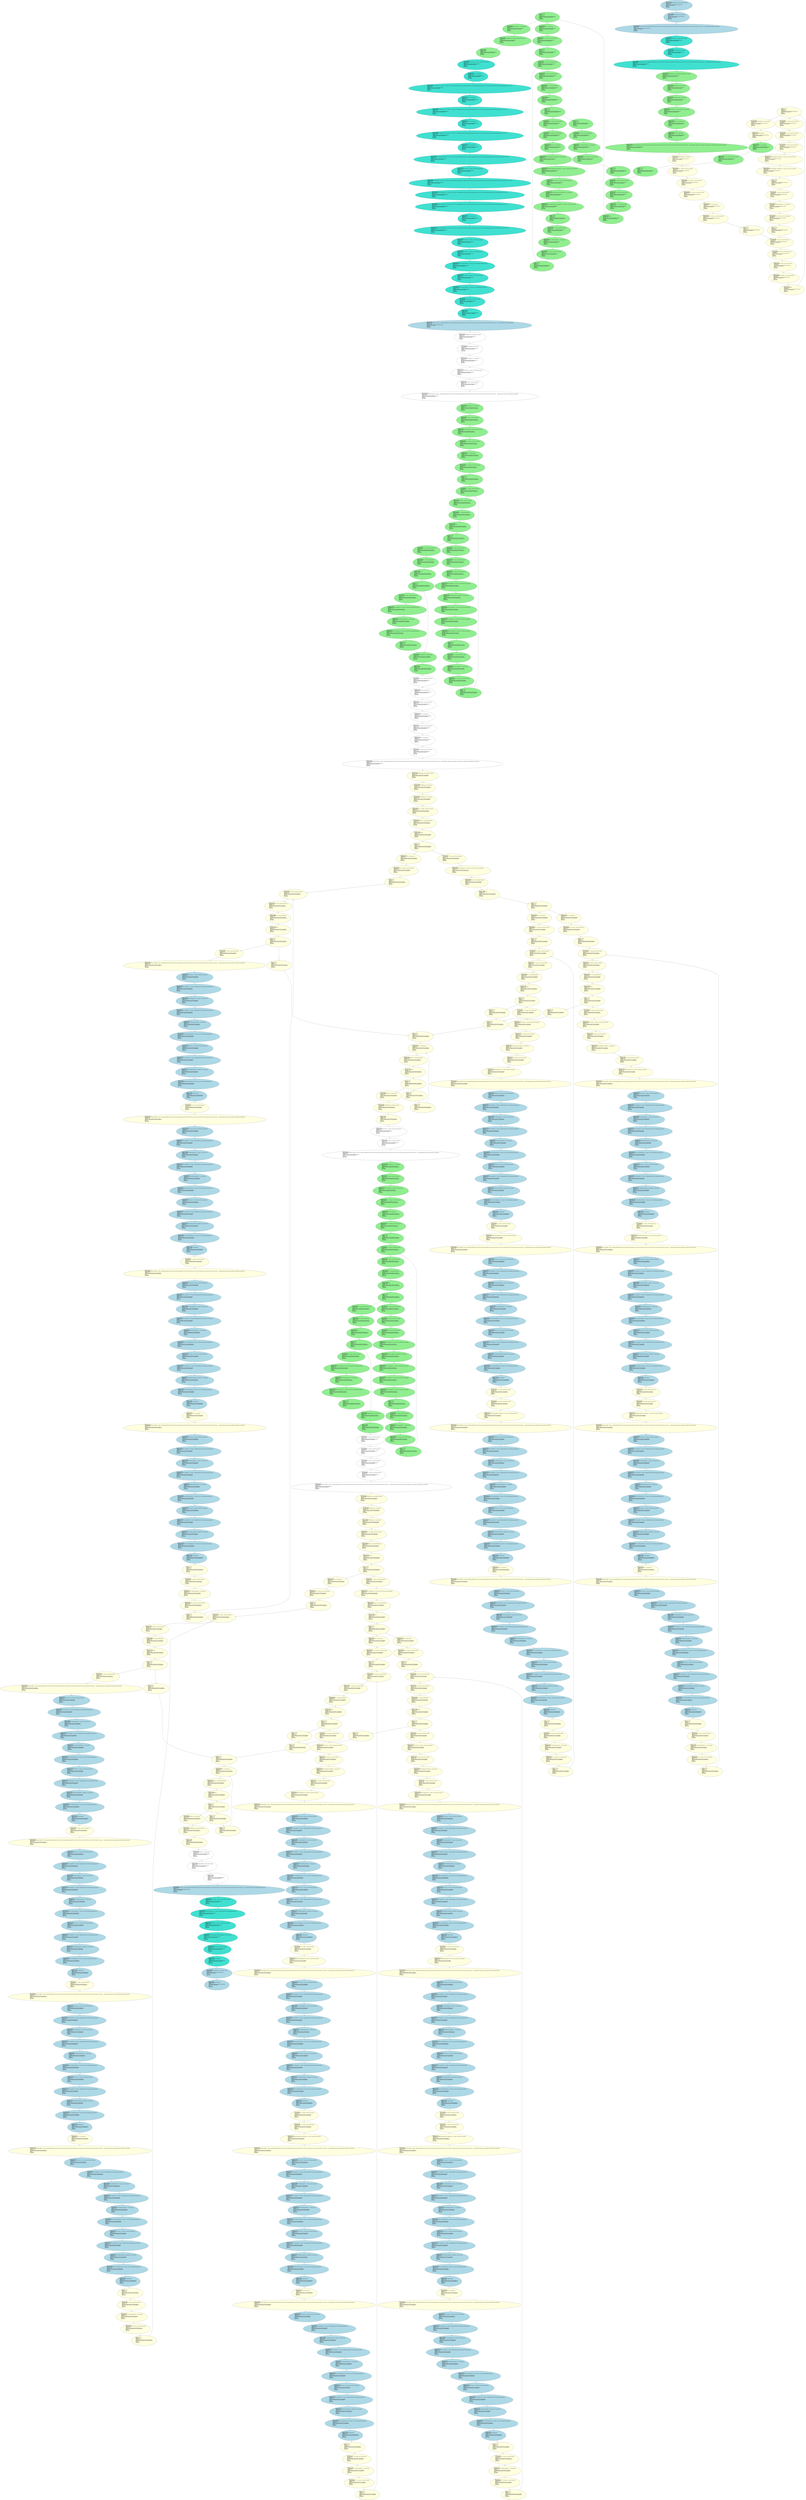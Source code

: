digraph "MachineCFG of main" {
  Node0 [label="MI0x559c190f6500\l  $sp = frame-destroy LDMIA_UPD $sp, 14, $noreg, def $r11, def $lr\l  isTransient:False\l  ExeCnt:1\l  MI's addr:0x80005c cache line:524293 cache index:5\l  More Info of MI:cjpeg_wrbmp_init_BB0_I27\lin UR141\l  May Load?1\l  May Store?0\l  ]\l  " fillcolor="turquoise" style="filled"];
  Node0 -> Node143;
  Node1 [label="MI0x559c190f6648\l  BL_pred @cjpeg_wrbmp_initInput, 14, $noreg, <regmask $lr $d8 $d9 $d10 $d11 $d12 $d13 $d14 $d15 $q4 $q5 $q6 $q7 $r4 $r5 $r6 $r7 $r8 $r9 $r10 $r11 $s16 $s17 $s18 $s19 $s20 $s21 $s22 $s23 $s24 $s25 $s26 $s27 and 35 more...>, implicit-def dead $lr, implicit $sp, implicit-def $sp\l  isTransient:False\l  ExeCnt:1\l  MI's addr:0x800008 cache line:524288 cache index:0\l  More Info of MI:cjpeg_wrbmp_init_BB0_I6\lin UR186\l  May Load?0\l  May Store?0\l  ]\l  " fillcolor="turquoise" style="filled"];
  Node1 -> Node645;
  Node2 [label="MI0x559c190f6790\l  $sp = frame-setup STMDB_UPD $sp, 14, $noreg, killed $r11, killed $lr\l  isTransient:False\l  ExeCnt:1\l  MI's addr:0x800000 cache line:524288 cache index:0\l  More Info of MI:cjpeg_wrbmp_init_BB0_I0\lin UR188\l  May Load?0\l  May Store?1\l  ]\l  " fillcolor="turquoise" style="filled"];
  Node2 -> Node144;
  Node3 [label="MI0x559c190f68d8\l  renamable $r12 = LDRi12 %const.0, 0, 14, $noreg :: (load (s32) from constant-pool)\l  isTransient:False\l  ExeCnt:1\l  MI's addr:0x80000c cache line:524288 cache index:0\l  More Info of MI:cjpeg_wrbmp_init_BB0_I7\lin UR161\l  May Load?1\l  May Store?0\l  ]\l  " fillcolor="turquoise" style="filled"];
  Node3 -> Node124;
  Node4 [label="MI0x559c19108e00\l  renamable $r2 = LDRi12 %const.0, 0, 14, $noreg :: (load (s32) from constant-pool)\l  isTransient:False\l  ExeCnt:2\l  MI's addr:0x800078 cache line:524295 cache index:7\l  More Info of MI:cjpeg_wrbmp_putc_modified_BB0_I0\lin UR79\l  May Load?1\l  May Store?0\l  ]\l  " fillcolor="lightblue" style="filled"];
  Node4 -> Node28;
  Node5 [label="MI0x559c19108e00\l  renamable $r2 = LDRi12 %const.0, 0, 14, $noreg :: (load (s32) from constant-pool)\l  isTransient:False\l  ExeCnt:2\l  MI's addr:0x800078 cache line:524295 cache index:7\l  More Info of MI:cjpeg_wrbmp_putc_modified_BB0_I0\lin UR79\l  May Load?1\l  May Store?0\l  ]\l  " fillcolor="lightblue" style="filled"];
  Node5 -> Node29;
  Node6 [label="MI0x559c19108e00\l  renamable $r2 = LDRi12 %const.0, 0, 14, $noreg :: (load (s32) from constant-pool)\l  isTransient:False\l  ExeCnt:2\l  MI's addr:0x800078 cache line:524295 cache index:7\l  More Info of MI:cjpeg_wrbmp_putc_modified_BB0_I0\lin UR79\l  May Load?1\l  May Store?0\l  ]\l  " fillcolor="lightblue" style="filled"];
  Node6 -> Node30;
  Node7 [label="MI0x559c19108e00\l  renamable $r2 = LDRi12 %const.0, 0, 14, $noreg :: (load (s32) from constant-pool)\l  isTransient:False\l  ExeCnt:2\l  MI's addr:0x800078 cache line:524295 cache index:7\l  More Info of MI:cjpeg_wrbmp_putc_modified_BB0_I0\lin UR90\l  May Load?1\l  May Store?0\l  ]\l  " fillcolor="lightblue" style="filled"];
  Node7 -> Node31;
  Node8 [label="MI0x559c19108e00\l  renamable $r2 = LDRi12 %const.0, 0, 14, $noreg :: (load (s32) from constant-pool)\l  isTransient:False\l  ExeCnt:2\l  MI's addr:0x800078 cache line:524295 cache index:7\l  More Info of MI:cjpeg_wrbmp_putc_modified_BB0_I0\lin UR85\l  May Load?1\l  May Store?0\l  ]\l  " fillcolor="lightblue" style="filled"];
  Node8 -> Node32;
  Node9 [label="MI0x559c19108e00\l  renamable $r2 = LDRi12 %const.0, 0, 14, $noreg :: (load (s32) from constant-pool)\l  isTransient:False\l  ExeCnt:2\l  MI's addr:0x800078 cache line:524295 cache index:7\l  More Info of MI:cjpeg_wrbmp_putc_modified_BB0_I0\lin UR85\l  May Load?1\l  May Store?0\l  ]\l  " fillcolor="lightblue" style="filled"];
  Node9 -> Node33;
  Node10 [label="MI0x559c19108e00\l  renamable $r2 = LDRi12 %const.0, 0, 14, $noreg :: (load (s32) from constant-pool)\l  isTransient:False\l  ExeCnt:2\l  MI's addr:0x800078 cache line:524295 cache index:7\l  More Info of MI:cjpeg_wrbmp_putc_modified_BB0_I0\lin UR85\l  May Load?1\l  May Store?0\l  ]\l  " fillcolor="lightblue" style="filled"];
  Node10 -> Node34;
  Node11 [label="MI0x559c19108e00\l  renamable $r2 = LDRi12 %const.0, 0, 14, $noreg :: (load (s32) from constant-pool)\l  isTransient:False\l  ExeCnt:2\l  MI's addr:0x800078 cache line:524295 cache index:7\l  More Info of MI:cjpeg_wrbmp_putc_modified_BB0_I0\lin UR85\l  May Load?1\l  May Store?0\l  ]\l  " fillcolor="lightblue" style="filled"];
  Node11 -> Node35;
  Node12 [label="MI0x559c19108e00\l  renamable $r2 = LDRi12 %const.0, 0, 14, $noreg :: (load (s32) from constant-pool)\l  isTransient:False\l  ExeCnt:2\l  MI's addr:0x800078 cache line:524295 cache index:7\l  More Info of MI:cjpeg_wrbmp_putc_modified_BB0_I0\lin UR79\l  May Load?1\l  May Store?0\l  ]\l  " fillcolor="lightblue" style="filled"];
  Node12 -> Node36;
  Node13 [label="MI0x559c19108e00\l  renamable $r2 = LDRi12 %const.0, 0, 14, $noreg :: (load (s32) from constant-pool)\l  isTransient:False\l  ExeCnt:2\l  MI's addr:0x800078 cache line:524295 cache index:7\l  More Info of MI:cjpeg_wrbmp_putc_modified_BB0_I0\lin UR90\l  May Load?1\l  May Store?0\l  ]\l  " fillcolor="lightblue" style="filled"];
  Node13 -> Node37;
  Node14 [label="MI0x559c19108e00\l  renamable $r2 = LDRi12 %const.0, 0, 14, $noreg :: (load (s32) from constant-pool)\l  isTransient:False\l  ExeCnt:2\l  MI's addr:0x800078 cache line:524295 cache index:7\l  More Info of MI:cjpeg_wrbmp_putc_modified_BB0_I0\lin UR90\l  May Load?1\l  May Store?0\l  ]\l  " fillcolor="lightblue" style="filled"];
  Node14 -> Node38;
  Node15 [label="MI0x559c19108e00\l  renamable $r2 = LDRi12 %const.0, 0, 14, $noreg :: (load (s32) from constant-pool)\l  isTransient:False\l  ExeCnt:2\l  MI's addr:0x800078 cache line:524295 cache index:7\l  More Info of MI:cjpeg_wrbmp_putc_modified_BB0_I0\lin UR90\l  May Load?1\l  May Store?0\l  ]\l  " fillcolor="lightblue" style="filled"];
  Node15 -> Node39;
  Node16 [label="MI0x559c19108e00\l  renamable $r2 = LDRi12 %const.0, 0, 14, $noreg :: (load (s32) from constant-pool)\l  isTransient:False\l  ExeCnt:2\l  MI's addr:0x800078 cache line:524295 cache index:7\l  More Info of MI:cjpeg_wrbmp_putc_modified_BB0_I0\lin UR19\l  May Load?1\l  May Store?0\l  ]\l  " fillcolor="lightblue" style="filled"];
  Node16 -> Node40;
  Node17 [label="MI0x559c19108e00\l  renamable $r2 = LDRi12 %const.0, 0, 14, $noreg :: (load (s32) from constant-pool)\l  isTransient:False\l  ExeCnt:2\l  MI's addr:0x800078 cache line:524295 cache index:7\l  More Info of MI:cjpeg_wrbmp_putc_modified_BB0_I0\lin UR19\l  May Load?1\l  May Store?0\l  ]\l  " fillcolor="lightblue" style="filled"];
  Node17 -> Node41;
  Node18 [label="MI0x559c19108e00\l  renamable $r2 = LDRi12 %const.0, 0, 14, $noreg :: (load (s32) from constant-pool)\l  isTransient:False\l  ExeCnt:2\l  MI's addr:0x800078 cache line:524295 cache index:7\l  More Info of MI:cjpeg_wrbmp_putc_modified_BB0_I0\lin UR19\l  May Load?1\l  May Store?0\l  ]\l  " fillcolor="lightblue" style="filled"];
  Node18 -> Node42;
  Node19 [label="MI0x559c19108e00\l  renamable $r2 = LDRi12 %const.0, 0, 14, $noreg :: (load (s32) from constant-pool)\l  isTransient:False\l  ExeCnt:2\l  MI's addr:0x800078 cache line:524295 cache index:7\l  More Info of MI:cjpeg_wrbmp_putc_modified_BB0_I0\lin UR30\l  May Load?1\l  May Store?0\l  ]\l  " fillcolor="lightblue" style="filled"];
  Node19 -> Node43;
  Node20 [label="MI0x559c19108e00\l  renamable $r2 = LDRi12 %const.0, 0, 14, $noreg :: (load (s32) from constant-pool)\l  isTransient:False\l  ExeCnt:2\l  MI's addr:0x800078 cache line:524295 cache index:7\l  More Info of MI:cjpeg_wrbmp_putc_modified_BB0_I0\lin UR25\l  May Load?1\l  May Store?0\l  ]\l  " fillcolor="lightblue" style="filled"];
  Node20 -> Node44;
  Node21 [label="MI0x559c19108e00\l  renamable $r2 = LDRi12 %const.0, 0, 14, $noreg :: (load (s32) from constant-pool)\l  isTransient:False\l  ExeCnt:2\l  MI's addr:0x800078 cache line:524295 cache index:7\l  More Info of MI:cjpeg_wrbmp_putc_modified_BB0_I0\lin UR25\l  May Load?1\l  May Store?0\l  ]\l  " fillcolor="lightblue" style="filled"];
  Node21 -> Node45;
  Node22 [label="MI0x559c19108e00\l  renamable $r2 = LDRi12 %const.0, 0, 14, $noreg :: (load (s32) from constant-pool)\l  isTransient:False\l  ExeCnt:2\l  MI's addr:0x800078 cache line:524295 cache index:7\l  More Info of MI:cjpeg_wrbmp_putc_modified_BB0_I0\lin UR25\l  May Load?1\l  May Store?0\l  ]\l  " fillcolor="lightblue" style="filled"];
  Node22 -> Node46;
  Node23 [label="MI0x559c19108e00\l  renamable $r2 = LDRi12 %const.0, 0, 14, $noreg :: (load (s32) from constant-pool)\l  isTransient:False\l  ExeCnt:2\l  MI's addr:0x800078 cache line:524295 cache index:7\l  More Info of MI:cjpeg_wrbmp_putc_modified_BB0_I0\lin UR25\l  May Load?1\l  May Store?0\l  ]\l  " fillcolor="lightblue" style="filled"];
  Node23 -> Node47;
  Node24 [label="MI0x559c19108e00\l  renamable $r2 = LDRi12 %const.0, 0, 14, $noreg :: (load (s32) from constant-pool)\l  isTransient:False\l  ExeCnt:2\l  MI's addr:0x800078 cache line:524295 cache index:7\l  More Info of MI:cjpeg_wrbmp_putc_modified_BB0_I0\lin UR19\l  May Load?1\l  May Store?0\l  ]\l  " fillcolor="lightblue" style="filled"];
  Node24 -> Node48;
  Node25 [label="MI0x559c19108e00\l  renamable $r2 = LDRi12 %const.0, 0, 14, $noreg :: (load (s32) from constant-pool)\l  isTransient:False\l  ExeCnt:2\l  MI's addr:0x800078 cache line:524295 cache index:7\l  More Info of MI:cjpeg_wrbmp_putc_modified_BB0_I0\lin UR30\l  May Load?1\l  May Store?0\l  ]\l  " fillcolor="lightblue" style="filled"];
  Node25 -> Node49;
  Node26 [label="MI0x559c19108e00\l  renamable $r2 = LDRi12 %const.0, 0, 14, $noreg :: (load (s32) from constant-pool)\l  isTransient:False\l  ExeCnt:2\l  MI's addr:0x800078 cache line:524295 cache index:7\l  More Info of MI:cjpeg_wrbmp_putc_modified_BB0_I0\lin UR30\l  May Load?1\l  May Store?0\l  ]\l  " fillcolor="lightblue" style="filled"];
  Node26 -> Node50;
  Node27 [label="MI0x559c19108e00\l  renamable $r2 = LDRi12 %const.0, 0, 14, $noreg :: (load (s32) from constant-pool)\l  isTransient:False\l  ExeCnt:2\l  MI's addr:0x800078 cache line:524295 cache index:7\l  More Info of MI:cjpeg_wrbmp_putc_modified_BB0_I0\lin UR30\l  May Load?1\l  May Store?0\l  ]\l  " fillcolor="lightblue" style="filled"];
  Node27 -> Node51;
  Node28 [label="MI0x559c19108f48\l  renamable $r1 = LDRi12 renamable $r2, 0, 14, $noreg :: (dereferenceable load (s32) from @cjpeg_wrbmp_jpeg_stream)\l  isTransient:False\l  ExeCnt:2\l  MI's addr:0x80007c cache line:524295 cache index:7\l  More Info of MI:cjpeg_wrbmp_putc_modified_BB0_I1\lin UR79\l  May Load?1\l  May Store?0\l  ]\l  " fillcolor="lightblue" style="filled"];
  Node28 -> Node52;
  Node29 [label="MI0x559c19108f48\l  renamable $r1 = LDRi12 renamable $r2, 0, 14, $noreg :: (dereferenceable load (s32) from @cjpeg_wrbmp_jpeg_stream)\l  isTransient:False\l  ExeCnt:2\l  MI's addr:0x80007c cache line:524295 cache index:7\l  More Info of MI:cjpeg_wrbmp_putc_modified_BB0_I1\lin UR79\l  May Load?1\l  May Store?0\l  ]\l  " fillcolor="lightblue" style="filled"];
  Node29 -> Node53;
  Node30 [label="MI0x559c19108f48\l  renamable $r1 = LDRi12 renamable $r2, 0, 14, $noreg :: (dereferenceable load (s32) from @cjpeg_wrbmp_jpeg_stream)\l  isTransient:False\l  ExeCnt:2\l  MI's addr:0x80007c cache line:524295 cache index:7\l  More Info of MI:cjpeg_wrbmp_putc_modified_BB0_I1\lin UR79\l  May Load?1\l  May Store?0\l  ]\l  " fillcolor="lightblue" style="filled"];
  Node30 -> Node54;
  Node31 [label="MI0x559c19108f48\l  renamable $r1 = LDRi12 renamable $r2, 0, 14, $noreg :: (dereferenceable load (s32) from @cjpeg_wrbmp_jpeg_stream)\l  isTransient:False\l  ExeCnt:2\l  MI's addr:0x80007c cache line:524295 cache index:7\l  More Info of MI:cjpeg_wrbmp_putc_modified_BB0_I1\lin UR90\l  May Load?1\l  May Store?0\l  ]\l  " fillcolor="lightblue" style="filled"];
  Node31 -> Node55;
  Node32 [label="MI0x559c19108f48\l  renamable $r1 = LDRi12 renamable $r2, 0, 14, $noreg :: (dereferenceable load (s32) from @cjpeg_wrbmp_jpeg_stream)\l  isTransient:False\l  ExeCnt:2\l  MI's addr:0x80007c cache line:524295 cache index:7\l  More Info of MI:cjpeg_wrbmp_putc_modified_BB0_I1\lin UR85\l  May Load?1\l  May Store?0\l  ]\l  " fillcolor="lightblue" style="filled"];
  Node32 -> Node56;
  Node33 [label="MI0x559c19108f48\l  renamable $r1 = LDRi12 renamable $r2, 0, 14, $noreg :: (dereferenceable load (s32) from @cjpeg_wrbmp_jpeg_stream)\l  isTransient:False\l  ExeCnt:2\l  MI's addr:0x80007c cache line:524295 cache index:7\l  More Info of MI:cjpeg_wrbmp_putc_modified_BB0_I1\lin UR85\l  May Load?1\l  May Store?0\l  ]\l  " fillcolor="lightblue" style="filled"];
  Node33 -> Node57;
  Node34 [label="MI0x559c19108f48\l  renamable $r1 = LDRi12 renamable $r2, 0, 14, $noreg :: (dereferenceable load (s32) from @cjpeg_wrbmp_jpeg_stream)\l  isTransient:False\l  ExeCnt:2\l  MI's addr:0x80007c cache line:524295 cache index:7\l  More Info of MI:cjpeg_wrbmp_putc_modified_BB0_I1\lin UR85\l  May Load?1\l  May Store?0\l  ]\l  " fillcolor="lightblue" style="filled"];
  Node34 -> Node58;
  Node35 [label="MI0x559c19108f48\l  renamable $r1 = LDRi12 renamable $r2, 0, 14, $noreg :: (dereferenceable load (s32) from @cjpeg_wrbmp_jpeg_stream)\l  isTransient:False\l  ExeCnt:2\l  MI's addr:0x80007c cache line:524295 cache index:7\l  More Info of MI:cjpeg_wrbmp_putc_modified_BB0_I1\lin UR85\l  May Load?1\l  May Store?0\l  ]\l  " fillcolor="lightblue" style="filled"];
  Node35 -> Node59;
  Node36 [label="MI0x559c19108f48\l  renamable $r1 = LDRi12 renamable $r2, 0, 14, $noreg :: (dereferenceable load (s32) from @cjpeg_wrbmp_jpeg_stream)\l  isTransient:False\l  ExeCnt:2\l  MI's addr:0x80007c cache line:524295 cache index:7\l  More Info of MI:cjpeg_wrbmp_putc_modified_BB0_I1\lin UR79\l  May Load?1\l  May Store?0\l  ]\l  " fillcolor="lightblue" style="filled"];
  Node36 -> Node60;
  Node37 [label="MI0x559c19108f48\l  renamable $r1 = LDRi12 renamable $r2, 0, 14, $noreg :: (dereferenceable load (s32) from @cjpeg_wrbmp_jpeg_stream)\l  isTransient:False\l  ExeCnt:2\l  MI's addr:0x80007c cache line:524295 cache index:7\l  More Info of MI:cjpeg_wrbmp_putc_modified_BB0_I1\lin UR90\l  May Load?1\l  May Store?0\l  ]\l  " fillcolor="lightblue" style="filled"];
  Node37 -> Node61;
  Node38 [label="MI0x559c19108f48\l  renamable $r1 = LDRi12 renamable $r2, 0, 14, $noreg :: (dereferenceable load (s32) from @cjpeg_wrbmp_jpeg_stream)\l  isTransient:False\l  ExeCnt:2\l  MI's addr:0x80007c cache line:524295 cache index:7\l  More Info of MI:cjpeg_wrbmp_putc_modified_BB0_I1\lin UR90\l  May Load?1\l  May Store?0\l  ]\l  " fillcolor="lightblue" style="filled"];
  Node38 -> Node62;
  Node39 [label="MI0x559c19108f48\l  renamable $r1 = LDRi12 renamable $r2, 0, 14, $noreg :: (dereferenceable load (s32) from @cjpeg_wrbmp_jpeg_stream)\l  isTransient:False\l  ExeCnt:2\l  MI's addr:0x80007c cache line:524295 cache index:7\l  More Info of MI:cjpeg_wrbmp_putc_modified_BB0_I1\lin UR90\l  May Load?1\l  May Store?0\l  ]\l  " fillcolor="lightblue" style="filled"];
  Node39 -> Node63;
  Node40 [label="MI0x559c19108f48\l  renamable $r1 = LDRi12 renamable $r2, 0, 14, $noreg :: (dereferenceable load (s32) from @cjpeg_wrbmp_jpeg_stream)\l  isTransient:False\l  ExeCnt:2\l  MI's addr:0x80007c cache line:524295 cache index:7\l  More Info of MI:cjpeg_wrbmp_putc_modified_BB0_I1\lin UR19\l  May Load?1\l  May Store?0\l  ]\l  " fillcolor="lightblue" style="filled"];
  Node40 -> Node64;
  Node41 [label="MI0x559c19108f48\l  renamable $r1 = LDRi12 renamable $r2, 0, 14, $noreg :: (dereferenceable load (s32) from @cjpeg_wrbmp_jpeg_stream)\l  isTransient:False\l  ExeCnt:2\l  MI's addr:0x80007c cache line:524295 cache index:7\l  More Info of MI:cjpeg_wrbmp_putc_modified_BB0_I1\lin UR19\l  May Load?1\l  May Store?0\l  ]\l  " fillcolor="lightblue" style="filled"];
  Node41 -> Node65;
  Node42 [label="MI0x559c19108f48\l  renamable $r1 = LDRi12 renamable $r2, 0, 14, $noreg :: (dereferenceable load (s32) from @cjpeg_wrbmp_jpeg_stream)\l  isTransient:False\l  ExeCnt:2\l  MI's addr:0x80007c cache line:524295 cache index:7\l  More Info of MI:cjpeg_wrbmp_putc_modified_BB0_I1\lin UR19\l  May Load?1\l  May Store?0\l  ]\l  " fillcolor="lightblue" style="filled"];
  Node42 -> Node66;
  Node43 [label="MI0x559c19108f48\l  renamable $r1 = LDRi12 renamable $r2, 0, 14, $noreg :: (dereferenceable load (s32) from @cjpeg_wrbmp_jpeg_stream)\l  isTransient:False\l  ExeCnt:2\l  MI's addr:0x80007c cache line:524295 cache index:7\l  More Info of MI:cjpeg_wrbmp_putc_modified_BB0_I1\lin UR30\l  May Load?1\l  May Store?0\l  ]\l  " fillcolor="lightblue" style="filled"];
  Node43 -> Node67;
  Node44 [label="MI0x559c19108f48\l  renamable $r1 = LDRi12 renamable $r2, 0, 14, $noreg :: (dereferenceable load (s32) from @cjpeg_wrbmp_jpeg_stream)\l  isTransient:False\l  ExeCnt:2\l  MI's addr:0x80007c cache line:524295 cache index:7\l  More Info of MI:cjpeg_wrbmp_putc_modified_BB0_I1\lin UR25\l  May Load?1\l  May Store?0\l  ]\l  " fillcolor="lightblue" style="filled"];
  Node44 -> Node68;
  Node45 [label="MI0x559c19108f48\l  renamable $r1 = LDRi12 renamable $r2, 0, 14, $noreg :: (dereferenceable load (s32) from @cjpeg_wrbmp_jpeg_stream)\l  isTransient:False\l  ExeCnt:2\l  MI's addr:0x80007c cache line:524295 cache index:7\l  More Info of MI:cjpeg_wrbmp_putc_modified_BB0_I1\lin UR25\l  May Load?1\l  May Store?0\l  ]\l  " fillcolor="lightblue" style="filled"];
  Node45 -> Node69;
  Node46 [label="MI0x559c19108f48\l  renamable $r1 = LDRi12 renamable $r2, 0, 14, $noreg :: (dereferenceable load (s32) from @cjpeg_wrbmp_jpeg_stream)\l  isTransient:False\l  ExeCnt:2\l  MI's addr:0x80007c cache line:524295 cache index:7\l  More Info of MI:cjpeg_wrbmp_putc_modified_BB0_I1\lin UR25\l  May Load?1\l  May Store?0\l  ]\l  " fillcolor="lightblue" style="filled"];
  Node46 -> Node70;
  Node47 [label="MI0x559c19108f48\l  renamable $r1 = LDRi12 renamable $r2, 0, 14, $noreg :: (dereferenceable load (s32) from @cjpeg_wrbmp_jpeg_stream)\l  isTransient:False\l  ExeCnt:2\l  MI's addr:0x80007c cache line:524295 cache index:7\l  More Info of MI:cjpeg_wrbmp_putc_modified_BB0_I1\lin UR25\l  May Load?1\l  May Store?0\l  ]\l  " fillcolor="lightblue" style="filled"];
  Node47 -> Node71;
  Node48 [label="MI0x559c19108f48\l  renamable $r1 = LDRi12 renamable $r2, 0, 14, $noreg :: (dereferenceable load (s32) from @cjpeg_wrbmp_jpeg_stream)\l  isTransient:False\l  ExeCnt:2\l  MI's addr:0x80007c cache line:524295 cache index:7\l  More Info of MI:cjpeg_wrbmp_putc_modified_BB0_I1\lin UR19\l  May Load?1\l  May Store?0\l  ]\l  " fillcolor="lightblue" style="filled"];
  Node48 -> Node72;
  Node49 [label="MI0x559c19108f48\l  renamable $r1 = LDRi12 renamable $r2, 0, 14, $noreg :: (dereferenceable load (s32) from @cjpeg_wrbmp_jpeg_stream)\l  isTransient:False\l  ExeCnt:2\l  MI's addr:0x80007c cache line:524295 cache index:7\l  More Info of MI:cjpeg_wrbmp_putc_modified_BB0_I1\lin UR30\l  May Load?1\l  May Store?0\l  ]\l  " fillcolor="lightblue" style="filled"];
  Node49 -> Node73;
  Node50 [label="MI0x559c19108f48\l  renamable $r1 = LDRi12 renamable $r2, 0, 14, $noreg :: (dereferenceable load (s32) from @cjpeg_wrbmp_jpeg_stream)\l  isTransient:False\l  ExeCnt:2\l  MI's addr:0x80007c cache line:524295 cache index:7\l  More Info of MI:cjpeg_wrbmp_putc_modified_BB0_I1\lin UR30\l  May Load?1\l  May Store?0\l  ]\l  " fillcolor="lightblue" style="filled"];
  Node50 -> Node74;
  Node51 [label="MI0x559c19108f48\l  renamable $r1 = LDRi12 renamable $r2, 0, 14, $noreg :: (dereferenceable load (s32) from @cjpeg_wrbmp_jpeg_stream)\l  isTransient:False\l  ExeCnt:2\l  MI's addr:0x80007c cache line:524295 cache index:7\l  More Info of MI:cjpeg_wrbmp_putc_modified_BB0_I1\lin UR30\l  May Load?1\l  May Store?0\l  ]\l  " fillcolor="lightblue" style="filled"];
  Node51 -> Node75;
  Node52 [label="MI0x559c19109090\l  STRBi12 renamable $r0, killed renamable $r1, 0, 14, $noreg :: (store (s8) into %ir.0)\l  isTransient:False\l  ExeCnt:2\l  MI's addr:0x800080 cache line:524296 cache index:8\l  More Info of MI:cjpeg_wrbmp_putc_modified_BB0_I2\lin UR79\l  May Load?0\l  May Store?1\l  ]\l  " fillcolor="lightblue" style="filled"];
  Node52 -> Node76;
  Node53 [label="MI0x559c19109090\l  STRBi12 renamable $r0, killed renamable $r1, 0, 14, $noreg :: (store (s8) into %ir.0)\l  isTransient:False\l  ExeCnt:2\l  MI's addr:0x800080 cache line:524296 cache index:8\l  More Info of MI:cjpeg_wrbmp_putc_modified_BB0_I2\lin UR79\l  May Load?0\l  May Store?1\l  ]\l  " fillcolor="lightblue" style="filled"];
  Node53 -> Node77;
  Node54 [label="MI0x559c19109090\l  STRBi12 renamable $r0, killed renamable $r1, 0, 14, $noreg :: (store (s8) into %ir.0)\l  isTransient:False\l  ExeCnt:2\l  MI's addr:0x800080 cache line:524296 cache index:8\l  More Info of MI:cjpeg_wrbmp_putc_modified_BB0_I2\lin UR79\l  May Load?0\l  May Store?1\l  ]\l  " fillcolor="lightblue" style="filled"];
  Node54 -> Node78;
  Node55 [label="MI0x559c19109090\l  STRBi12 renamable $r0, killed renamable $r1, 0, 14, $noreg :: (store (s8) into %ir.0)\l  isTransient:False\l  ExeCnt:2\l  MI's addr:0x800080 cache line:524296 cache index:8\l  More Info of MI:cjpeg_wrbmp_putc_modified_BB0_I2\lin UR90\l  May Load?0\l  May Store?1\l  ]\l  " fillcolor="lightblue" style="filled"];
  Node55 -> Node79;
  Node56 [label="MI0x559c19109090\l  STRBi12 renamable $r0, killed renamable $r1, 0, 14, $noreg :: (store (s8) into %ir.0)\l  isTransient:False\l  ExeCnt:2\l  MI's addr:0x800080 cache line:524296 cache index:8\l  More Info of MI:cjpeg_wrbmp_putc_modified_BB0_I2\lin UR85\l  May Load?0\l  May Store?1\l  ]\l  " fillcolor="lightblue" style="filled"];
  Node56 -> Node80;
  Node57 [label="MI0x559c19109090\l  STRBi12 renamable $r0, killed renamable $r1, 0, 14, $noreg :: (store (s8) into %ir.0)\l  isTransient:False\l  ExeCnt:2\l  MI's addr:0x800080 cache line:524296 cache index:8\l  More Info of MI:cjpeg_wrbmp_putc_modified_BB0_I2\lin UR85\l  May Load?0\l  May Store?1\l  ]\l  " fillcolor="lightblue" style="filled"];
  Node57 -> Node81;
  Node58 [label="MI0x559c19109090\l  STRBi12 renamable $r0, killed renamable $r1, 0, 14, $noreg :: (store (s8) into %ir.0)\l  isTransient:False\l  ExeCnt:2\l  MI's addr:0x800080 cache line:524296 cache index:8\l  More Info of MI:cjpeg_wrbmp_putc_modified_BB0_I2\lin UR85\l  May Load?0\l  May Store?1\l  ]\l  " fillcolor="lightblue" style="filled"];
  Node58 -> Node82;
  Node59 [label="MI0x559c19109090\l  STRBi12 renamable $r0, killed renamable $r1, 0, 14, $noreg :: (store (s8) into %ir.0)\l  isTransient:False\l  ExeCnt:2\l  MI's addr:0x800080 cache line:524296 cache index:8\l  More Info of MI:cjpeg_wrbmp_putc_modified_BB0_I2\lin UR85\l  May Load?0\l  May Store?1\l  ]\l  " fillcolor="lightblue" style="filled"];
  Node59 -> Node83;
  Node60 [label="MI0x559c19109090\l  STRBi12 renamable $r0, killed renamable $r1, 0, 14, $noreg :: (store (s8) into %ir.0)\l  isTransient:False\l  ExeCnt:2\l  MI's addr:0x800080 cache line:524296 cache index:8\l  More Info of MI:cjpeg_wrbmp_putc_modified_BB0_I2\lin UR79\l  May Load?0\l  May Store?1\l  ]\l  " fillcolor="lightblue" style="filled"];
  Node60 -> Node84;
  Node61 [label="MI0x559c19109090\l  STRBi12 renamable $r0, killed renamable $r1, 0, 14, $noreg :: (store (s8) into %ir.0)\l  isTransient:False\l  ExeCnt:2\l  MI's addr:0x800080 cache line:524296 cache index:8\l  More Info of MI:cjpeg_wrbmp_putc_modified_BB0_I2\lin UR90\l  May Load?0\l  May Store?1\l  ]\l  " fillcolor="lightblue" style="filled"];
  Node61 -> Node85;
  Node62 [label="MI0x559c19109090\l  STRBi12 renamable $r0, killed renamable $r1, 0, 14, $noreg :: (store (s8) into %ir.0)\l  isTransient:False\l  ExeCnt:2\l  MI's addr:0x800080 cache line:524296 cache index:8\l  More Info of MI:cjpeg_wrbmp_putc_modified_BB0_I2\lin UR90\l  May Load?0\l  May Store?1\l  ]\l  " fillcolor="lightblue" style="filled"];
  Node62 -> Node86;
  Node63 [label="MI0x559c19109090\l  STRBi12 renamable $r0, killed renamable $r1, 0, 14, $noreg :: (store (s8) into %ir.0)\l  isTransient:False\l  ExeCnt:2\l  MI's addr:0x800080 cache line:524296 cache index:8\l  More Info of MI:cjpeg_wrbmp_putc_modified_BB0_I2\lin UR90\l  May Load?0\l  May Store?1\l  ]\l  " fillcolor="lightblue" style="filled"];
  Node63 -> Node87;
  Node64 [label="MI0x559c19109090\l  STRBi12 renamable $r0, killed renamable $r1, 0, 14, $noreg :: (store (s8) into %ir.0)\l  isTransient:False\l  ExeCnt:2\l  MI's addr:0x800080 cache line:524296 cache index:8\l  More Info of MI:cjpeg_wrbmp_putc_modified_BB0_I2\lin UR19\l  May Load?0\l  May Store?1\l  ]\l  " fillcolor="lightblue" style="filled"];
  Node64 -> Node88;
  Node65 [label="MI0x559c19109090\l  STRBi12 renamable $r0, killed renamable $r1, 0, 14, $noreg :: (store (s8) into %ir.0)\l  isTransient:False\l  ExeCnt:2\l  MI's addr:0x800080 cache line:524296 cache index:8\l  More Info of MI:cjpeg_wrbmp_putc_modified_BB0_I2\lin UR19\l  May Load?0\l  May Store?1\l  ]\l  " fillcolor="lightblue" style="filled"];
  Node65 -> Node89;
  Node66 [label="MI0x559c19109090\l  STRBi12 renamable $r0, killed renamable $r1, 0, 14, $noreg :: (store (s8) into %ir.0)\l  isTransient:False\l  ExeCnt:2\l  MI's addr:0x800080 cache line:524296 cache index:8\l  More Info of MI:cjpeg_wrbmp_putc_modified_BB0_I2\lin UR19\l  May Load?0\l  May Store?1\l  ]\l  " fillcolor="lightblue" style="filled"];
  Node66 -> Node90;
  Node67 [label="MI0x559c19109090\l  STRBi12 renamable $r0, killed renamable $r1, 0, 14, $noreg :: (store (s8) into %ir.0)\l  isTransient:False\l  ExeCnt:2\l  MI's addr:0x800080 cache line:524296 cache index:8\l  More Info of MI:cjpeg_wrbmp_putc_modified_BB0_I2\lin UR30\l  May Load?0\l  May Store?1\l  ]\l  " fillcolor="lightblue" style="filled"];
  Node67 -> Node91;
  Node68 [label="MI0x559c19109090\l  STRBi12 renamable $r0, killed renamable $r1, 0, 14, $noreg :: (store (s8) into %ir.0)\l  isTransient:False\l  ExeCnt:2\l  MI's addr:0x800080 cache line:524296 cache index:8\l  More Info of MI:cjpeg_wrbmp_putc_modified_BB0_I2\lin UR25\l  May Load?0\l  May Store?1\l  ]\l  " fillcolor="lightblue" style="filled"];
  Node68 -> Node92;
  Node69 [label="MI0x559c19109090\l  STRBi12 renamable $r0, killed renamable $r1, 0, 14, $noreg :: (store (s8) into %ir.0)\l  isTransient:False\l  ExeCnt:2\l  MI's addr:0x800080 cache line:524296 cache index:8\l  More Info of MI:cjpeg_wrbmp_putc_modified_BB0_I2\lin UR25\l  May Load?0\l  May Store?1\l  ]\l  " fillcolor="lightblue" style="filled"];
  Node69 -> Node93;
  Node70 [label="MI0x559c19109090\l  STRBi12 renamable $r0, killed renamable $r1, 0, 14, $noreg :: (store (s8) into %ir.0)\l  isTransient:False\l  ExeCnt:2\l  MI's addr:0x800080 cache line:524296 cache index:8\l  More Info of MI:cjpeg_wrbmp_putc_modified_BB0_I2\lin UR25\l  May Load?0\l  May Store?1\l  ]\l  " fillcolor="lightblue" style="filled"];
  Node70 -> Node94;
  Node71 [label="MI0x559c19109090\l  STRBi12 renamable $r0, killed renamable $r1, 0, 14, $noreg :: (store (s8) into %ir.0)\l  isTransient:False\l  ExeCnt:2\l  MI's addr:0x800080 cache line:524296 cache index:8\l  More Info of MI:cjpeg_wrbmp_putc_modified_BB0_I2\lin UR25\l  May Load?0\l  May Store?1\l  ]\l  " fillcolor="lightblue" style="filled"];
  Node71 -> Node95;
  Node72 [label="MI0x559c19109090\l  STRBi12 renamable $r0, killed renamable $r1, 0, 14, $noreg :: (store (s8) into %ir.0)\l  isTransient:False\l  ExeCnt:2\l  MI's addr:0x800080 cache line:524296 cache index:8\l  More Info of MI:cjpeg_wrbmp_putc_modified_BB0_I2\lin UR19\l  May Load?0\l  May Store?1\l  ]\l  " fillcolor="lightblue" style="filled"];
  Node72 -> Node96;
  Node73 [label="MI0x559c19109090\l  STRBi12 renamable $r0, killed renamable $r1, 0, 14, $noreg :: (store (s8) into %ir.0)\l  isTransient:False\l  ExeCnt:2\l  MI's addr:0x800080 cache line:524296 cache index:8\l  More Info of MI:cjpeg_wrbmp_putc_modified_BB0_I2\lin UR30\l  May Load?0\l  May Store?1\l  ]\l  " fillcolor="lightblue" style="filled"];
  Node73 -> Node97;
  Node74 [label="MI0x559c19109090\l  STRBi12 renamable $r0, killed renamable $r1, 0, 14, $noreg :: (store (s8) into %ir.0)\l  isTransient:False\l  ExeCnt:2\l  MI's addr:0x800080 cache line:524296 cache index:8\l  More Info of MI:cjpeg_wrbmp_putc_modified_BB0_I2\lin UR30\l  May Load?0\l  May Store?1\l  ]\l  " fillcolor="lightblue" style="filled"];
  Node74 -> Node98;
  Node75 [label="MI0x559c19109090\l  STRBi12 renamable $r0, killed renamable $r1, 0, 14, $noreg :: (store (s8) into %ir.0)\l  isTransient:False\l  ExeCnt:2\l  MI's addr:0x800080 cache line:524296 cache index:8\l  More Info of MI:cjpeg_wrbmp_putc_modified_BB0_I2\lin UR30\l  May Load?0\l  May Store?1\l  ]\l  " fillcolor="lightblue" style="filled"];
  Node75 -> Node99;
  Node76 [label="MI0x559c191091d8\l  renamable $r1 = LDRi12 renamable $r2, 0, 14, $noreg :: (dereferenceable load (s32) from @cjpeg_wrbmp_jpeg_stream)\l  isTransient:False\l  ExeCnt:2\l  MI's addr:0x800084 cache line:524296 cache index:8\l  More Info of MI:cjpeg_wrbmp_putc_modified_BB0_I3\lin UR79\l  May Load?1\l  May Store?0\l  ]\l  " fillcolor="lightblue" style="filled"];
  Node76 -> Node100;
  Node77 [label="MI0x559c191091d8\l  renamable $r1 = LDRi12 renamable $r2, 0, 14, $noreg :: (dereferenceable load (s32) from @cjpeg_wrbmp_jpeg_stream)\l  isTransient:False\l  ExeCnt:2\l  MI's addr:0x800084 cache line:524296 cache index:8\l  More Info of MI:cjpeg_wrbmp_putc_modified_BB0_I3\lin UR79\l  May Load?1\l  May Store?0\l  ]\l  " fillcolor="lightblue" style="filled"];
  Node77 -> Node101;
  Node78 [label="MI0x559c191091d8\l  renamable $r1 = LDRi12 renamable $r2, 0, 14, $noreg :: (dereferenceable load (s32) from @cjpeg_wrbmp_jpeg_stream)\l  isTransient:False\l  ExeCnt:2\l  MI's addr:0x800084 cache line:524296 cache index:8\l  More Info of MI:cjpeg_wrbmp_putc_modified_BB0_I3\lin UR79\l  May Load?1\l  May Store?0\l  ]\l  " fillcolor="lightblue" style="filled"];
  Node78 -> Node102;
  Node79 [label="MI0x559c191091d8\l  renamable $r1 = LDRi12 renamable $r2, 0, 14, $noreg :: (dereferenceable load (s32) from @cjpeg_wrbmp_jpeg_stream)\l  isTransient:False\l  ExeCnt:2\l  MI's addr:0x800084 cache line:524296 cache index:8\l  More Info of MI:cjpeg_wrbmp_putc_modified_BB0_I3\lin UR90\l  May Load?1\l  May Store?0\l  ]\l  " fillcolor="lightblue" style="filled"];
  Node79 -> Node103;
  Node80 [label="MI0x559c191091d8\l  renamable $r1 = LDRi12 renamable $r2, 0, 14, $noreg :: (dereferenceable load (s32) from @cjpeg_wrbmp_jpeg_stream)\l  isTransient:False\l  ExeCnt:2\l  MI's addr:0x800084 cache line:524296 cache index:8\l  More Info of MI:cjpeg_wrbmp_putc_modified_BB0_I3\lin UR85\l  May Load?1\l  May Store?0\l  ]\l  " fillcolor="lightblue" style="filled"];
  Node80 -> Node104;
  Node81 [label="MI0x559c191091d8\l  renamable $r1 = LDRi12 renamable $r2, 0, 14, $noreg :: (dereferenceable load (s32) from @cjpeg_wrbmp_jpeg_stream)\l  isTransient:False\l  ExeCnt:2\l  MI's addr:0x800084 cache line:524296 cache index:8\l  More Info of MI:cjpeg_wrbmp_putc_modified_BB0_I3\lin UR85\l  May Load?1\l  May Store?0\l  ]\l  " fillcolor="lightblue" style="filled"];
  Node81 -> Node105;
  Node82 [label="MI0x559c191091d8\l  renamable $r1 = LDRi12 renamable $r2, 0, 14, $noreg :: (dereferenceable load (s32) from @cjpeg_wrbmp_jpeg_stream)\l  isTransient:False\l  ExeCnt:2\l  MI's addr:0x800084 cache line:524296 cache index:8\l  More Info of MI:cjpeg_wrbmp_putc_modified_BB0_I3\lin UR85\l  May Load?1\l  May Store?0\l  ]\l  " fillcolor="lightblue" style="filled"];
  Node82 -> Node106;
  Node83 [label="MI0x559c191091d8\l  renamable $r1 = LDRi12 renamable $r2, 0, 14, $noreg :: (dereferenceable load (s32) from @cjpeg_wrbmp_jpeg_stream)\l  isTransient:False\l  ExeCnt:2\l  MI's addr:0x800084 cache line:524296 cache index:8\l  More Info of MI:cjpeg_wrbmp_putc_modified_BB0_I3\lin UR85\l  May Load?1\l  May Store?0\l  ]\l  " fillcolor="lightblue" style="filled"];
  Node83 -> Node107;
  Node84 [label="MI0x559c191091d8\l  renamable $r1 = LDRi12 renamable $r2, 0, 14, $noreg :: (dereferenceable load (s32) from @cjpeg_wrbmp_jpeg_stream)\l  isTransient:False\l  ExeCnt:2\l  MI's addr:0x800084 cache line:524296 cache index:8\l  More Info of MI:cjpeg_wrbmp_putc_modified_BB0_I3\lin UR79\l  May Load?1\l  May Store?0\l  ]\l  " fillcolor="lightblue" style="filled"];
  Node84 -> Node108;
  Node85 [label="MI0x559c191091d8\l  renamable $r1 = LDRi12 renamable $r2, 0, 14, $noreg :: (dereferenceable load (s32) from @cjpeg_wrbmp_jpeg_stream)\l  isTransient:False\l  ExeCnt:2\l  MI's addr:0x800084 cache line:524296 cache index:8\l  More Info of MI:cjpeg_wrbmp_putc_modified_BB0_I3\lin UR90\l  May Load?1\l  May Store?0\l  ]\l  " fillcolor="lightblue" style="filled"];
  Node85 -> Node109;
  Node86 [label="MI0x559c191091d8\l  renamable $r1 = LDRi12 renamable $r2, 0, 14, $noreg :: (dereferenceable load (s32) from @cjpeg_wrbmp_jpeg_stream)\l  isTransient:False\l  ExeCnt:2\l  MI's addr:0x800084 cache line:524296 cache index:8\l  More Info of MI:cjpeg_wrbmp_putc_modified_BB0_I3\lin UR90\l  May Load?1\l  May Store?0\l  ]\l  " fillcolor="lightblue" style="filled"];
  Node86 -> Node110;
  Node87 [label="MI0x559c191091d8\l  renamable $r1 = LDRi12 renamable $r2, 0, 14, $noreg :: (dereferenceable load (s32) from @cjpeg_wrbmp_jpeg_stream)\l  isTransient:False\l  ExeCnt:2\l  MI's addr:0x800084 cache line:524296 cache index:8\l  More Info of MI:cjpeg_wrbmp_putc_modified_BB0_I3\lin UR90\l  May Load?1\l  May Store?0\l  ]\l  " fillcolor="lightblue" style="filled"];
  Node87 -> Node111;
  Node88 [label="MI0x559c191091d8\l  renamable $r1 = LDRi12 renamable $r2, 0, 14, $noreg :: (dereferenceable load (s32) from @cjpeg_wrbmp_jpeg_stream)\l  isTransient:False\l  ExeCnt:2\l  MI's addr:0x800084 cache line:524296 cache index:8\l  More Info of MI:cjpeg_wrbmp_putc_modified_BB0_I3\lin UR19\l  May Load?1\l  May Store?0\l  ]\l  " fillcolor="lightblue" style="filled"];
  Node88 -> Node112;
  Node89 [label="MI0x559c191091d8\l  renamable $r1 = LDRi12 renamable $r2, 0, 14, $noreg :: (dereferenceable load (s32) from @cjpeg_wrbmp_jpeg_stream)\l  isTransient:False\l  ExeCnt:2\l  MI's addr:0x800084 cache line:524296 cache index:8\l  More Info of MI:cjpeg_wrbmp_putc_modified_BB0_I3\lin UR19\l  May Load?1\l  May Store?0\l  ]\l  " fillcolor="lightblue" style="filled"];
  Node89 -> Node113;
  Node90 [label="MI0x559c191091d8\l  renamable $r1 = LDRi12 renamable $r2, 0, 14, $noreg :: (dereferenceable load (s32) from @cjpeg_wrbmp_jpeg_stream)\l  isTransient:False\l  ExeCnt:2\l  MI's addr:0x800084 cache line:524296 cache index:8\l  More Info of MI:cjpeg_wrbmp_putc_modified_BB0_I3\lin UR19\l  May Load?1\l  May Store?0\l  ]\l  " fillcolor="lightblue" style="filled"];
  Node90 -> Node114;
  Node91 [label="MI0x559c191091d8\l  renamable $r1 = LDRi12 renamable $r2, 0, 14, $noreg :: (dereferenceable load (s32) from @cjpeg_wrbmp_jpeg_stream)\l  isTransient:False\l  ExeCnt:2\l  MI's addr:0x800084 cache line:524296 cache index:8\l  More Info of MI:cjpeg_wrbmp_putc_modified_BB0_I3\lin UR30\l  May Load?1\l  May Store?0\l  ]\l  " fillcolor="lightblue" style="filled"];
  Node91 -> Node115;
  Node92 [label="MI0x559c191091d8\l  renamable $r1 = LDRi12 renamable $r2, 0, 14, $noreg :: (dereferenceable load (s32) from @cjpeg_wrbmp_jpeg_stream)\l  isTransient:False\l  ExeCnt:2\l  MI's addr:0x800084 cache line:524296 cache index:8\l  More Info of MI:cjpeg_wrbmp_putc_modified_BB0_I3\lin UR25\l  May Load?1\l  May Store?0\l  ]\l  " fillcolor="lightblue" style="filled"];
  Node92 -> Node116;
  Node93 [label="MI0x559c191091d8\l  renamable $r1 = LDRi12 renamable $r2, 0, 14, $noreg :: (dereferenceable load (s32) from @cjpeg_wrbmp_jpeg_stream)\l  isTransient:False\l  ExeCnt:2\l  MI's addr:0x800084 cache line:524296 cache index:8\l  More Info of MI:cjpeg_wrbmp_putc_modified_BB0_I3\lin UR25\l  May Load?1\l  May Store?0\l  ]\l  " fillcolor="lightblue" style="filled"];
  Node93 -> Node117;
  Node94 [label="MI0x559c191091d8\l  renamable $r1 = LDRi12 renamable $r2, 0, 14, $noreg :: (dereferenceable load (s32) from @cjpeg_wrbmp_jpeg_stream)\l  isTransient:False\l  ExeCnt:2\l  MI's addr:0x800084 cache line:524296 cache index:8\l  More Info of MI:cjpeg_wrbmp_putc_modified_BB0_I3\lin UR25\l  May Load?1\l  May Store?0\l  ]\l  " fillcolor="lightblue" style="filled"];
  Node94 -> Node118;
  Node95 [label="MI0x559c191091d8\l  renamable $r1 = LDRi12 renamable $r2, 0, 14, $noreg :: (dereferenceable load (s32) from @cjpeg_wrbmp_jpeg_stream)\l  isTransient:False\l  ExeCnt:2\l  MI's addr:0x800084 cache line:524296 cache index:8\l  More Info of MI:cjpeg_wrbmp_putc_modified_BB0_I3\lin UR25\l  May Load?1\l  May Store?0\l  ]\l  " fillcolor="lightblue" style="filled"];
  Node95 -> Node119;
  Node96 [label="MI0x559c191091d8\l  renamable $r1 = LDRi12 renamable $r2, 0, 14, $noreg :: (dereferenceable load (s32) from @cjpeg_wrbmp_jpeg_stream)\l  isTransient:False\l  ExeCnt:2\l  MI's addr:0x800084 cache line:524296 cache index:8\l  More Info of MI:cjpeg_wrbmp_putc_modified_BB0_I3\lin UR19\l  May Load?1\l  May Store?0\l  ]\l  " fillcolor="lightblue" style="filled"];
  Node96 -> Node120;
  Node97 [label="MI0x559c191091d8\l  renamable $r1 = LDRi12 renamable $r2, 0, 14, $noreg :: (dereferenceable load (s32) from @cjpeg_wrbmp_jpeg_stream)\l  isTransient:False\l  ExeCnt:2\l  MI's addr:0x800084 cache line:524296 cache index:8\l  More Info of MI:cjpeg_wrbmp_putc_modified_BB0_I3\lin UR30\l  May Load?1\l  May Store?0\l  ]\l  " fillcolor="lightblue" style="filled"];
  Node97 -> Node121;
  Node98 [label="MI0x559c191091d8\l  renamable $r1 = LDRi12 renamable $r2, 0, 14, $noreg :: (dereferenceable load (s32) from @cjpeg_wrbmp_jpeg_stream)\l  isTransient:False\l  ExeCnt:2\l  MI's addr:0x800084 cache line:524296 cache index:8\l  More Info of MI:cjpeg_wrbmp_putc_modified_BB0_I3\lin UR30\l  May Load?1\l  May Store?0\l  ]\l  " fillcolor="lightblue" style="filled"];
  Node98 -> Node122;
  Node99 [label="MI0x559c191091d8\l  renamable $r1 = LDRi12 renamable $r2, 0, 14, $noreg :: (dereferenceable load (s32) from @cjpeg_wrbmp_jpeg_stream)\l  isTransient:False\l  ExeCnt:2\l  MI's addr:0x800084 cache line:524296 cache index:8\l  More Info of MI:cjpeg_wrbmp_putc_modified_BB0_I3\lin UR30\l  May Load?1\l  May Store?0\l  ]\l  " fillcolor="lightblue" style="filled"];
  Node99 -> Node123;
  Node100 [label="MI0x559c19109320\l  renamable $r1 = nuw ADDri killed renamable $r1, 1, 14, $noreg, $noreg\l  isTransient:False\l  ExeCnt:2\l  MI's addr:0x800088 cache line:524296 cache index:8\l  More Info of MI:cjpeg_wrbmp_putc_modified_BB0_I4\lin UR79\l  May Load?0\l  May Store?0\l  ]\l  " fillcolor="lightblue" style="filled"];
  Node100 -> Node177;
  Node101 [label="MI0x559c19109320\l  renamable $r1 = nuw ADDri killed renamable $r1, 1, 14, $noreg, $noreg\l  isTransient:False\l  ExeCnt:2\l  MI's addr:0x800088 cache line:524296 cache index:8\l  More Info of MI:cjpeg_wrbmp_putc_modified_BB0_I4\lin UR79\l  May Load?0\l  May Store?0\l  ]\l  " fillcolor="lightblue" style="filled"];
  Node101 -> Node178;
  Node102 [label="MI0x559c19109320\l  renamable $r1 = nuw ADDri killed renamable $r1, 1, 14, $noreg, $noreg\l  isTransient:False\l  ExeCnt:2\l  MI's addr:0x800088 cache line:524296 cache index:8\l  More Info of MI:cjpeg_wrbmp_putc_modified_BB0_I4\lin UR79\l  May Load?0\l  May Store?0\l  ]\l  " fillcolor="lightblue" style="filled"];
  Node102 -> Node179;
  Node103 [label="MI0x559c19109320\l  renamable $r1 = nuw ADDri killed renamable $r1, 1, 14, $noreg, $noreg\l  isTransient:False\l  ExeCnt:2\l  MI's addr:0x800088 cache line:524296 cache index:8\l  More Info of MI:cjpeg_wrbmp_putc_modified_BB0_I4\lin UR90\l  May Load?0\l  May Store?0\l  ]\l  " fillcolor="lightblue" style="filled"];
  Node103 -> Node180;
  Node104 [label="MI0x559c19109320\l  renamable $r1 = nuw ADDri killed renamable $r1, 1, 14, $noreg, $noreg\l  isTransient:False\l  ExeCnt:2\l  MI's addr:0x800088 cache line:524296 cache index:8\l  More Info of MI:cjpeg_wrbmp_putc_modified_BB0_I4\lin UR85\l  May Load?0\l  May Store?0\l  ]\l  " fillcolor="lightblue" style="filled"];
  Node104 -> Node181;
  Node105 [label="MI0x559c19109320\l  renamable $r1 = nuw ADDri killed renamable $r1, 1, 14, $noreg, $noreg\l  isTransient:False\l  ExeCnt:2\l  MI's addr:0x800088 cache line:524296 cache index:8\l  More Info of MI:cjpeg_wrbmp_putc_modified_BB0_I4\lin UR85\l  May Load?0\l  May Store?0\l  ]\l  " fillcolor="lightblue" style="filled"];
  Node105 -> Node182;
  Node106 [label="MI0x559c19109320\l  renamable $r1 = nuw ADDri killed renamable $r1, 1, 14, $noreg, $noreg\l  isTransient:False\l  ExeCnt:2\l  MI's addr:0x800088 cache line:524296 cache index:8\l  More Info of MI:cjpeg_wrbmp_putc_modified_BB0_I4\lin UR85\l  May Load?0\l  May Store?0\l  ]\l  " fillcolor="lightblue" style="filled"];
  Node106 -> Node183;
  Node107 [label="MI0x559c19109320\l  renamable $r1 = nuw ADDri killed renamable $r1, 1, 14, $noreg, $noreg\l  isTransient:False\l  ExeCnt:2\l  MI's addr:0x800088 cache line:524296 cache index:8\l  More Info of MI:cjpeg_wrbmp_putc_modified_BB0_I4\lin UR85\l  May Load?0\l  May Store?0\l  ]\l  " fillcolor="lightblue" style="filled"];
  Node107 -> Node184;
  Node108 [label="MI0x559c19109320\l  renamable $r1 = nuw ADDri killed renamable $r1, 1, 14, $noreg, $noreg\l  isTransient:False\l  ExeCnt:2\l  MI's addr:0x800088 cache line:524296 cache index:8\l  More Info of MI:cjpeg_wrbmp_putc_modified_BB0_I4\lin UR79\l  May Load?0\l  May Store?0\l  ]\l  " fillcolor="lightblue" style="filled"];
  Node108 -> Node185;
  Node109 [label="MI0x559c19109320\l  renamable $r1 = nuw ADDri killed renamable $r1, 1, 14, $noreg, $noreg\l  isTransient:False\l  ExeCnt:2\l  MI's addr:0x800088 cache line:524296 cache index:8\l  More Info of MI:cjpeg_wrbmp_putc_modified_BB0_I4\lin UR90\l  May Load?0\l  May Store?0\l  ]\l  " fillcolor="lightblue" style="filled"];
  Node109 -> Node186;
  Node110 [label="MI0x559c19109320\l  renamable $r1 = nuw ADDri killed renamable $r1, 1, 14, $noreg, $noreg\l  isTransient:False\l  ExeCnt:2\l  MI's addr:0x800088 cache line:524296 cache index:8\l  More Info of MI:cjpeg_wrbmp_putc_modified_BB0_I4\lin UR90\l  May Load?0\l  May Store?0\l  ]\l  " fillcolor="lightblue" style="filled"];
  Node110 -> Node187;
  Node111 [label="MI0x559c19109320\l  renamable $r1 = nuw ADDri killed renamable $r1, 1, 14, $noreg, $noreg\l  isTransient:False\l  ExeCnt:2\l  MI's addr:0x800088 cache line:524296 cache index:8\l  More Info of MI:cjpeg_wrbmp_putc_modified_BB0_I4\lin UR90\l  May Load?0\l  May Store?0\l  ]\l  " fillcolor="lightblue" style="filled"];
  Node111 -> Node188;
  Node112 [label="MI0x559c19109320\l  renamable $r1 = nuw ADDri killed renamable $r1, 1, 14, $noreg, $noreg\l  isTransient:False\l  ExeCnt:2\l  MI's addr:0x800088 cache line:524296 cache index:8\l  More Info of MI:cjpeg_wrbmp_putc_modified_BB0_I4\lin UR19\l  May Load?0\l  May Store?0\l  ]\l  " fillcolor="lightblue" style="filled"];
  Node112 -> Node189;
  Node113 [label="MI0x559c19109320\l  renamable $r1 = nuw ADDri killed renamable $r1, 1, 14, $noreg, $noreg\l  isTransient:False\l  ExeCnt:2\l  MI's addr:0x800088 cache line:524296 cache index:8\l  More Info of MI:cjpeg_wrbmp_putc_modified_BB0_I4\lin UR19\l  May Load?0\l  May Store?0\l  ]\l  " fillcolor="lightblue" style="filled"];
  Node113 -> Node190;
  Node114 [label="MI0x559c19109320\l  renamable $r1 = nuw ADDri killed renamable $r1, 1, 14, $noreg, $noreg\l  isTransient:False\l  ExeCnt:2\l  MI's addr:0x800088 cache line:524296 cache index:8\l  More Info of MI:cjpeg_wrbmp_putc_modified_BB0_I4\lin UR19\l  May Load?0\l  May Store?0\l  ]\l  " fillcolor="lightblue" style="filled"];
  Node114 -> Node191;
  Node115 [label="MI0x559c19109320\l  renamable $r1 = nuw ADDri killed renamable $r1, 1, 14, $noreg, $noreg\l  isTransient:False\l  ExeCnt:2\l  MI's addr:0x800088 cache line:524296 cache index:8\l  More Info of MI:cjpeg_wrbmp_putc_modified_BB0_I4\lin UR30\l  May Load?0\l  May Store?0\l  ]\l  " fillcolor="lightblue" style="filled"];
  Node115 -> Node192;
  Node116 [label="MI0x559c19109320\l  renamable $r1 = nuw ADDri killed renamable $r1, 1, 14, $noreg, $noreg\l  isTransient:False\l  ExeCnt:2\l  MI's addr:0x800088 cache line:524296 cache index:8\l  More Info of MI:cjpeg_wrbmp_putc_modified_BB0_I4\lin UR25\l  May Load?0\l  May Store?0\l  ]\l  " fillcolor="lightblue" style="filled"];
  Node116 -> Node193;
  Node117 [label="MI0x559c19109320\l  renamable $r1 = nuw ADDri killed renamable $r1, 1, 14, $noreg, $noreg\l  isTransient:False\l  ExeCnt:2\l  MI's addr:0x800088 cache line:524296 cache index:8\l  More Info of MI:cjpeg_wrbmp_putc_modified_BB0_I4\lin UR25\l  May Load?0\l  May Store?0\l  ]\l  " fillcolor="lightblue" style="filled"];
  Node117 -> Node194;
  Node118 [label="MI0x559c19109320\l  renamable $r1 = nuw ADDri killed renamable $r1, 1, 14, $noreg, $noreg\l  isTransient:False\l  ExeCnt:2\l  MI's addr:0x800088 cache line:524296 cache index:8\l  More Info of MI:cjpeg_wrbmp_putc_modified_BB0_I4\lin UR25\l  May Load?0\l  May Store?0\l  ]\l  " fillcolor="lightblue" style="filled"];
  Node118 -> Node195;
  Node119 [label="MI0x559c19109320\l  renamable $r1 = nuw ADDri killed renamable $r1, 1, 14, $noreg, $noreg\l  isTransient:False\l  ExeCnt:2\l  MI's addr:0x800088 cache line:524296 cache index:8\l  More Info of MI:cjpeg_wrbmp_putc_modified_BB0_I4\lin UR25\l  May Load?0\l  May Store?0\l  ]\l  " fillcolor="lightblue" style="filled"];
  Node119 -> Node196;
  Node120 [label="MI0x559c19109320\l  renamable $r1 = nuw ADDri killed renamable $r1, 1, 14, $noreg, $noreg\l  isTransient:False\l  ExeCnt:2\l  MI's addr:0x800088 cache line:524296 cache index:8\l  More Info of MI:cjpeg_wrbmp_putc_modified_BB0_I4\lin UR19\l  May Load?0\l  May Store?0\l  ]\l  " fillcolor="lightblue" style="filled"];
  Node120 -> Node197;
  Node121 [label="MI0x559c19109320\l  renamable $r1 = nuw ADDri killed renamable $r1, 1, 14, $noreg, $noreg\l  isTransient:False\l  ExeCnt:2\l  MI's addr:0x800088 cache line:524296 cache index:8\l  More Info of MI:cjpeg_wrbmp_putc_modified_BB0_I4\lin UR30\l  May Load?0\l  May Store?0\l  ]\l  " fillcolor="lightblue" style="filled"];
  Node121 -> Node198;
  Node122 [label="MI0x559c19109320\l  renamable $r1 = nuw ADDri killed renamable $r1, 1, 14, $noreg, $noreg\l  isTransient:False\l  ExeCnt:2\l  MI's addr:0x800088 cache line:524296 cache index:8\l  More Info of MI:cjpeg_wrbmp_putc_modified_BB0_I4\lin UR30\l  May Load?0\l  May Store?0\l  ]\l  " fillcolor="lightblue" style="filled"];
  Node122 -> Node199;
  Node123 [label="MI0x559c19109320\l  renamable $r1 = nuw ADDri killed renamable $r1, 1, 14, $noreg, $noreg\l  isTransient:False\l  ExeCnt:2\l  MI's addr:0x800088 cache line:524296 cache index:8\l  More Info of MI:cjpeg_wrbmp_putc_modified_BB0_I4\lin UR30\l  May Load?0\l  May Store?0\l  ]\l  " fillcolor="lightblue" style="filled"];
  Node123 -> Node200;
  Node124 [label="MI0x559c1910c050\l  renamable $r0 = MOVi 0, 14, $noreg, $noreg\l  isTransient:False\l  ExeCnt:1\l  MI's addr:0x800010 cache line:524289 cache index:1\l  More Info of MI:cjpeg_wrbmp_init_BB0_I8\lin UR160\l  May Load?0\l  May Store?0\l  ]\l  " fillcolor="turquoise" style="filled"];
  Node124 -> Node125;
  Node125 [label="MI0x559c1910c198\l  STRi12 renamable $r0, renamable $r12, 8, 14, $noreg :: (store (s32) into `%struct.cjpeg_wrbmp_jpeg_progress_mgr** getelementptr inbounds (%struct.cjpeg_wrbmp_jpeg_decompress_struct, %struct.cjpeg_wrbmp_jpeg_decompress_struct* @cjpeg_wrbmp_jpeg_dec_1, i32 0, i32 2)`)\l  isTransient:False\l  ExeCnt:1\l  MI's addr:0x800014 cache line:524289 cache index:1\l  More Info of MI:cjpeg_wrbmp_init_BB0_I9\lin UR159\l  May Load?0\l  May Store?1\l  ]\l  " fillcolor="turquoise" style="filled"];
  Node125 -> Node126;
  Node126 [label="MI0x559c1910c2e0\l  renamable $r3 = MOVi 30, 14, $noreg, $noreg\l  isTransient:False\l  ExeCnt:1\l  MI's addr:0x800018 cache line:524289 cache index:1\l  More Info of MI:cjpeg_wrbmp_init_BB0_I10\lin UR158\l  May Load?0\l  May Store?0\l  ]\l  " fillcolor="turquoise" style="filled"];
  Node126 -> Node127;
  Node127 [label="MI0x559c1910c428\l  STRi12 renamable $r3, renamable $r12, 112, 14, $noreg :: (store (s32) into `i32* getelementptr inbounds (%struct.cjpeg_wrbmp_jpeg_decompress_struct, %struct.cjpeg_wrbmp_jpeg_decompress_struct* @cjpeg_wrbmp_jpeg_dec_1, i32 0, i32 28)`)\l  isTransient:False\l  ExeCnt:1\l  MI's addr:0x80001c cache line:524289 cache index:1\l  More Info of MI:cjpeg_wrbmp_init_BB0_I11\lin UR157\l  May Load?0\l  May Store?1\l  ]\l  " fillcolor="turquoise" style="filled"];
  Node127 -> Node128;
  Node128 [label="MI0x559c1910c570\l  renamable $r1 = MOVi 256, 14, $noreg, $noreg\l  isTransient:False\l  ExeCnt:1\l  MI's addr:0x800020 cache line:524290 cache index:2\l  More Info of MI:cjpeg_wrbmp_init_BB0_I12\lin UR156\l  May Load?0\l  May Store?0\l  ]\l  " fillcolor="turquoise" style="filled"];
  Node128 -> Node129;
  Node129 [label="MI0x559c1910c6b8\l  STRi12 renamable $r1, renamable $r12, 128, 14, $noreg :: (store (s32) into `i32* getelementptr inbounds (%struct.cjpeg_wrbmp_jpeg_decompress_struct, %struct.cjpeg_wrbmp_jpeg_decompress_struct* @cjpeg_wrbmp_jpeg_dec_1, i32 0, i32 32)`)\l  isTransient:False\l  ExeCnt:1\l  MI's addr:0x800024 cache line:524290 cache index:2\l  More Info of MI:cjpeg_wrbmp_init_BB0_I13\lin UR155\l  May Load?0\l  May Store?1\l  ]\l  " fillcolor="turquoise" style="filled"];
  Node129 -> Node130;
  Node130 [label="MI0x559c1910c800\l  renamable $r2 = MOVi 2, 14, $noreg, $noreg\l  isTransient:False\l  ExeCnt:1\l  MI's addr:0x800028 cache line:524290 cache index:2\l  More Info of MI:cjpeg_wrbmp_init_BB0_I14\lin UR154\l  May Load?0\l  May Store?0\l  ]\l  " fillcolor="turquoise" style="filled"];
  Node130 -> Node131;
  Node131 [label="MI0x559c1910c948\l  STRi12 killed renamable $r2, killed renamable $r12, 116, 14, $noreg :: (store (s32) into `i32* getelementptr inbounds (%struct.cjpeg_wrbmp_jpeg_decompress_struct, %struct.cjpeg_wrbmp_jpeg_decompress_struct* @cjpeg_wrbmp_jpeg_dec_1, i32 0, i32 29)`)\l  isTransient:False\l  ExeCnt:1\l  MI's addr:0x80002c cache line:524290 cache index:2\l  More Info of MI:cjpeg_wrbmp_init_BB0_I15\lin UR153\l  May Load?0\l  May Store?1\l  ]\l  " fillcolor="turquoise" style="filled"];
  Node131 -> Node132;
  Node132 [label="MI0x559c1910ca90\l  renamable $r2 = LDRi12 %const.1, 0, 14, $noreg :: (load (s32) from constant-pool)\l  isTransient:False\l  ExeCnt:1\l  MI's addr:0x800030 cache line:524291 cache index:3\l  More Info of MI:cjpeg_wrbmp_init_BB0_I16\lin UR152\l  May Load?1\l  May Store?0\l  ]\l  " fillcolor="turquoise" style="filled"];
  Node132 -> Node133;
  Node133 [label="MI0x559c1910cbd8\l  STRi12 renamable $r0, renamable $r2, 8, 14, $noreg :: (store (s32) into `%struct.cjpeg_wrbmp_jpeg_progress_mgr** getelementptr inbounds (%struct.cjpeg_wrbmp_jpeg_decompress_struct, %struct.cjpeg_wrbmp_jpeg_decompress_struct* @cjpeg_wrbmp_jpeg_dec_2, i32 0, i32 2)`)\l  isTransient:False\l  ExeCnt:1\l  MI's addr:0x800034 cache line:524291 cache index:3\l  More Info of MI:cjpeg_wrbmp_init_BB0_I17\lin UR151\l  May Load?0\l  May Store?1\l  ]\l  " fillcolor="turquoise" style="filled"];
  Node133 -> Node134;
  Node134 [label="MI0x559c1910cd20\l  STRi12 killed renamable $r3, renamable $r2, 112, 14, $noreg :: (store (s32) into `i32* getelementptr inbounds (%struct.cjpeg_wrbmp_jpeg_decompress_struct, %struct.cjpeg_wrbmp_jpeg_decompress_struct* @cjpeg_wrbmp_jpeg_dec_2, i32 0, i32 28)`)\l  isTransient:False\l  ExeCnt:1\l  MI's addr:0x800038 cache line:524291 cache index:3\l  More Info of MI:cjpeg_wrbmp_init_BB0_I18\lin UR150\l  May Load?0\l  May Store?1\l  ]\l  " fillcolor="turquoise" style="filled"];
  Node134 -> Node135;
  Node135 [label="MI0x559c1910ce68\l  STRi12 killed renamable $r1, renamable $r2, 128, 14, $noreg :: (store (s32) into `i32* getelementptr inbounds (%struct.cjpeg_wrbmp_jpeg_decompress_struct, %struct.cjpeg_wrbmp_jpeg_decompress_struct* @cjpeg_wrbmp_jpeg_dec_2, i32 0, i32 32)`)\l  isTransient:False\l  ExeCnt:1\l  MI's addr:0x80003c cache line:524291 cache index:3\l  More Info of MI:cjpeg_wrbmp_init_BB0_I19\lin UR149\l  May Load?0\l  May Store?1\l  ]\l  " fillcolor="turquoise" style="filled"];
  Node135 -> Node136;
  Node136 [label="MI0x559c1910d060\l  renamable $r1 = MOVi 3, 14, $noreg, $noreg\l  isTransient:False\l  ExeCnt:1\l  MI's addr:0x800040 cache line:524292 cache index:4\l  More Info of MI:cjpeg_wrbmp_init_BB0_I20\lin UR148\l  May Load?0\l  May Store?0\l  ]\l  " fillcolor="turquoise" style="filled"];
  Node136 -> Node137;
  Node137 [label="MI0x559c1910d1a8\l  STRi12 killed renamable $r1, killed renamable $r2, 116, 14, $noreg :: (store (s32) into `i32* getelementptr inbounds (%struct.cjpeg_wrbmp_jpeg_decompress_struct, %struct.cjpeg_wrbmp_jpeg_decompress_struct* @cjpeg_wrbmp_jpeg_dec_2, i32 0, i32 29)`)\l  isTransient:False\l  ExeCnt:1\l  MI's addr:0x800044 cache line:524292 cache index:4\l  More Info of MI:cjpeg_wrbmp_init_BB0_I21\lin UR147\l  May Load?0\l  May Store?1\l  ]\l  " fillcolor="turquoise" style="filled"];
  Node137 -> Node138;
  Node138 [label="MI0x559c1910d2f0\l  renamable $r2 = LDRi12 %const.2, 0, 14, $noreg :: (load (s32) from constant-pool)\l  isTransient:False\l  ExeCnt:1\l  MI's addr:0x800048 cache line:524292 cache index:4\l  More Info of MI:cjpeg_wrbmp_init_BB0_I22\lin UR146\l  May Load?1\l  May Store?0\l  ]\l  " fillcolor="turquoise" style="filled"];
  Node138 -> Node139;
  Node139 [label="MI0x559c1910d438\l  renamable $r1 = LDRi12 %const.3, 0, 14, $noreg :: (load (s32) from constant-pool)\l  isTransient:False\l  ExeCnt:1\l  MI's addr:0x80004c cache line:524292 cache index:4\l  More Info of MI:cjpeg_wrbmp_init_BB0_I23\lin UR145\l  May Load?1\l  May Store?0\l  ]\l  " fillcolor="turquoise" style="filled"];
  Node139 -> Node140;
  Node140 [label="MI0x559c1910d580\l  STRi12 killed renamable $r1, killed renamable $r2, 0, 14, $noreg :: (store (s32) into @cjpeg_wrbmp_jpeg_stream)\l  isTransient:False\l  ExeCnt:1\l  MI's addr:0x800050 cache line:524293 cache index:5\l  More Info of MI:cjpeg_wrbmp_init_BB0_I24\lin UR144\l  May Load?0\l  May Store?1\l  ]\l  " fillcolor="turquoise" style="filled"];
  Node140 -> Node141;
  Node141 [label="MI0x559c1910d6c8\l  renamable $r1 = LDRi12 %const.4, 0, 14, $noreg :: (load (s32) from constant-pool)\l  isTransient:False\l  ExeCnt:1\l  MI's addr:0x800054 cache line:524293 cache index:5\l  More Info of MI:cjpeg_wrbmp_init_BB0_I25\lin UR143\l  May Load?1\l  May Store?0\l  ]\l  " fillcolor="turquoise" style="filled"];
  Node141 -> Node142;
  Node142 [label="MI0x559c1910d810\l  STRi12 killed renamable $r0, killed renamable $r1, 0, 14, $noreg :: (store (s32) into @cjpeg_wrbmp_checksum)\l  isTransient:False\l  ExeCnt:1\l  MI's addr:0x800058 cache line:524293 cache index:5\l  More Info of MI:cjpeg_wrbmp_init_BB0_I26\lin UR142\l  May Load?0\l  May Store?1\l  ]\l  " fillcolor="turquoise" style="filled"];
  Node142 -> Node0;
  Node143 [label="MI0x559c1910d958\l  BX_RET 14, $noreg\l  isTransient:False\l  ExeCnt:1\l  MI's addr:0x800060 cache line:524294 cache index:6\l  More Info of MI:cjpeg_wrbmp_init_BB0_I28\lin UR140\l  May Load?0\l  May Store?0\l  ]\l  " fillcolor="turquoise" style="filled"];
  Node143 -> Node586;
  Node144 [label="MI0x559c1910d9e0\l  $r11 = frame-setup MOVr killed $sp, 14, $noreg, $noreg\l  isTransient:False\l  ExeCnt:1\l  MI's addr:0x800004 cache line:524288 cache index:0\l  More Info of MI:cjpeg_wrbmp_init_BB0_I4\lin UR187\l  May Load?0\l  May Store?0\l  ]\l  " fillcolor="turquoise" style="filled"];
  Node144 -> Node1;
  Node145 [label="MI0x559c19112638\l  STRi12 killed $r0, $sp, 12, 14, $noreg :: (store (s32) into %stack.0)\l  isTransient:False\l  ExeCnt:1\l  MI's addr:0x8000c0 cache line:524300 cache index:12\l  More Info of MI:cjpeg_wrbmp_finish_output_bmp_BB0_I6\lin UR127\l  May Load?0\l  May Store?1\l  ]\l  " fillcolor="lightgreen" style="filled"];
  Node145 -> Node151;
  Node146 [label="MI0x559c19112638\l  STRi12 killed $r0, $sp, 12, 14, $noreg :: (store (s32) into %stack.0)\l  isTransient:False\l  ExeCnt:1\l  MI's addr:0x8000c0 cache line:524300 cache index:12\l  More Info of MI:cjpeg_wrbmp_finish_output_bmp_BB0_I6\lin UR64\l  May Load?0\l  May Store?1\l  ]\l  " fillcolor="lightgreen" style="filled"];
  Node146 -> Node152;
  Node147 [label="MI0x559c19112ca0\l  renamable $r0 = LDRi12 renamable $r0, 8, 14, $noreg :: (load (s32) from %ir.0)\l  isTransient:False\l  ExeCnt:1\l  MI's addr:0x8000b4 cache line:524299 cache index:11\l  More Info of MI:cjpeg_wrbmp_finish_output_bmp_BB0_I3\lin UR130\l  May Load?1\l  May Store?0\l  ]\l  " fillcolor="lightgreen" style="filled"];
  Node147 -> Node171;
  Node148 [label="MI0x559c19112ca0\l  renamable $r0 = LDRi12 renamable $r0, 8, 14, $noreg :: (load (s32) from %ir.0)\l  isTransient:False\l  ExeCnt:1\l  MI's addr:0x8000b4 cache line:524299 cache index:11\l  More Info of MI:cjpeg_wrbmp_finish_output_bmp_BB0_I3\lin UR67\l  May Load?1\l  May Store?0\l  ]\l  " fillcolor="lightgreen" style="filled"];
  Node148 -> Node172;
  Node149 [label="MI0x559c19112de8\l  renamable $r0 = MOVi 2, 14, $noreg, $noreg\l  isTransient:False\l  ExeCnt:1\l  MI's addr:0x8000bc cache line:524299 cache index:11\l  More Info of MI:cjpeg_wrbmp_finish_output_bmp_BB0_I5\lin UR128\l  May Load?0\l  May Store?0\l  ]\l  " fillcolor="lightgreen" style="filled"];
  Node149 -> Node145;
  Node150 [label="MI0x559c19112de8\l  renamable $r0 = MOVi 2, 14, $noreg, $noreg\l  isTransient:False\l  ExeCnt:1\l  MI's addr:0x8000bc cache line:524299 cache index:11\l  More Info of MI:cjpeg_wrbmp_finish_output_bmp_BB0_I5\lin UR65\l  May Load?0\l  May Store?0\l  ]\l  " fillcolor="lightgreen" style="filled"];
  Node150 -> Node146;
  Node151 [label="MI0x559c19112f30\l  B %bb.1\l  isTransient:False\l  ExeCnt:1\l  MI's addr:0x8000c4 cache line:524300 cache index:12\l  More Info of MI:cjpeg_wrbmp_finish_output_bmp_BB0_I7\lin UR126\l  May Load?0\l  May Store?0\l  ]\l  " fillcolor="lightgreen" style="filled"];
  Node151 -> Node169;
  Node152 [label="MI0x559c19112f30\l  B %bb.1\l  isTransient:False\l  ExeCnt:1\l  MI's addr:0x8000c4 cache line:524300 cache index:12\l  More Info of MI:cjpeg_wrbmp_finish_output_bmp_BB0_I7\lin UR63\l  May Load?0\l  May Store?0\l  ]\l  " fillcolor="lightgreen" style="filled"];
  Node152 -> Node170;
  Node153 [label="MI0x559c191149a0\l  renamable $r0 = LDRi12 renamable $r1, 20, 14, $noreg :: (load (s32) from %ir.completed_extra_passes)\l  isTransient:False\l  ExeCnt:1\l  MI's addr:0x800124 cache line:524306 cache index:18\l  More Info of MI:cjpeg_wrbmp_finish_output_bmp_BB5_I1\lin UR119\l  May Load?1\l  May Store?0\l  ]\l  " fillcolor="lightgreen" style="filled"];
  Node153 -> Node155;
  Node154 [label="MI0x559c191149a0\l  renamable $r0 = LDRi12 renamable $r1, 20, 14, $noreg :: (load (s32) from %ir.completed_extra_passes)\l  isTransient:False\l  ExeCnt:1\l  MI's addr:0x800124 cache line:524306 cache index:18\l  More Info of MI:cjpeg_wrbmp_finish_output_bmp_BB5_I1\lin UR56\l  May Load?1\l  May Store?0\l  ]\l  " fillcolor="lightgreen" style="filled"];
  Node154 -> Node156;
  Node155 [label="MI0x559c19114ae8\l  renamable $r0 = nsw ADDri killed renamable $r0, 1, 14, $noreg, $noreg\l  isTransient:False\l  ExeCnt:1\l  MI's addr:0x800128 cache line:524306 cache index:18\l  More Info of MI:cjpeg_wrbmp_finish_output_bmp_BB5_I2\lin UR118\l  May Load?0\l  May Store?0\l  ]\l  " fillcolor="lightgreen" style="filled"];
  Node155 -> Node157;
  Node156 [label="MI0x559c19114ae8\l  renamable $r0 = nsw ADDri killed renamable $r0, 1, 14, $noreg, $noreg\l  isTransient:False\l  ExeCnt:1\l  MI's addr:0x800128 cache line:524306 cache index:18\l  More Info of MI:cjpeg_wrbmp_finish_output_bmp_BB5_I2\lin UR55\l  May Load?0\l  May Store?0\l  ]\l  " fillcolor="lightgreen" style="filled"];
  Node156 -> Node158;
  Node157 [label="MI0x559c19114c30\l  STRi12 killed renamable $r0, renamable $r1, 20, 14, $noreg :: (store (s32) into %ir.completed_extra_passes)\l  isTransient:False\l  ExeCnt:1\l  MI's addr:0x80012c cache line:524306 cache index:18\l  More Info of MI:cjpeg_wrbmp_finish_output_bmp_BB5_I3\lin UR117\l  May Load?0\l  May Store?1\l  ]\l  " fillcolor="lightgreen" style="filled"];
  Node157 -> Node159;
  Node158 [label="MI0x559c19114c30\l  STRi12 killed renamable $r0, renamable $r1, 20, 14, $noreg :: (store (s32) into %ir.completed_extra_passes)\l  isTransient:False\l  ExeCnt:1\l  MI's addr:0x80012c cache line:524306 cache index:18\l  More Info of MI:cjpeg_wrbmp_finish_output_bmp_BB5_I3\lin UR54\l  May Load?0\l  May Store?1\l  ]\l  " fillcolor="lightgreen" style="filled"];
  Node158 -> Node160;
  Node159 [label="MI0x559c19114d78\l  B %bb.6\l  isTransient:False\l  ExeCnt:1\l  MI's addr:0x800130 cache line:524307 cache index:19\l  More Info of MI:cjpeg_wrbmp_finish_output_bmp_BB5_I4\lin UR116\l  May Load?0\l  May Store?0\l  ]\l  " fillcolor="lightgreen" style="filled"];
  Node159 -> Node331;
  Node160 [label="MI0x559c19114d78\l  B %bb.6\l  isTransient:False\l  ExeCnt:1\l  MI's addr:0x800130 cache line:524307 cache index:19\l  More Info of MI:cjpeg_wrbmp_finish_output_bmp_BB5_I4\lin UR53\l  May Load?0\l  May Store?0\l  ]\l  " fillcolor="lightgreen" style="filled"];
  Node160 -> Node332;
  Node161 [label="MI0x559c19114de0\l  BX_RET 14, $noreg\l  isTransient:False\l  ExeCnt:1\l  MI's addr:0x800138 cache line:524307 cache index:19\l  More Info of MI:cjpeg_wrbmp_finish_output_bmp_BB6_I1\lin UR114\l  May Load?0\l  May Store?0\l  ]\l  " fillcolor="lightgreen" style="filled"];
  Node161 -> Node577;
  Node162 [label="MI0x559c19114de0\l  BX_RET 14, $noreg\l  isTransient:False\l  ExeCnt:1\l  MI's addr:0x800138 cache line:524307 cache index:19\l  More Info of MI:cjpeg_wrbmp_finish_output_bmp_BB6_I1\lin UR51\l  May Load?0\l  May Store?0\l  ]\l  " fillcolor="lightgreen" style="filled"];
  Node162 -> Node602;
  Node163 [label="MI0x559c19114e28\l  STRi12 $r0, $sp, 0, 14, $noreg :: (store (s32) into %stack.3)\l  isTransient:False\l  ExeCnt:2\l  MI's addr:0x8000cc cache line:524300 cache index:12\l  More Info of MI:cjpeg_wrbmp_finish_output_bmp_BB1_I1\lin UR125\l  May Load?0\l  May Store?1\l  ]\l  " fillcolor="lightgreen" style="filled"];
  Node163 -> Node333;
  Node164 [label="MI0x559c19114e28\l  STRi12 $r0, $sp, 0, 14, $noreg :: (store (s32) into %stack.3)\l  isTransient:False\l  ExeCnt:2\l  MI's addr:0x8000cc cache line:524300 cache index:12\l  More Info of MI:cjpeg_wrbmp_finish_output_bmp_BB1_I1\lin UR62\l  May Load?0\l  May Store?1\l  ]\l  " fillcolor="lightgreen" style="filled"];
  Node164 -> Node334;
  Node165 [label="MI0x559c19114eb0\l  $r1 = LDRi12 $sp, 8, 14, $noreg :: (load (s32) from %stack.1)\l  isTransient:False\l  ExeCnt:2\l  MI's addr:0x8000dc cache line:524301 cache index:13\l  More Info of MI:cjpeg_wrbmp_finish_output_bmp_BB2_I0\lin UR125\l  May Load?1\l  May Store?0\l  ]\l  " fillcolor="lightgreen" style="filled"];
  Node165 -> Node175;
  Node166 [label="MI0x559c19114eb0\l  $r1 = LDRi12 $sp, 8, 14, $noreg :: (load (s32) from %stack.1)\l  isTransient:False\l  ExeCnt:2\l  MI's addr:0x8000dc cache line:524301 cache index:13\l  More Info of MI:cjpeg_wrbmp_finish_output_bmp_BB2_I0\lin UR62\l  May Load?1\l  May Store?0\l  ]\l  " fillcolor="lightgreen" style="filled"];
  Node166 -> Node176;
  Node167 [label="MI0x559c19114f38\l  $r0 = LDRi12 $sp, 8, 14, $noreg :: (load (s32) from %stack.1)\l  isTransient:False\l  ExeCnt:1\l  MI's addr:0x800110 cache line:524305 cache index:17\l  More Info of MI:cjpeg_wrbmp_finish_output_bmp_BB4_I0\lin UR124\l  May Load?1\l  May Store?0\l  ]\l  " fillcolor="lightgreen" style="filled"];
  Node167 -> Node355;
  Node168 [label="MI0x559c19114f38\l  $r0 = LDRi12 $sp, 8, 14, $noreg :: (load (s32) from %stack.1)\l  isTransient:False\l  ExeCnt:1\l  MI's addr:0x800110 cache line:524305 cache index:17\l  More Info of MI:cjpeg_wrbmp_finish_output_bmp_BB4_I0\lin UR61\l  May Load?1\l  May Store?0\l  ]\l  " fillcolor="lightgreen" style="filled"];
  Node168 -> Node356;
  Node169 [label="MI0x559c19114fc0\l  $r0 = LDRi12 $sp, 12, 14, $noreg :: (load (s32) from %stack.0)\l  isTransient:False\l  ExeCnt:2\l  MI's addr:0x8000c8 cache line:524300 cache index:12\l  More Info of MI:cjpeg_wrbmp_finish_output_bmp_BB1_I0\lin UR125\l  May Load?1\l  May Store?0\l  ]\l  " fillcolor="lightgreen" style="filled"];
  Node169 -> Node163;
  Node170 [label="MI0x559c19114fc0\l  $r0 = LDRi12 $sp, 12, 14, $noreg :: (load (s32) from %stack.0)\l  isTransient:False\l  ExeCnt:2\l  MI's addr:0x8000c8 cache line:524300 cache index:12\l  More Info of MI:cjpeg_wrbmp_finish_output_bmp_BB1_I0\lin UR62\l  May Load?1\l  May Store?0\l  ]\l  " fillcolor="lightgreen" style="filled"];
  Node170 -> Node164;
  Node171 [label="MI0x559c191150f0\l  STRi12 killed $r0, $sp, 8, 14, $noreg :: (store (s32) into %stack.1)\l  isTransient:False\l  ExeCnt:1\l  MI's addr:0x8000b8 cache line:524299 cache index:11\l  More Info of MI:cjpeg_wrbmp_finish_output_bmp_BB0_I4\lin UR129\l  May Load?0\l  May Store?1\l  ]\l  " fillcolor="lightgreen" style="filled"];
  Node171 -> Node149;
  Node172 [label="MI0x559c191150f0\l  STRi12 killed $r0, $sp, 8, 14, $noreg :: (store (s32) into %stack.1)\l  isTransient:False\l  ExeCnt:1\l  MI's addr:0x8000b8 cache line:524299 cache index:11\l  More Info of MI:cjpeg_wrbmp_finish_output_bmp_BB0_I4\lin UR66\l  May Load?0\l  May Store?1\l  ]\l  " fillcolor="lightgreen" style="filled"];
  Node172 -> Node150;
  Node173 [label="MI0x559c19115290\l  STRi12 $r0, $sp, 4, 14, $noreg :: (store (s32) into %stack.2)\l  isTransient:False\l  ExeCnt:1\l  MI's addr:0x8000b0 cache line:524299 cache index:11\l  More Info of MI:cjpeg_wrbmp_finish_output_bmp_BB0_I2\lin UR131\l  May Load?0\l  May Store?1\l  ]\l  " fillcolor="lightgreen" style="filled"];
  Node173 -> Node147;
  Node174 [label="MI0x559c19115290\l  STRi12 $r0, $sp, 4, 14, $noreg :: (store (s32) into %stack.2)\l  isTransient:False\l  ExeCnt:1\l  MI's addr:0x8000b0 cache line:524299 cache index:11\l  More Info of MI:cjpeg_wrbmp_finish_output_bmp_BB0_I2\lin UR68\l  May Load?0\l  May Store?1\l  ]\l  " fillcolor="lightgreen" style="filled"];
  Node174 -> Node148;
  Node175 [label="MI0x559c19115820\l  $r0 = LDRi12 $sp, 4, 14, $noreg :: (load (s32) from %stack.2)\l  isTransient:False\l  ExeCnt:2\l  MI's addr:0x8000e0 cache line:524302 cache index:14\l  More Info of MI:cjpeg_wrbmp_finish_output_bmp_BB2_I1\lin UR125\l  May Load?1\l  May Store?0\l  ]\l  " fillcolor="lightgreen" style="filled"];
  Node175 -> Node321;
  Node176 [label="MI0x559c19115820\l  $r0 = LDRi12 $sp, 4, 14, $noreg :: (load (s32) from %stack.2)\l  isTransient:False\l  ExeCnt:2\l  MI's addr:0x8000e0 cache line:524302 cache index:14\l  More Info of MI:cjpeg_wrbmp_finish_output_bmp_BB2_I1\lin UR62\l  May Load?1\l  May Store?0\l  ]\l  " fillcolor="lightgreen" style="filled"];
  Node176 -> Node322;
  Node177 [label="MI0x559c19116100\l  STRi12 killed renamable $r1, killed renamable $r2, 0, 14, $noreg :: (store (s32) into @cjpeg_wrbmp_jpeg_stream)\l  isTransient:False\l  ExeCnt:2\l  MI's addr:0x80008c cache line:524296 cache index:8\l  More Info of MI:cjpeg_wrbmp_putc_modified_BB0_I5\lin UR79\l  May Load?0\l  May Store?1\l  ]\l  " fillcolor="lightblue" style="filled"];
  Node177 -> Node201;
  Node178 [label="MI0x559c19116100\l  STRi12 killed renamable $r1, killed renamable $r2, 0, 14, $noreg :: (store (s32) into @cjpeg_wrbmp_jpeg_stream)\l  isTransient:False\l  ExeCnt:2\l  MI's addr:0x80008c cache line:524296 cache index:8\l  More Info of MI:cjpeg_wrbmp_putc_modified_BB0_I5\lin UR79\l  May Load?0\l  May Store?1\l  ]\l  " fillcolor="lightblue" style="filled"];
  Node178 -> Node202;
  Node179 [label="MI0x559c19116100\l  STRi12 killed renamable $r1, killed renamable $r2, 0, 14, $noreg :: (store (s32) into @cjpeg_wrbmp_jpeg_stream)\l  isTransient:False\l  ExeCnt:2\l  MI's addr:0x80008c cache line:524296 cache index:8\l  More Info of MI:cjpeg_wrbmp_putc_modified_BB0_I5\lin UR79\l  May Load?0\l  May Store?1\l  ]\l  " fillcolor="lightblue" style="filled"];
  Node179 -> Node203;
  Node180 [label="MI0x559c19116100\l  STRi12 killed renamable $r1, killed renamable $r2, 0, 14, $noreg :: (store (s32) into @cjpeg_wrbmp_jpeg_stream)\l  isTransient:False\l  ExeCnt:2\l  MI's addr:0x80008c cache line:524296 cache index:8\l  More Info of MI:cjpeg_wrbmp_putc_modified_BB0_I5\lin UR90\l  May Load?0\l  May Store?1\l  ]\l  " fillcolor="lightblue" style="filled"];
  Node180 -> Node204;
  Node181 [label="MI0x559c19116100\l  STRi12 killed renamable $r1, killed renamable $r2, 0, 14, $noreg :: (store (s32) into @cjpeg_wrbmp_jpeg_stream)\l  isTransient:False\l  ExeCnt:2\l  MI's addr:0x80008c cache line:524296 cache index:8\l  More Info of MI:cjpeg_wrbmp_putc_modified_BB0_I5\lin UR85\l  May Load?0\l  May Store?1\l  ]\l  " fillcolor="lightblue" style="filled"];
  Node181 -> Node205;
  Node182 [label="MI0x559c19116100\l  STRi12 killed renamable $r1, killed renamable $r2, 0, 14, $noreg :: (store (s32) into @cjpeg_wrbmp_jpeg_stream)\l  isTransient:False\l  ExeCnt:2\l  MI's addr:0x80008c cache line:524296 cache index:8\l  More Info of MI:cjpeg_wrbmp_putc_modified_BB0_I5\lin UR85\l  May Load?0\l  May Store?1\l  ]\l  " fillcolor="lightblue" style="filled"];
  Node182 -> Node206;
  Node183 [label="MI0x559c19116100\l  STRi12 killed renamable $r1, killed renamable $r2, 0, 14, $noreg :: (store (s32) into @cjpeg_wrbmp_jpeg_stream)\l  isTransient:False\l  ExeCnt:2\l  MI's addr:0x80008c cache line:524296 cache index:8\l  More Info of MI:cjpeg_wrbmp_putc_modified_BB0_I5\lin UR85\l  May Load?0\l  May Store?1\l  ]\l  " fillcolor="lightblue" style="filled"];
  Node183 -> Node207;
  Node184 [label="MI0x559c19116100\l  STRi12 killed renamable $r1, killed renamable $r2, 0, 14, $noreg :: (store (s32) into @cjpeg_wrbmp_jpeg_stream)\l  isTransient:False\l  ExeCnt:2\l  MI's addr:0x80008c cache line:524296 cache index:8\l  More Info of MI:cjpeg_wrbmp_putc_modified_BB0_I5\lin UR85\l  May Load?0\l  May Store?1\l  ]\l  " fillcolor="lightblue" style="filled"];
  Node184 -> Node208;
  Node185 [label="MI0x559c19116100\l  STRi12 killed renamable $r1, killed renamable $r2, 0, 14, $noreg :: (store (s32) into @cjpeg_wrbmp_jpeg_stream)\l  isTransient:False\l  ExeCnt:2\l  MI's addr:0x80008c cache line:524296 cache index:8\l  More Info of MI:cjpeg_wrbmp_putc_modified_BB0_I5\lin UR79\l  May Load?0\l  May Store?1\l  ]\l  " fillcolor="lightblue" style="filled"];
  Node185 -> Node209;
  Node186 [label="MI0x559c19116100\l  STRi12 killed renamable $r1, killed renamable $r2, 0, 14, $noreg :: (store (s32) into @cjpeg_wrbmp_jpeg_stream)\l  isTransient:False\l  ExeCnt:2\l  MI's addr:0x80008c cache line:524296 cache index:8\l  More Info of MI:cjpeg_wrbmp_putc_modified_BB0_I5\lin UR90\l  May Load?0\l  May Store?1\l  ]\l  " fillcolor="lightblue" style="filled"];
  Node186 -> Node210;
  Node187 [label="MI0x559c19116100\l  STRi12 killed renamable $r1, killed renamable $r2, 0, 14, $noreg :: (store (s32) into @cjpeg_wrbmp_jpeg_stream)\l  isTransient:False\l  ExeCnt:2\l  MI's addr:0x80008c cache line:524296 cache index:8\l  More Info of MI:cjpeg_wrbmp_putc_modified_BB0_I5\lin UR90\l  May Load?0\l  May Store?1\l  ]\l  " fillcolor="lightblue" style="filled"];
  Node187 -> Node211;
  Node188 [label="MI0x559c19116100\l  STRi12 killed renamable $r1, killed renamable $r2, 0, 14, $noreg :: (store (s32) into @cjpeg_wrbmp_jpeg_stream)\l  isTransient:False\l  ExeCnt:2\l  MI's addr:0x80008c cache line:524296 cache index:8\l  More Info of MI:cjpeg_wrbmp_putc_modified_BB0_I5\lin UR90\l  May Load?0\l  May Store?1\l  ]\l  " fillcolor="lightblue" style="filled"];
  Node188 -> Node212;
  Node189 [label="MI0x559c19116100\l  STRi12 killed renamable $r1, killed renamable $r2, 0, 14, $noreg :: (store (s32) into @cjpeg_wrbmp_jpeg_stream)\l  isTransient:False\l  ExeCnt:2\l  MI's addr:0x80008c cache line:524296 cache index:8\l  More Info of MI:cjpeg_wrbmp_putc_modified_BB0_I5\lin UR19\l  May Load?0\l  May Store?1\l  ]\l  " fillcolor="lightblue" style="filled"];
  Node189 -> Node213;
  Node190 [label="MI0x559c19116100\l  STRi12 killed renamable $r1, killed renamable $r2, 0, 14, $noreg :: (store (s32) into @cjpeg_wrbmp_jpeg_stream)\l  isTransient:False\l  ExeCnt:2\l  MI's addr:0x80008c cache line:524296 cache index:8\l  More Info of MI:cjpeg_wrbmp_putc_modified_BB0_I5\lin UR19\l  May Load?0\l  May Store?1\l  ]\l  " fillcolor="lightblue" style="filled"];
  Node190 -> Node214;
  Node191 [label="MI0x559c19116100\l  STRi12 killed renamable $r1, killed renamable $r2, 0, 14, $noreg :: (store (s32) into @cjpeg_wrbmp_jpeg_stream)\l  isTransient:False\l  ExeCnt:2\l  MI's addr:0x80008c cache line:524296 cache index:8\l  More Info of MI:cjpeg_wrbmp_putc_modified_BB0_I5\lin UR19\l  May Load?0\l  May Store?1\l  ]\l  " fillcolor="lightblue" style="filled"];
  Node191 -> Node215;
  Node192 [label="MI0x559c19116100\l  STRi12 killed renamable $r1, killed renamable $r2, 0, 14, $noreg :: (store (s32) into @cjpeg_wrbmp_jpeg_stream)\l  isTransient:False\l  ExeCnt:2\l  MI's addr:0x80008c cache line:524296 cache index:8\l  More Info of MI:cjpeg_wrbmp_putc_modified_BB0_I5\lin UR30\l  May Load?0\l  May Store?1\l  ]\l  " fillcolor="lightblue" style="filled"];
  Node192 -> Node216;
  Node193 [label="MI0x559c19116100\l  STRi12 killed renamable $r1, killed renamable $r2, 0, 14, $noreg :: (store (s32) into @cjpeg_wrbmp_jpeg_stream)\l  isTransient:False\l  ExeCnt:2\l  MI's addr:0x80008c cache line:524296 cache index:8\l  More Info of MI:cjpeg_wrbmp_putc_modified_BB0_I5\lin UR25\l  May Load?0\l  May Store?1\l  ]\l  " fillcolor="lightblue" style="filled"];
  Node193 -> Node217;
  Node194 [label="MI0x559c19116100\l  STRi12 killed renamable $r1, killed renamable $r2, 0, 14, $noreg :: (store (s32) into @cjpeg_wrbmp_jpeg_stream)\l  isTransient:False\l  ExeCnt:2\l  MI's addr:0x80008c cache line:524296 cache index:8\l  More Info of MI:cjpeg_wrbmp_putc_modified_BB0_I5\lin UR25\l  May Load?0\l  May Store?1\l  ]\l  " fillcolor="lightblue" style="filled"];
  Node194 -> Node218;
  Node195 [label="MI0x559c19116100\l  STRi12 killed renamable $r1, killed renamable $r2, 0, 14, $noreg :: (store (s32) into @cjpeg_wrbmp_jpeg_stream)\l  isTransient:False\l  ExeCnt:2\l  MI's addr:0x80008c cache line:524296 cache index:8\l  More Info of MI:cjpeg_wrbmp_putc_modified_BB0_I5\lin UR25\l  May Load?0\l  May Store?1\l  ]\l  " fillcolor="lightblue" style="filled"];
  Node195 -> Node219;
  Node196 [label="MI0x559c19116100\l  STRi12 killed renamable $r1, killed renamable $r2, 0, 14, $noreg :: (store (s32) into @cjpeg_wrbmp_jpeg_stream)\l  isTransient:False\l  ExeCnt:2\l  MI's addr:0x80008c cache line:524296 cache index:8\l  More Info of MI:cjpeg_wrbmp_putc_modified_BB0_I5\lin UR25\l  May Load?0\l  May Store?1\l  ]\l  " fillcolor="lightblue" style="filled"];
  Node196 -> Node220;
  Node197 [label="MI0x559c19116100\l  STRi12 killed renamable $r1, killed renamable $r2, 0, 14, $noreg :: (store (s32) into @cjpeg_wrbmp_jpeg_stream)\l  isTransient:False\l  ExeCnt:2\l  MI's addr:0x80008c cache line:524296 cache index:8\l  More Info of MI:cjpeg_wrbmp_putc_modified_BB0_I5\lin UR19\l  May Load?0\l  May Store?1\l  ]\l  " fillcolor="lightblue" style="filled"];
  Node197 -> Node221;
  Node198 [label="MI0x559c19116100\l  STRi12 killed renamable $r1, killed renamable $r2, 0, 14, $noreg :: (store (s32) into @cjpeg_wrbmp_jpeg_stream)\l  isTransient:False\l  ExeCnt:2\l  MI's addr:0x80008c cache line:524296 cache index:8\l  More Info of MI:cjpeg_wrbmp_putc_modified_BB0_I5\lin UR30\l  May Load?0\l  May Store?1\l  ]\l  " fillcolor="lightblue" style="filled"];
  Node198 -> Node222;
  Node199 [label="MI0x559c19116100\l  STRi12 killed renamable $r1, killed renamable $r2, 0, 14, $noreg :: (store (s32) into @cjpeg_wrbmp_jpeg_stream)\l  isTransient:False\l  ExeCnt:2\l  MI's addr:0x80008c cache line:524296 cache index:8\l  More Info of MI:cjpeg_wrbmp_putc_modified_BB0_I5\lin UR30\l  May Load?0\l  May Store?1\l  ]\l  " fillcolor="lightblue" style="filled"];
  Node199 -> Node223;
  Node200 [label="MI0x559c19116100\l  STRi12 killed renamable $r1, killed renamable $r2, 0, 14, $noreg :: (store (s32) into @cjpeg_wrbmp_jpeg_stream)\l  isTransient:False\l  ExeCnt:2\l  MI's addr:0x80008c cache line:524296 cache index:8\l  More Info of MI:cjpeg_wrbmp_putc_modified_BB0_I5\lin UR30\l  May Load?0\l  May Store?1\l  ]\l  " fillcolor="lightblue" style="filled"];
  Node200 -> Node224;
  Node201 [label="MI0x559c19116248\l  renamable $r2 = LDRi12 %const.1, 0, 14, $noreg :: (load (s32) from constant-pool)\l  isTransient:False\l  ExeCnt:2\l  MI's addr:0x800090 cache line:524297 cache index:9\l  More Info of MI:cjpeg_wrbmp_putc_modified_BB0_I6\lin UR79\l  May Load?1\l  May Store?0\l  ]\l  " fillcolor="lightblue" style="filled"];
  Node201 -> Node225;
  Node202 [label="MI0x559c19116248\l  renamable $r2 = LDRi12 %const.1, 0, 14, $noreg :: (load (s32) from constant-pool)\l  isTransient:False\l  ExeCnt:2\l  MI's addr:0x800090 cache line:524297 cache index:9\l  More Info of MI:cjpeg_wrbmp_putc_modified_BB0_I6\lin UR79\l  May Load?1\l  May Store?0\l  ]\l  " fillcolor="lightblue" style="filled"];
  Node202 -> Node226;
  Node203 [label="MI0x559c19116248\l  renamable $r2 = LDRi12 %const.1, 0, 14, $noreg :: (load (s32) from constant-pool)\l  isTransient:False\l  ExeCnt:2\l  MI's addr:0x800090 cache line:524297 cache index:9\l  More Info of MI:cjpeg_wrbmp_putc_modified_BB0_I6\lin UR79\l  May Load?1\l  May Store?0\l  ]\l  " fillcolor="lightblue" style="filled"];
  Node203 -> Node227;
  Node204 [label="MI0x559c19116248\l  renamable $r2 = LDRi12 %const.1, 0, 14, $noreg :: (load (s32) from constant-pool)\l  isTransient:False\l  ExeCnt:2\l  MI's addr:0x800090 cache line:524297 cache index:9\l  More Info of MI:cjpeg_wrbmp_putc_modified_BB0_I6\lin UR90\l  May Load?1\l  May Store?0\l  ]\l  " fillcolor="lightblue" style="filled"];
  Node204 -> Node228;
  Node205 [label="MI0x559c19116248\l  renamable $r2 = LDRi12 %const.1, 0, 14, $noreg :: (load (s32) from constant-pool)\l  isTransient:False\l  ExeCnt:2\l  MI's addr:0x800090 cache line:524297 cache index:9\l  More Info of MI:cjpeg_wrbmp_putc_modified_BB0_I6\lin UR85\l  May Load?1\l  May Store?0\l  ]\l  " fillcolor="lightblue" style="filled"];
  Node205 -> Node229;
  Node206 [label="MI0x559c19116248\l  renamable $r2 = LDRi12 %const.1, 0, 14, $noreg :: (load (s32) from constant-pool)\l  isTransient:False\l  ExeCnt:2\l  MI's addr:0x800090 cache line:524297 cache index:9\l  More Info of MI:cjpeg_wrbmp_putc_modified_BB0_I6\lin UR85\l  May Load?1\l  May Store?0\l  ]\l  " fillcolor="lightblue" style="filled"];
  Node206 -> Node230;
  Node207 [label="MI0x559c19116248\l  renamable $r2 = LDRi12 %const.1, 0, 14, $noreg :: (load (s32) from constant-pool)\l  isTransient:False\l  ExeCnt:2\l  MI's addr:0x800090 cache line:524297 cache index:9\l  More Info of MI:cjpeg_wrbmp_putc_modified_BB0_I6\lin UR85\l  May Load?1\l  May Store?0\l  ]\l  " fillcolor="lightblue" style="filled"];
  Node207 -> Node231;
  Node208 [label="MI0x559c19116248\l  renamable $r2 = LDRi12 %const.1, 0, 14, $noreg :: (load (s32) from constant-pool)\l  isTransient:False\l  ExeCnt:2\l  MI's addr:0x800090 cache line:524297 cache index:9\l  More Info of MI:cjpeg_wrbmp_putc_modified_BB0_I6\lin UR85\l  May Load?1\l  May Store?0\l  ]\l  " fillcolor="lightblue" style="filled"];
  Node208 -> Node232;
  Node209 [label="MI0x559c19116248\l  renamable $r2 = LDRi12 %const.1, 0, 14, $noreg :: (load (s32) from constant-pool)\l  isTransient:False\l  ExeCnt:2\l  MI's addr:0x800090 cache line:524297 cache index:9\l  More Info of MI:cjpeg_wrbmp_putc_modified_BB0_I6\lin UR79\l  May Load?1\l  May Store?0\l  ]\l  " fillcolor="lightblue" style="filled"];
  Node209 -> Node233;
  Node210 [label="MI0x559c19116248\l  renamable $r2 = LDRi12 %const.1, 0, 14, $noreg :: (load (s32) from constant-pool)\l  isTransient:False\l  ExeCnt:2\l  MI's addr:0x800090 cache line:524297 cache index:9\l  More Info of MI:cjpeg_wrbmp_putc_modified_BB0_I6\lin UR90\l  May Load?1\l  May Store?0\l  ]\l  " fillcolor="lightblue" style="filled"];
  Node210 -> Node234;
  Node211 [label="MI0x559c19116248\l  renamable $r2 = LDRi12 %const.1, 0, 14, $noreg :: (load (s32) from constant-pool)\l  isTransient:False\l  ExeCnt:2\l  MI's addr:0x800090 cache line:524297 cache index:9\l  More Info of MI:cjpeg_wrbmp_putc_modified_BB0_I6\lin UR90\l  May Load?1\l  May Store?0\l  ]\l  " fillcolor="lightblue" style="filled"];
  Node211 -> Node235;
  Node212 [label="MI0x559c19116248\l  renamable $r2 = LDRi12 %const.1, 0, 14, $noreg :: (load (s32) from constant-pool)\l  isTransient:False\l  ExeCnt:2\l  MI's addr:0x800090 cache line:524297 cache index:9\l  More Info of MI:cjpeg_wrbmp_putc_modified_BB0_I6\lin UR90\l  May Load?1\l  May Store?0\l  ]\l  " fillcolor="lightblue" style="filled"];
  Node212 -> Node236;
  Node213 [label="MI0x559c19116248\l  renamable $r2 = LDRi12 %const.1, 0, 14, $noreg :: (load (s32) from constant-pool)\l  isTransient:False\l  ExeCnt:2\l  MI's addr:0x800090 cache line:524297 cache index:9\l  More Info of MI:cjpeg_wrbmp_putc_modified_BB0_I6\lin UR19\l  May Load?1\l  May Store?0\l  ]\l  " fillcolor="lightblue" style="filled"];
  Node213 -> Node237;
  Node214 [label="MI0x559c19116248\l  renamable $r2 = LDRi12 %const.1, 0, 14, $noreg :: (load (s32) from constant-pool)\l  isTransient:False\l  ExeCnt:2\l  MI's addr:0x800090 cache line:524297 cache index:9\l  More Info of MI:cjpeg_wrbmp_putc_modified_BB0_I6\lin UR19\l  May Load?1\l  May Store?0\l  ]\l  " fillcolor="lightblue" style="filled"];
  Node214 -> Node238;
  Node215 [label="MI0x559c19116248\l  renamable $r2 = LDRi12 %const.1, 0, 14, $noreg :: (load (s32) from constant-pool)\l  isTransient:False\l  ExeCnt:2\l  MI's addr:0x800090 cache line:524297 cache index:9\l  More Info of MI:cjpeg_wrbmp_putc_modified_BB0_I6\lin UR19\l  May Load?1\l  May Store?0\l  ]\l  " fillcolor="lightblue" style="filled"];
  Node215 -> Node239;
  Node216 [label="MI0x559c19116248\l  renamable $r2 = LDRi12 %const.1, 0, 14, $noreg :: (load (s32) from constant-pool)\l  isTransient:False\l  ExeCnt:2\l  MI's addr:0x800090 cache line:524297 cache index:9\l  More Info of MI:cjpeg_wrbmp_putc_modified_BB0_I6\lin UR30\l  May Load?1\l  May Store?0\l  ]\l  " fillcolor="lightblue" style="filled"];
  Node216 -> Node240;
  Node217 [label="MI0x559c19116248\l  renamable $r2 = LDRi12 %const.1, 0, 14, $noreg :: (load (s32) from constant-pool)\l  isTransient:False\l  ExeCnt:2\l  MI's addr:0x800090 cache line:524297 cache index:9\l  More Info of MI:cjpeg_wrbmp_putc_modified_BB0_I6\lin UR25\l  May Load?1\l  May Store?0\l  ]\l  " fillcolor="lightblue" style="filled"];
  Node217 -> Node241;
  Node218 [label="MI0x559c19116248\l  renamable $r2 = LDRi12 %const.1, 0, 14, $noreg :: (load (s32) from constant-pool)\l  isTransient:False\l  ExeCnt:2\l  MI's addr:0x800090 cache line:524297 cache index:9\l  More Info of MI:cjpeg_wrbmp_putc_modified_BB0_I6\lin UR25\l  May Load?1\l  May Store?0\l  ]\l  " fillcolor="lightblue" style="filled"];
  Node218 -> Node242;
  Node219 [label="MI0x559c19116248\l  renamable $r2 = LDRi12 %const.1, 0, 14, $noreg :: (load (s32) from constant-pool)\l  isTransient:False\l  ExeCnt:2\l  MI's addr:0x800090 cache line:524297 cache index:9\l  More Info of MI:cjpeg_wrbmp_putc_modified_BB0_I6\lin UR25\l  May Load?1\l  May Store?0\l  ]\l  " fillcolor="lightblue" style="filled"];
  Node219 -> Node243;
  Node220 [label="MI0x559c19116248\l  renamable $r2 = LDRi12 %const.1, 0, 14, $noreg :: (load (s32) from constant-pool)\l  isTransient:False\l  ExeCnt:2\l  MI's addr:0x800090 cache line:524297 cache index:9\l  More Info of MI:cjpeg_wrbmp_putc_modified_BB0_I6\lin UR25\l  May Load?1\l  May Store?0\l  ]\l  " fillcolor="lightblue" style="filled"];
  Node220 -> Node244;
  Node221 [label="MI0x559c19116248\l  renamable $r2 = LDRi12 %const.1, 0, 14, $noreg :: (load (s32) from constant-pool)\l  isTransient:False\l  ExeCnt:2\l  MI's addr:0x800090 cache line:524297 cache index:9\l  More Info of MI:cjpeg_wrbmp_putc_modified_BB0_I6\lin UR19\l  May Load?1\l  May Store?0\l  ]\l  " fillcolor="lightblue" style="filled"];
  Node221 -> Node245;
  Node222 [label="MI0x559c19116248\l  renamable $r2 = LDRi12 %const.1, 0, 14, $noreg :: (load (s32) from constant-pool)\l  isTransient:False\l  ExeCnt:2\l  MI's addr:0x800090 cache line:524297 cache index:9\l  More Info of MI:cjpeg_wrbmp_putc_modified_BB0_I6\lin UR30\l  May Load?1\l  May Store?0\l  ]\l  " fillcolor="lightblue" style="filled"];
  Node222 -> Node246;
  Node223 [label="MI0x559c19116248\l  renamable $r2 = LDRi12 %const.1, 0, 14, $noreg :: (load (s32) from constant-pool)\l  isTransient:False\l  ExeCnt:2\l  MI's addr:0x800090 cache line:524297 cache index:9\l  More Info of MI:cjpeg_wrbmp_putc_modified_BB0_I6\lin UR30\l  May Load?1\l  May Store?0\l  ]\l  " fillcolor="lightblue" style="filled"];
  Node223 -> Node247;
  Node224 [label="MI0x559c19116248\l  renamable $r2 = LDRi12 %const.1, 0, 14, $noreg :: (load (s32) from constant-pool)\l  isTransient:False\l  ExeCnt:2\l  MI's addr:0x800090 cache line:524297 cache index:9\l  More Info of MI:cjpeg_wrbmp_putc_modified_BB0_I6\lin UR30\l  May Load?1\l  May Store?0\l  ]\l  " fillcolor="lightblue" style="filled"];
  Node224 -> Node248;
  Node225 [label="MI0x559c19116390\l  renamable $r1 = LDRi12 renamable $r2, 0, 14, $noreg :: (dereferenceable load (s32) from @cjpeg_wrbmp_checksum)\l  isTransient:False\l  ExeCnt:2\l  MI's addr:0x800094 cache line:524297 cache index:9\l  More Info of MI:cjpeg_wrbmp_putc_modified_BB0_I7\lin UR79\l  May Load?1\l  May Store?0\l  ]\l  " fillcolor="lightblue" style="filled"];
  Node225 -> Node249;
  Node226 [label="MI0x559c19116390\l  renamable $r1 = LDRi12 renamable $r2, 0, 14, $noreg :: (dereferenceable load (s32) from @cjpeg_wrbmp_checksum)\l  isTransient:False\l  ExeCnt:2\l  MI's addr:0x800094 cache line:524297 cache index:9\l  More Info of MI:cjpeg_wrbmp_putc_modified_BB0_I7\lin UR79\l  May Load?1\l  May Store?0\l  ]\l  " fillcolor="lightblue" style="filled"];
  Node226 -> Node250;
  Node227 [label="MI0x559c19116390\l  renamable $r1 = LDRi12 renamable $r2, 0, 14, $noreg :: (dereferenceable load (s32) from @cjpeg_wrbmp_checksum)\l  isTransient:False\l  ExeCnt:2\l  MI's addr:0x800094 cache line:524297 cache index:9\l  More Info of MI:cjpeg_wrbmp_putc_modified_BB0_I7\lin UR79\l  May Load?1\l  May Store?0\l  ]\l  " fillcolor="lightblue" style="filled"];
  Node227 -> Node251;
  Node228 [label="MI0x559c19116390\l  renamable $r1 = LDRi12 renamable $r2, 0, 14, $noreg :: (dereferenceable load (s32) from @cjpeg_wrbmp_checksum)\l  isTransient:False\l  ExeCnt:2\l  MI's addr:0x800094 cache line:524297 cache index:9\l  More Info of MI:cjpeg_wrbmp_putc_modified_BB0_I7\lin UR90\l  May Load?1\l  May Store?0\l  ]\l  " fillcolor="lightblue" style="filled"];
  Node228 -> Node252;
  Node229 [label="MI0x559c19116390\l  renamable $r1 = LDRi12 renamable $r2, 0, 14, $noreg :: (dereferenceable load (s32) from @cjpeg_wrbmp_checksum)\l  isTransient:False\l  ExeCnt:2\l  MI's addr:0x800094 cache line:524297 cache index:9\l  More Info of MI:cjpeg_wrbmp_putc_modified_BB0_I7\lin UR85\l  May Load?1\l  May Store?0\l  ]\l  " fillcolor="lightblue" style="filled"];
  Node229 -> Node253;
  Node230 [label="MI0x559c19116390\l  renamable $r1 = LDRi12 renamable $r2, 0, 14, $noreg :: (dereferenceable load (s32) from @cjpeg_wrbmp_checksum)\l  isTransient:False\l  ExeCnt:2\l  MI's addr:0x800094 cache line:524297 cache index:9\l  More Info of MI:cjpeg_wrbmp_putc_modified_BB0_I7\lin UR85\l  May Load?1\l  May Store?0\l  ]\l  " fillcolor="lightblue" style="filled"];
  Node230 -> Node254;
  Node231 [label="MI0x559c19116390\l  renamable $r1 = LDRi12 renamable $r2, 0, 14, $noreg :: (dereferenceable load (s32) from @cjpeg_wrbmp_checksum)\l  isTransient:False\l  ExeCnt:2\l  MI's addr:0x800094 cache line:524297 cache index:9\l  More Info of MI:cjpeg_wrbmp_putc_modified_BB0_I7\lin UR85\l  May Load?1\l  May Store?0\l  ]\l  " fillcolor="lightblue" style="filled"];
  Node231 -> Node255;
  Node232 [label="MI0x559c19116390\l  renamable $r1 = LDRi12 renamable $r2, 0, 14, $noreg :: (dereferenceable load (s32) from @cjpeg_wrbmp_checksum)\l  isTransient:False\l  ExeCnt:2\l  MI's addr:0x800094 cache line:524297 cache index:9\l  More Info of MI:cjpeg_wrbmp_putc_modified_BB0_I7\lin UR85\l  May Load?1\l  May Store?0\l  ]\l  " fillcolor="lightblue" style="filled"];
  Node232 -> Node256;
  Node233 [label="MI0x559c19116390\l  renamable $r1 = LDRi12 renamable $r2, 0, 14, $noreg :: (dereferenceable load (s32) from @cjpeg_wrbmp_checksum)\l  isTransient:False\l  ExeCnt:2\l  MI's addr:0x800094 cache line:524297 cache index:9\l  More Info of MI:cjpeg_wrbmp_putc_modified_BB0_I7\lin UR79\l  May Load?1\l  May Store?0\l  ]\l  " fillcolor="lightblue" style="filled"];
  Node233 -> Node257;
  Node234 [label="MI0x559c19116390\l  renamable $r1 = LDRi12 renamable $r2, 0, 14, $noreg :: (dereferenceable load (s32) from @cjpeg_wrbmp_checksum)\l  isTransient:False\l  ExeCnt:2\l  MI's addr:0x800094 cache line:524297 cache index:9\l  More Info of MI:cjpeg_wrbmp_putc_modified_BB0_I7\lin UR90\l  May Load?1\l  May Store?0\l  ]\l  " fillcolor="lightblue" style="filled"];
  Node234 -> Node258;
  Node235 [label="MI0x559c19116390\l  renamable $r1 = LDRi12 renamable $r2, 0, 14, $noreg :: (dereferenceable load (s32) from @cjpeg_wrbmp_checksum)\l  isTransient:False\l  ExeCnt:2\l  MI's addr:0x800094 cache line:524297 cache index:9\l  More Info of MI:cjpeg_wrbmp_putc_modified_BB0_I7\lin UR90\l  May Load?1\l  May Store?0\l  ]\l  " fillcolor="lightblue" style="filled"];
  Node235 -> Node259;
  Node236 [label="MI0x559c19116390\l  renamable $r1 = LDRi12 renamable $r2, 0, 14, $noreg :: (dereferenceable load (s32) from @cjpeg_wrbmp_checksum)\l  isTransient:False\l  ExeCnt:2\l  MI's addr:0x800094 cache line:524297 cache index:9\l  More Info of MI:cjpeg_wrbmp_putc_modified_BB0_I7\lin UR90\l  May Load?1\l  May Store?0\l  ]\l  " fillcolor="lightblue" style="filled"];
  Node236 -> Node260;
  Node237 [label="MI0x559c19116390\l  renamable $r1 = LDRi12 renamable $r2, 0, 14, $noreg :: (dereferenceable load (s32) from @cjpeg_wrbmp_checksum)\l  isTransient:False\l  ExeCnt:2\l  MI's addr:0x800094 cache line:524297 cache index:9\l  More Info of MI:cjpeg_wrbmp_putc_modified_BB0_I7\lin UR19\l  May Load?1\l  May Store?0\l  ]\l  " fillcolor="lightblue" style="filled"];
  Node237 -> Node261;
  Node238 [label="MI0x559c19116390\l  renamable $r1 = LDRi12 renamable $r2, 0, 14, $noreg :: (dereferenceable load (s32) from @cjpeg_wrbmp_checksum)\l  isTransient:False\l  ExeCnt:2\l  MI's addr:0x800094 cache line:524297 cache index:9\l  More Info of MI:cjpeg_wrbmp_putc_modified_BB0_I7\lin UR19\l  May Load?1\l  May Store?0\l  ]\l  " fillcolor="lightblue" style="filled"];
  Node238 -> Node262;
  Node239 [label="MI0x559c19116390\l  renamable $r1 = LDRi12 renamable $r2, 0, 14, $noreg :: (dereferenceable load (s32) from @cjpeg_wrbmp_checksum)\l  isTransient:False\l  ExeCnt:2\l  MI's addr:0x800094 cache line:524297 cache index:9\l  More Info of MI:cjpeg_wrbmp_putc_modified_BB0_I7\lin UR19\l  May Load?1\l  May Store?0\l  ]\l  " fillcolor="lightblue" style="filled"];
  Node239 -> Node263;
  Node240 [label="MI0x559c19116390\l  renamable $r1 = LDRi12 renamable $r2, 0, 14, $noreg :: (dereferenceable load (s32) from @cjpeg_wrbmp_checksum)\l  isTransient:False\l  ExeCnt:2\l  MI's addr:0x800094 cache line:524297 cache index:9\l  More Info of MI:cjpeg_wrbmp_putc_modified_BB0_I7\lin UR30\l  May Load?1\l  May Store?0\l  ]\l  " fillcolor="lightblue" style="filled"];
  Node240 -> Node264;
  Node241 [label="MI0x559c19116390\l  renamable $r1 = LDRi12 renamable $r2, 0, 14, $noreg :: (dereferenceable load (s32) from @cjpeg_wrbmp_checksum)\l  isTransient:False\l  ExeCnt:2\l  MI's addr:0x800094 cache line:524297 cache index:9\l  More Info of MI:cjpeg_wrbmp_putc_modified_BB0_I7\lin UR25\l  May Load?1\l  May Store?0\l  ]\l  " fillcolor="lightblue" style="filled"];
  Node241 -> Node265;
  Node242 [label="MI0x559c19116390\l  renamable $r1 = LDRi12 renamable $r2, 0, 14, $noreg :: (dereferenceable load (s32) from @cjpeg_wrbmp_checksum)\l  isTransient:False\l  ExeCnt:2\l  MI's addr:0x800094 cache line:524297 cache index:9\l  More Info of MI:cjpeg_wrbmp_putc_modified_BB0_I7\lin UR25\l  May Load?1\l  May Store?0\l  ]\l  " fillcolor="lightblue" style="filled"];
  Node242 -> Node266;
  Node243 [label="MI0x559c19116390\l  renamable $r1 = LDRi12 renamable $r2, 0, 14, $noreg :: (dereferenceable load (s32) from @cjpeg_wrbmp_checksum)\l  isTransient:False\l  ExeCnt:2\l  MI's addr:0x800094 cache line:524297 cache index:9\l  More Info of MI:cjpeg_wrbmp_putc_modified_BB0_I7\lin UR25\l  May Load?1\l  May Store?0\l  ]\l  " fillcolor="lightblue" style="filled"];
  Node243 -> Node267;
  Node244 [label="MI0x559c19116390\l  renamable $r1 = LDRi12 renamable $r2, 0, 14, $noreg :: (dereferenceable load (s32) from @cjpeg_wrbmp_checksum)\l  isTransient:False\l  ExeCnt:2\l  MI's addr:0x800094 cache line:524297 cache index:9\l  More Info of MI:cjpeg_wrbmp_putc_modified_BB0_I7\lin UR25\l  May Load?1\l  May Store?0\l  ]\l  " fillcolor="lightblue" style="filled"];
  Node244 -> Node268;
  Node245 [label="MI0x559c19116390\l  renamable $r1 = LDRi12 renamable $r2, 0, 14, $noreg :: (dereferenceable load (s32) from @cjpeg_wrbmp_checksum)\l  isTransient:False\l  ExeCnt:2\l  MI's addr:0x800094 cache line:524297 cache index:9\l  More Info of MI:cjpeg_wrbmp_putc_modified_BB0_I7\lin UR19\l  May Load?1\l  May Store?0\l  ]\l  " fillcolor="lightblue" style="filled"];
  Node245 -> Node269;
  Node246 [label="MI0x559c19116390\l  renamable $r1 = LDRi12 renamable $r2, 0, 14, $noreg :: (dereferenceable load (s32) from @cjpeg_wrbmp_checksum)\l  isTransient:False\l  ExeCnt:2\l  MI's addr:0x800094 cache line:524297 cache index:9\l  More Info of MI:cjpeg_wrbmp_putc_modified_BB0_I7\lin UR30\l  May Load?1\l  May Store?0\l  ]\l  " fillcolor="lightblue" style="filled"];
  Node246 -> Node270;
  Node247 [label="MI0x559c19116390\l  renamable $r1 = LDRi12 renamable $r2, 0, 14, $noreg :: (dereferenceable load (s32) from @cjpeg_wrbmp_checksum)\l  isTransient:False\l  ExeCnt:2\l  MI's addr:0x800094 cache line:524297 cache index:9\l  More Info of MI:cjpeg_wrbmp_putc_modified_BB0_I7\lin UR30\l  May Load?1\l  May Store?0\l  ]\l  " fillcolor="lightblue" style="filled"];
  Node247 -> Node271;
  Node248 [label="MI0x559c19116390\l  renamable $r1 = LDRi12 renamable $r2, 0, 14, $noreg :: (dereferenceable load (s32) from @cjpeg_wrbmp_checksum)\l  isTransient:False\l  ExeCnt:2\l  MI's addr:0x800094 cache line:524297 cache index:9\l  More Info of MI:cjpeg_wrbmp_putc_modified_BB0_I7\lin UR30\l  May Load?1\l  May Store?0\l  ]\l  " fillcolor="lightblue" style="filled"];
  Node248 -> Node272;
  Node249 [label="MI0x559c191164d8\l  renamable $r1 = nsw ADDrr killed renamable $r1, renamable $r0, 14, $noreg, $noreg\l  isTransient:False\l  ExeCnt:2\l  MI's addr:0x800098 cache line:524297 cache index:9\l  More Info of MI:cjpeg_wrbmp_putc_modified_BB0_I8\lin UR79\l  May Load?0\l  May Store?0\l  ]\l  " fillcolor="lightblue" style="filled"];
  Node249 -> Node273;
  Node250 [label="MI0x559c191164d8\l  renamable $r1 = nsw ADDrr killed renamable $r1, renamable $r0, 14, $noreg, $noreg\l  isTransient:False\l  ExeCnt:2\l  MI's addr:0x800098 cache line:524297 cache index:9\l  More Info of MI:cjpeg_wrbmp_putc_modified_BB0_I8\lin UR79\l  May Load?0\l  May Store?0\l  ]\l  " fillcolor="lightblue" style="filled"];
  Node250 -> Node274;
  Node251 [label="MI0x559c191164d8\l  renamable $r1 = nsw ADDrr killed renamable $r1, renamable $r0, 14, $noreg, $noreg\l  isTransient:False\l  ExeCnt:2\l  MI's addr:0x800098 cache line:524297 cache index:9\l  More Info of MI:cjpeg_wrbmp_putc_modified_BB0_I8\lin UR79\l  May Load?0\l  May Store?0\l  ]\l  " fillcolor="lightblue" style="filled"];
  Node251 -> Node275;
  Node252 [label="MI0x559c191164d8\l  renamable $r1 = nsw ADDrr killed renamable $r1, renamable $r0, 14, $noreg, $noreg\l  isTransient:False\l  ExeCnt:2\l  MI's addr:0x800098 cache line:524297 cache index:9\l  More Info of MI:cjpeg_wrbmp_putc_modified_BB0_I8\lin UR90\l  May Load?0\l  May Store?0\l  ]\l  " fillcolor="lightblue" style="filled"];
  Node252 -> Node276;
  Node253 [label="MI0x559c191164d8\l  renamable $r1 = nsw ADDrr killed renamable $r1, renamable $r0, 14, $noreg, $noreg\l  isTransient:False\l  ExeCnt:2\l  MI's addr:0x800098 cache line:524297 cache index:9\l  More Info of MI:cjpeg_wrbmp_putc_modified_BB0_I8\lin UR85\l  May Load?0\l  May Store?0\l  ]\l  " fillcolor="lightblue" style="filled"];
  Node253 -> Node277;
  Node254 [label="MI0x559c191164d8\l  renamable $r1 = nsw ADDrr killed renamable $r1, renamable $r0, 14, $noreg, $noreg\l  isTransient:False\l  ExeCnt:2\l  MI's addr:0x800098 cache line:524297 cache index:9\l  More Info of MI:cjpeg_wrbmp_putc_modified_BB0_I8\lin UR85\l  May Load?0\l  May Store?0\l  ]\l  " fillcolor="lightblue" style="filled"];
  Node254 -> Node278;
  Node255 [label="MI0x559c191164d8\l  renamable $r1 = nsw ADDrr killed renamable $r1, renamable $r0, 14, $noreg, $noreg\l  isTransient:False\l  ExeCnt:2\l  MI's addr:0x800098 cache line:524297 cache index:9\l  More Info of MI:cjpeg_wrbmp_putc_modified_BB0_I8\lin UR85\l  May Load?0\l  May Store?0\l  ]\l  " fillcolor="lightblue" style="filled"];
  Node255 -> Node279;
  Node256 [label="MI0x559c191164d8\l  renamable $r1 = nsw ADDrr killed renamable $r1, renamable $r0, 14, $noreg, $noreg\l  isTransient:False\l  ExeCnt:2\l  MI's addr:0x800098 cache line:524297 cache index:9\l  More Info of MI:cjpeg_wrbmp_putc_modified_BB0_I8\lin UR85\l  May Load?0\l  May Store?0\l  ]\l  " fillcolor="lightblue" style="filled"];
  Node256 -> Node280;
  Node257 [label="MI0x559c191164d8\l  renamable $r1 = nsw ADDrr killed renamable $r1, renamable $r0, 14, $noreg, $noreg\l  isTransient:False\l  ExeCnt:2\l  MI's addr:0x800098 cache line:524297 cache index:9\l  More Info of MI:cjpeg_wrbmp_putc_modified_BB0_I8\lin UR79\l  May Load?0\l  May Store?0\l  ]\l  " fillcolor="lightblue" style="filled"];
  Node257 -> Node281;
  Node258 [label="MI0x559c191164d8\l  renamable $r1 = nsw ADDrr killed renamable $r1, renamable $r0, 14, $noreg, $noreg\l  isTransient:False\l  ExeCnt:2\l  MI's addr:0x800098 cache line:524297 cache index:9\l  More Info of MI:cjpeg_wrbmp_putc_modified_BB0_I8\lin UR90\l  May Load?0\l  May Store?0\l  ]\l  " fillcolor="lightblue" style="filled"];
  Node258 -> Node282;
  Node259 [label="MI0x559c191164d8\l  renamable $r1 = nsw ADDrr killed renamable $r1, renamable $r0, 14, $noreg, $noreg\l  isTransient:False\l  ExeCnt:2\l  MI's addr:0x800098 cache line:524297 cache index:9\l  More Info of MI:cjpeg_wrbmp_putc_modified_BB0_I8\lin UR90\l  May Load?0\l  May Store?0\l  ]\l  " fillcolor="lightblue" style="filled"];
  Node259 -> Node283;
  Node260 [label="MI0x559c191164d8\l  renamable $r1 = nsw ADDrr killed renamable $r1, renamable $r0, 14, $noreg, $noreg\l  isTransient:False\l  ExeCnt:2\l  MI's addr:0x800098 cache line:524297 cache index:9\l  More Info of MI:cjpeg_wrbmp_putc_modified_BB0_I8\lin UR90\l  May Load?0\l  May Store?0\l  ]\l  " fillcolor="lightblue" style="filled"];
  Node260 -> Node284;
  Node261 [label="MI0x559c191164d8\l  renamable $r1 = nsw ADDrr killed renamable $r1, renamable $r0, 14, $noreg, $noreg\l  isTransient:False\l  ExeCnt:2\l  MI's addr:0x800098 cache line:524297 cache index:9\l  More Info of MI:cjpeg_wrbmp_putc_modified_BB0_I8\lin UR19\l  May Load?0\l  May Store?0\l  ]\l  " fillcolor="lightblue" style="filled"];
  Node261 -> Node285;
  Node262 [label="MI0x559c191164d8\l  renamable $r1 = nsw ADDrr killed renamable $r1, renamable $r0, 14, $noreg, $noreg\l  isTransient:False\l  ExeCnt:2\l  MI's addr:0x800098 cache line:524297 cache index:9\l  More Info of MI:cjpeg_wrbmp_putc_modified_BB0_I8\lin UR19\l  May Load?0\l  May Store?0\l  ]\l  " fillcolor="lightblue" style="filled"];
  Node262 -> Node286;
  Node263 [label="MI0x559c191164d8\l  renamable $r1 = nsw ADDrr killed renamable $r1, renamable $r0, 14, $noreg, $noreg\l  isTransient:False\l  ExeCnt:2\l  MI's addr:0x800098 cache line:524297 cache index:9\l  More Info of MI:cjpeg_wrbmp_putc_modified_BB0_I8\lin UR19\l  May Load?0\l  May Store?0\l  ]\l  " fillcolor="lightblue" style="filled"];
  Node263 -> Node287;
  Node264 [label="MI0x559c191164d8\l  renamable $r1 = nsw ADDrr killed renamable $r1, renamable $r0, 14, $noreg, $noreg\l  isTransient:False\l  ExeCnt:2\l  MI's addr:0x800098 cache line:524297 cache index:9\l  More Info of MI:cjpeg_wrbmp_putc_modified_BB0_I8\lin UR30\l  May Load?0\l  May Store?0\l  ]\l  " fillcolor="lightblue" style="filled"];
  Node264 -> Node288;
  Node265 [label="MI0x559c191164d8\l  renamable $r1 = nsw ADDrr killed renamable $r1, renamable $r0, 14, $noreg, $noreg\l  isTransient:False\l  ExeCnt:2\l  MI's addr:0x800098 cache line:524297 cache index:9\l  More Info of MI:cjpeg_wrbmp_putc_modified_BB0_I8\lin UR25\l  May Load?0\l  May Store?0\l  ]\l  " fillcolor="lightblue" style="filled"];
  Node265 -> Node289;
  Node266 [label="MI0x559c191164d8\l  renamable $r1 = nsw ADDrr killed renamable $r1, renamable $r0, 14, $noreg, $noreg\l  isTransient:False\l  ExeCnt:2\l  MI's addr:0x800098 cache line:524297 cache index:9\l  More Info of MI:cjpeg_wrbmp_putc_modified_BB0_I8\lin UR25\l  May Load?0\l  May Store?0\l  ]\l  " fillcolor="lightblue" style="filled"];
  Node266 -> Node290;
  Node267 [label="MI0x559c191164d8\l  renamable $r1 = nsw ADDrr killed renamable $r1, renamable $r0, 14, $noreg, $noreg\l  isTransient:False\l  ExeCnt:2\l  MI's addr:0x800098 cache line:524297 cache index:9\l  More Info of MI:cjpeg_wrbmp_putc_modified_BB0_I8\lin UR25\l  May Load?0\l  May Store?0\l  ]\l  " fillcolor="lightblue" style="filled"];
  Node267 -> Node291;
  Node268 [label="MI0x559c191164d8\l  renamable $r1 = nsw ADDrr killed renamable $r1, renamable $r0, 14, $noreg, $noreg\l  isTransient:False\l  ExeCnt:2\l  MI's addr:0x800098 cache line:524297 cache index:9\l  More Info of MI:cjpeg_wrbmp_putc_modified_BB0_I8\lin UR25\l  May Load?0\l  May Store?0\l  ]\l  " fillcolor="lightblue" style="filled"];
  Node268 -> Node292;
  Node269 [label="MI0x559c191164d8\l  renamable $r1 = nsw ADDrr killed renamable $r1, renamable $r0, 14, $noreg, $noreg\l  isTransient:False\l  ExeCnt:2\l  MI's addr:0x800098 cache line:524297 cache index:9\l  More Info of MI:cjpeg_wrbmp_putc_modified_BB0_I8\lin UR19\l  May Load?0\l  May Store?0\l  ]\l  " fillcolor="lightblue" style="filled"];
  Node269 -> Node293;
  Node270 [label="MI0x559c191164d8\l  renamable $r1 = nsw ADDrr killed renamable $r1, renamable $r0, 14, $noreg, $noreg\l  isTransient:False\l  ExeCnt:2\l  MI's addr:0x800098 cache line:524297 cache index:9\l  More Info of MI:cjpeg_wrbmp_putc_modified_BB0_I8\lin UR30\l  May Load?0\l  May Store?0\l  ]\l  " fillcolor="lightblue" style="filled"];
  Node270 -> Node294;
  Node271 [label="MI0x559c191164d8\l  renamable $r1 = nsw ADDrr killed renamable $r1, renamable $r0, 14, $noreg, $noreg\l  isTransient:False\l  ExeCnt:2\l  MI's addr:0x800098 cache line:524297 cache index:9\l  More Info of MI:cjpeg_wrbmp_putc_modified_BB0_I8\lin UR30\l  May Load?0\l  May Store?0\l  ]\l  " fillcolor="lightblue" style="filled"];
  Node271 -> Node295;
  Node272 [label="MI0x559c191164d8\l  renamable $r1 = nsw ADDrr killed renamable $r1, renamable $r0, 14, $noreg, $noreg\l  isTransient:False\l  ExeCnt:2\l  MI's addr:0x800098 cache line:524297 cache index:9\l  More Info of MI:cjpeg_wrbmp_putc_modified_BB0_I8\lin UR30\l  May Load?0\l  May Store?0\l  ]\l  " fillcolor="lightblue" style="filled"];
  Node272 -> Node296;
  Node273 [label="MI0x559c19116620\l  STRi12 killed renamable $r1, killed renamable $r2, 0, 14, $noreg :: (store (s32) into @cjpeg_wrbmp_checksum)\l  isTransient:False\l  ExeCnt:2\l  MI's addr:0x80009c cache line:524297 cache index:9\l  More Info of MI:cjpeg_wrbmp_putc_modified_BB0_I9\lin UR79\l  May Load?0\l  May Store?1\l  ]\l  " fillcolor="lightblue" style="filled"];
  Node273 -> Node297;
  Node274 [label="MI0x559c19116620\l  STRi12 killed renamable $r1, killed renamable $r2, 0, 14, $noreg :: (store (s32) into @cjpeg_wrbmp_checksum)\l  isTransient:False\l  ExeCnt:2\l  MI's addr:0x80009c cache line:524297 cache index:9\l  More Info of MI:cjpeg_wrbmp_putc_modified_BB0_I9\lin UR79\l  May Load?0\l  May Store?1\l  ]\l  " fillcolor="lightblue" style="filled"];
  Node274 -> Node298;
  Node275 [label="MI0x559c19116620\l  STRi12 killed renamable $r1, killed renamable $r2, 0, 14, $noreg :: (store (s32) into @cjpeg_wrbmp_checksum)\l  isTransient:False\l  ExeCnt:2\l  MI's addr:0x80009c cache line:524297 cache index:9\l  More Info of MI:cjpeg_wrbmp_putc_modified_BB0_I9\lin UR79\l  May Load?0\l  May Store?1\l  ]\l  " fillcolor="lightblue" style="filled"];
  Node275 -> Node299;
  Node276 [label="MI0x559c19116620\l  STRi12 killed renamable $r1, killed renamable $r2, 0, 14, $noreg :: (store (s32) into @cjpeg_wrbmp_checksum)\l  isTransient:False\l  ExeCnt:2\l  MI's addr:0x80009c cache line:524297 cache index:9\l  More Info of MI:cjpeg_wrbmp_putc_modified_BB0_I9\lin UR90\l  May Load?0\l  May Store?1\l  ]\l  " fillcolor="lightblue" style="filled"];
  Node276 -> Node300;
  Node277 [label="MI0x559c19116620\l  STRi12 killed renamable $r1, killed renamable $r2, 0, 14, $noreg :: (store (s32) into @cjpeg_wrbmp_checksum)\l  isTransient:False\l  ExeCnt:2\l  MI's addr:0x80009c cache line:524297 cache index:9\l  More Info of MI:cjpeg_wrbmp_putc_modified_BB0_I9\lin UR85\l  May Load?0\l  May Store?1\l  ]\l  " fillcolor="lightblue" style="filled"];
  Node277 -> Node301;
  Node278 [label="MI0x559c19116620\l  STRi12 killed renamable $r1, killed renamable $r2, 0, 14, $noreg :: (store (s32) into @cjpeg_wrbmp_checksum)\l  isTransient:False\l  ExeCnt:2\l  MI's addr:0x80009c cache line:524297 cache index:9\l  More Info of MI:cjpeg_wrbmp_putc_modified_BB0_I9\lin UR85\l  May Load?0\l  May Store?1\l  ]\l  " fillcolor="lightblue" style="filled"];
  Node278 -> Node302;
  Node279 [label="MI0x559c19116620\l  STRi12 killed renamable $r1, killed renamable $r2, 0, 14, $noreg :: (store (s32) into @cjpeg_wrbmp_checksum)\l  isTransient:False\l  ExeCnt:2\l  MI's addr:0x80009c cache line:524297 cache index:9\l  More Info of MI:cjpeg_wrbmp_putc_modified_BB0_I9\lin UR85\l  May Load?0\l  May Store?1\l  ]\l  " fillcolor="lightblue" style="filled"];
  Node279 -> Node303;
  Node280 [label="MI0x559c19116620\l  STRi12 killed renamable $r1, killed renamable $r2, 0, 14, $noreg :: (store (s32) into @cjpeg_wrbmp_checksum)\l  isTransient:False\l  ExeCnt:2\l  MI's addr:0x80009c cache line:524297 cache index:9\l  More Info of MI:cjpeg_wrbmp_putc_modified_BB0_I9\lin UR85\l  May Load?0\l  May Store?1\l  ]\l  " fillcolor="lightblue" style="filled"];
  Node280 -> Node304;
  Node281 [label="MI0x559c19116620\l  STRi12 killed renamable $r1, killed renamable $r2, 0, 14, $noreg :: (store (s32) into @cjpeg_wrbmp_checksum)\l  isTransient:False\l  ExeCnt:2\l  MI's addr:0x80009c cache line:524297 cache index:9\l  More Info of MI:cjpeg_wrbmp_putc_modified_BB0_I9\lin UR79\l  May Load?0\l  May Store?1\l  ]\l  " fillcolor="lightblue" style="filled"];
  Node281 -> Node305;
  Node282 [label="MI0x559c19116620\l  STRi12 killed renamable $r1, killed renamable $r2, 0, 14, $noreg :: (store (s32) into @cjpeg_wrbmp_checksum)\l  isTransient:False\l  ExeCnt:2\l  MI's addr:0x80009c cache line:524297 cache index:9\l  More Info of MI:cjpeg_wrbmp_putc_modified_BB0_I9\lin UR90\l  May Load?0\l  May Store?1\l  ]\l  " fillcolor="lightblue" style="filled"];
  Node282 -> Node306;
  Node283 [label="MI0x559c19116620\l  STRi12 killed renamable $r1, killed renamable $r2, 0, 14, $noreg :: (store (s32) into @cjpeg_wrbmp_checksum)\l  isTransient:False\l  ExeCnt:2\l  MI's addr:0x80009c cache line:524297 cache index:9\l  More Info of MI:cjpeg_wrbmp_putc_modified_BB0_I9\lin UR90\l  May Load?0\l  May Store?1\l  ]\l  " fillcolor="lightblue" style="filled"];
  Node283 -> Node307;
  Node284 [label="MI0x559c19116620\l  STRi12 killed renamable $r1, killed renamable $r2, 0, 14, $noreg :: (store (s32) into @cjpeg_wrbmp_checksum)\l  isTransient:False\l  ExeCnt:2\l  MI's addr:0x80009c cache line:524297 cache index:9\l  More Info of MI:cjpeg_wrbmp_putc_modified_BB0_I9\lin UR90\l  May Load?0\l  May Store?1\l  ]\l  " fillcolor="lightblue" style="filled"];
  Node284 -> Node308;
  Node285 [label="MI0x559c19116620\l  STRi12 killed renamable $r1, killed renamable $r2, 0, 14, $noreg :: (store (s32) into @cjpeg_wrbmp_checksum)\l  isTransient:False\l  ExeCnt:2\l  MI's addr:0x80009c cache line:524297 cache index:9\l  More Info of MI:cjpeg_wrbmp_putc_modified_BB0_I9\lin UR19\l  May Load?0\l  May Store?1\l  ]\l  " fillcolor="lightblue" style="filled"];
  Node285 -> Node309;
  Node286 [label="MI0x559c19116620\l  STRi12 killed renamable $r1, killed renamable $r2, 0, 14, $noreg :: (store (s32) into @cjpeg_wrbmp_checksum)\l  isTransient:False\l  ExeCnt:2\l  MI's addr:0x80009c cache line:524297 cache index:9\l  More Info of MI:cjpeg_wrbmp_putc_modified_BB0_I9\lin UR19\l  May Load?0\l  May Store?1\l  ]\l  " fillcolor="lightblue" style="filled"];
  Node286 -> Node310;
  Node287 [label="MI0x559c19116620\l  STRi12 killed renamable $r1, killed renamable $r2, 0, 14, $noreg :: (store (s32) into @cjpeg_wrbmp_checksum)\l  isTransient:False\l  ExeCnt:2\l  MI's addr:0x80009c cache line:524297 cache index:9\l  More Info of MI:cjpeg_wrbmp_putc_modified_BB0_I9\lin UR19\l  May Load?0\l  May Store?1\l  ]\l  " fillcolor="lightblue" style="filled"];
  Node287 -> Node311;
  Node288 [label="MI0x559c19116620\l  STRi12 killed renamable $r1, killed renamable $r2, 0, 14, $noreg :: (store (s32) into @cjpeg_wrbmp_checksum)\l  isTransient:False\l  ExeCnt:2\l  MI's addr:0x80009c cache line:524297 cache index:9\l  More Info of MI:cjpeg_wrbmp_putc_modified_BB0_I9\lin UR30\l  May Load?0\l  May Store?1\l  ]\l  " fillcolor="lightblue" style="filled"];
  Node288 -> Node312;
  Node289 [label="MI0x559c19116620\l  STRi12 killed renamable $r1, killed renamable $r2, 0, 14, $noreg :: (store (s32) into @cjpeg_wrbmp_checksum)\l  isTransient:False\l  ExeCnt:2\l  MI's addr:0x80009c cache line:524297 cache index:9\l  More Info of MI:cjpeg_wrbmp_putc_modified_BB0_I9\lin UR25\l  May Load?0\l  May Store?1\l  ]\l  " fillcolor="lightblue" style="filled"];
  Node289 -> Node313;
  Node290 [label="MI0x559c19116620\l  STRi12 killed renamable $r1, killed renamable $r2, 0, 14, $noreg :: (store (s32) into @cjpeg_wrbmp_checksum)\l  isTransient:False\l  ExeCnt:2\l  MI's addr:0x80009c cache line:524297 cache index:9\l  More Info of MI:cjpeg_wrbmp_putc_modified_BB0_I9\lin UR25\l  May Load?0\l  May Store?1\l  ]\l  " fillcolor="lightblue" style="filled"];
  Node290 -> Node314;
  Node291 [label="MI0x559c19116620\l  STRi12 killed renamable $r1, killed renamable $r2, 0, 14, $noreg :: (store (s32) into @cjpeg_wrbmp_checksum)\l  isTransient:False\l  ExeCnt:2\l  MI's addr:0x80009c cache line:524297 cache index:9\l  More Info of MI:cjpeg_wrbmp_putc_modified_BB0_I9\lin UR25\l  May Load?0\l  May Store?1\l  ]\l  " fillcolor="lightblue" style="filled"];
  Node291 -> Node315;
  Node292 [label="MI0x559c19116620\l  STRi12 killed renamable $r1, killed renamable $r2, 0, 14, $noreg :: (store (s32) into @cjpeg_wrbmp_checksum)\l  isTransient:False\l  ExeCnt:2\l  MI's addr:0x80009c cache line:524297 cache index:9\l  More Info of MI:cjpeg_wrbmp_putc_modified_BB0_I9\lin UR25\l  May Load?0\l  May Store?1\l  ]\l  " fillcolor="lightblue" style="filled"];
  Node292 -> Node316;
  Node293 [label="MI0x559c19116620\l  STRi12 killed renamable $r1, killed renamable $r2, 0, 14, $noreg :: (store (s32) into @cjpeg_wrbmp_checksum)\l  isTransient:False\l  ExeCnt:2\l  MI's addr:0x80009c cache line:524297 cache index:9\l  More Info of MI:cjpeg_wrbmp_putc_modified_BB0_I9\lin UR19\l  May Load?0\l  May Store?1\l  ]\l  " fillcolor="lightblue" style="filled"];
  Node293 -> Node317;
  Node294 [label="MI0x559c19116620\l  STRi12 killed renamable $r1, killed renamable $r2, 0, 14, $noreg :: (store (s32) into @cjpeg_wrbmp_checksum)\l  isTransient:False\l  ExeCnt:2\l  MI's addr:0x80009c cache line:524297 cache index:9\l  More Info of MI:cjpeg_wrbmp_putc_modified_BB0_I9\lin UR30\l  May Load?0\l  May Store?1\l  ]\l  " fillcolor="lightblue" style="filled"];
  Node294 -> Node318;
  Node295 [label="MI0x559c19116620\l  STRi12 killed renamable $r1, killed renamable $r2, 0, 14, $noreg :: (store (s32) into @cjpeg_wrbmp_checksum)\l  isTransient:False\l  ExeCnt:2\l  MI's addr:0x80009c cache line:524297 cache index:9\l  More Info of MI:cjpeg_wrbmp_putc_modified_BB0_I9\lin UR30\l  May Load?0\l  May Store?1\l  ]\l  " fillcolor="lightblue" style="filled"];
  Node295 -> Node319;
  Node296 [label="MI0x559c19116620\l  STRi12 killed renamable $r1, killed renamable $r2, 0, 14, $noreg :: (store (s32) into @cjpeg_wrbmp_checksum)\l  isTransient:False\l  ExeCnt:2\l  MI's addr:0x80009c cache line:524297 cache index:9\l  More Info of MI:cjpeg_wrbmp_putc_modified_BB0_I9\lin UR30\l  May Load?0\l  May Store?1\l  ]\l  " fillcolor="lightblue" style="filled"];
  Node296 -> Node320;
  Node297 [label="MI0x559c191167f0\l  BX_RET 14, $noreg, implicit killed $r0\l  isTransient:False\l  ExeCnt:2\l  MI's addr:0x8000a0 cache line:524298 cache index:10\l  More Info of MI:cjpeg_wrbmp_putc_modified_BB0_I10\lin UR79\l  May Load?0\l  May Store?0\l  ]\l  " fillcolor="lightblue" style="filled"];
  Node297 -> Node433;
  Node298 [label="MI0x559c191167f0\l  BX_RET 14, $noreg, implicit killed $r0\l  isTransient:False\l  ExeCnt:2\l  MI's addr:0x8000a0 cache line:524298 cache index:10\l  More Info of MI:cjpeg_wrbmp_putc_modified_BB0_I10\lin UR79\l  May Load?0\l  May Store?0\l  ]\l  " fillcolor="lightblue" style="filled"];
  Node298 -> Node387;
  Node299 [label="MI0x559c191167f0\l  BX_RET 14, $noreg, implicit killed $r0\l  isTransient:False\l  ExeCnt:2\l  MI's addr:0x8000a0 cache line:524298 cache index:10\l  More Info of MI:cjpeg_wrbmp_putc_modified_BB0_I10\lin UR79\l  May Load?0\l  May Store?0\l  ]\l  " fillcolor="lightblue" style="filled"];
  Node299 -> Node393;
  Node300 [label="MI0x559c191167f0\l  BX_RET 14, $noreg, implicit killed $r0\l  isTransient:False\l  ExeCnt:2\l  MI's addr:0x8000a0 cache line:524298 cache index:10\l  More Info of MI:cjpeg_wrbmp_putc_modified_BB0_I10\lin UR90\l  May Load?0\l  May Store?0\l  ]\l  " fillcolor="lightblue" style="filled"];
  Node300 -> Node501;
  Node301 [label="MI0x559c191167f0\l  BX_RET 14, $noreg, implicit killed $r0\l  isTransient:False\l  ExeCnt:2\l  MI's addr:0x8000a0 cache line:524298 cache index:10\l  More Info of MI:cjpeg_wrbmp_putc_modified_BB0_I10\lin UR85\l  May Load?0\l  May Store?0\l  ]\l  " fillcolor="lightblue" style="filled"];
  Node301 -> Node437;
  Node302 [label="MI0x559c191167f0\l  BX_RET 14, $noreg, implicit killed $r0\l  isTransient:False\l  ExeCnt:2\l  MI's addr:0x8000a0 cache line:524298 cache index:10\l  More Info of MI:cjpeg_wrbmp_putc_modified_BB0_I10\lin UR85\l  May Load?0\l  May Store?0\l  ]\l  " fillcolor="lightblue" style="filled"];
  Node302 -> Node365;
  Node303 [label="MI0x559c191167f0\l  BX_RET 14, $noreg, implicit killed $r0\l  isTransient:False\l  ExeCnt:2\l  MI's addr:0x8000a0 cache line:524298 cache index:10\l  More Info of MI:cjpeg_wrbmp_putc_modified_BB0_I10\lin UR85\l  May Load?0\l  May Store?0\l  ]\l  " fillcolor="lightblue" style="filled"];
  Node303 -> Node499;
  Node304 [label="MI0x559c191167f0\l  BX_RET 14, $noreg, implicit killed $r0\l  isTransient:False\l  ExeCnt:2\l  MI's addr:0x8000a0 cache line:524298 cache index:10\l  More Info of MI:cjpeg_wrbmp_putc_modified_BB0_I10\lin UR85\l  May Load?0\l  May Store?0\l  ]\l  " fillcolor="lightblue" style="filled"];
  Node304 -> Node507;
  Node305 [label="MI0x559c191167f0\l  BX_RET 14, $noreg, implicit killed $r0\l  isTransient:False\l  ExeCnt:2\l  MI's addr:0x8000a0 cache line:524298 cache index:10\l  More Info of MI:cjpeg_wrbmp_putc_modified_BB0_I10\lin UR79\l  May Load?0\l  May Store?0\l  ]\l  " fillcolor="lightblue" style="filled"];
  Node305 -> Node547;
  Node306 [label="MI0x559c191167f0\l  BX_RET 14, $noreg, implicit killed $r0\l  isTransient:False\l  ExeCnt:2\l  MI's addr:0x8000a0 cache line:524298 cache index:10\l  More Info of MI:cjpeg_wrbmp_putc_modified_BB0_I10\lin UR90\l  May Load?0\l  May Store?0\l  ]\l  " fillcolor="lightblue" style="filled"];
  Node306 -> Node497;
  Node307 [label="MI0x559c191167f0\l  BX_RET 14, $noreg, implicit killed $r0\l  isTransient:False\l  ExeCnt:2\l  MI's addr:0x8000a0 cache line:524298 cache index:10\l  More Info of MI:cjpeg_wrbmp_putc_modified_BB0_I10\lin UR90\l  May Load?0\l  May Store?0\l  ]\l  " fillcolor="lightblue" style="filled"];
  Node307 -> Node549;
  Node308 [label="MI0x559c191167f0\l  BX_RET 14, $noreg, implicit killed $r0\l  isTransient:False\l  ExeCnt:2\l  MI's addr:0x8000a0 cache line:524298 cache index:10\l  More Info of MI:cjpeg_wrbmp_putc_modified_BB0_I10\lin UR90\l  May Load?0\l  May Store?0\l  ]\l  " fillcolor="lightblue" style="filled"];
  Node308 -> Node557;
  Node309 [label="MI0x559c191167f0\l  BX_RET 14, $noreg, implicit killed $r0\l  isTransient:False\l  ExeCnt:2\l  MI's addr:0x8000a0 cache line:524298 cache index:10\l  More Info of MI:cjpeg_wrbmp_putc_modified_BB0_I10\lin UR19\l  May Load?0\l  May Store?0\l  ]\l  " fillcolor="lightblue" style="filled"];
  Node309 -> Node434;
  Node310 [label="MI0x559c191167f0\l  BX_RET 14, $noreg, implicit killed $r0\l  isTransient:False\l  ExeCnt:2\l  MI's addr:0x8000a0 cache line:524298 cache index:10\l  More Info of MI:cjpeg_wrbmp_putc_modified_BB0_I10\lin UR19\l  May Load?0\l  May Store?0\l  ]\l  " fillcolor="lightblue" style="filled"];
  Node310 -> Node388;
  Node311 [label="MI0x559c191167f0\l  BX_RET 14, $noreg, implicit killed $r0\l  isTransient:False\l  ExeCnt:2\l  MI's addr:0x8000a0 cache line:524298 cache index:10\l  More Info of MI:cjpeg_wrbmp_putc_modified_BB0_I10\lin UR19\l  May Load?0\l  May Store?0\l  ]\l  " fillcolor="lightblue" style="filled"];
  Node311 -> Node394;
  Node312 [label="MI0x559c191167f0\l  BX_RET 14, $noreg, implicit killed $r0\l  isTransient:False\l  ExeCnt:2\l  MI's addr:0x8000a0 cache line:524298 cache index:10\l  More Info of MI:cjpeg_wrbmp_putc_modified_BB0_I10\lin UR30\l  May Load?0\l  May Store?0\l  ]\l  " fillcolor="lightblue" style="filled"];
  Node312 -> Node502;
  Node313 [label="MI0x559c191167f0\l  BX_RET 14, $noreg, implicit killed $r0\l  isTransient:False\l  ExeCnt:2\l  MI's addr:0x8000a0 cache line:524298 cache index:10\l  More Info of MI:cjpeg_wrbmp_putc_modified_BB0_I10\lin UR25\l  May Load?0\l  May Store?0\l  ]\l  " fillcolor="lightblue" style="filled"];
  Node313 -> Node438;
  Node314 [label="MI0x559c191167f0\l  BX_RET 14, $noreg, implicit killed $r0\l  isTransient:False\l  ExeCnt:2\l  MI's addr:0x8000a0 cache line:524298 cache index:10\l  More Info of MI:cjpeg_wrbmp_putc_modified_BB0_I10\lin UR25\l  May Load?0\l  May Store?0\l  ]\l  " fillcolor="lightblue" style="filled"];
  Node314 -> Node366;
  Node315 [label="MI0x559c191167f0\l  BX_RET 14, $noreg, implicit killed $r0\l  isTransient:False\l  ExeCnt:2\l  MI's addr:0x8000a0 cache line:524298 cache index:10\l  More Info of MI:cjpeg_wrbmp_putc_modified_BB0_I10\lin UR25\l  May Load?0\l  May Store?0\l  ]\l  " fillcolor="lightblue" style="filled"];
  Node315 -> Node500;
  Node316 [label="MI0x559c191167f0\l  BX_RET 14, $noreg, implicit killed $r0\l  isTransient:False\l  ExeCnt:2\l  MI's addr:0x8000a0 cache line:524298 cache index:10\l  More Info of MI:cjpeg_wrbmp_putc_modified_BB0_I10\lin UR25\l  May Load?0\l  May Store?0\l  ]\l  " fillcolor="lightblue" style="filled"];
  Node316 -> Node508;
  Node317 [label="MI0x559c191167f0\l  BX_RET 14, $noreg, implicit killed $r0\l  isTransient:False\l  ExeCnt:2\l  MI's addr:0x8000a0 cache line:524298 cache index:10\l  More Info of MI:cjpeg_wrbmp_putc_modified_BB0_I10\lin UR19\l  May Load?0\l  May Store?0\l  ]\l  " fillcolor="lightblue" style="filled"];
  Node317 -> Node548;
  Node318 [label="MI0x559c191167f0\l  BX_RET 14, $noreg, implicit killed $r0\l  isTransient:False\l  ExeCnt:2\l  MI's addr:0x8000a0 cache line:524298 cache index:10\l  More Info of MI:cjpeg_wrbmp_putc_modified_BB0_I10\lin UR30\l  May Load?0\l  May Store?0\l  ]\l  " fillcolor="lightblue" style="filled"];
  Node318 -> Node498;
  Node319 [label="MI0x559c191167f0\l  BX_RET 14, $noreg, implicit killed $r0\l  isTransient:False\l  ExeCnt:2\l  MI's addr:0x8000a0 cache line:524298 cache index:10\l  More Info of MI:cjpeg_wrbmp_putc_modified_BB0_I10\lin UR30\l  May Load?0\l  May Store?0\l  ]\l  " fillcolor="lightblue" style="filled"];
  Node319 -> Node550;
  Node320 [label="MI0x559c191167f0\l  BX_RET 14, $noreg, implicit killed $r0\l  isTransient:False\l  ExeCnt:2\l  MI's addr:0x8000a0 cache line:524298 cache index:10\l  More Info of MI:cjpeg_wrbmp_putc_modified_BB0_I10\lin UR30\l  May Load?0\l  May Store?0\l  ]\l  " fillcolor="lightblue" style="filled"];
  Node320 -> Node558;
  Node321 [label="MI0x559c1911bc90\l  $r3 = LDRi12 $sp, 0, 14, $noreg :: (load (s32) from %stack.3)\l  isTransient:False\l  ExeCnt:2\l  MI's addr:0x8000e4 cache line:524302 cache index:14\l  More Info of MI:cjpeg_wrbmp_finish_output_bmp_BB2_I2\lin UR125\l  May Load?1\l  May Store?0\l  ]\l  " fillcolor="lightgreen" style="filled"];
  Node321 -> Node339;
  Node322 [label="MI0x559c1911bc90\l  $r3 = LDRi12 $sp, 0, 14, $noreg :: (load (s32) from %stack.3)\l  isTransient:False\l  ExeCnt:2\l  MI's addr:0x8000e4 cache line:524302 cache index:14\l  More Info of MI:cjpeg_wrbmp_finish_output_bmp_BB2_I2\lin UR62\l  May Load?1\l  May Store?0\l  ]\l  " fillcolor="lightgreen" style="filled"];
  Node322 -> Node340;
  Node323 [label="MI0x559c1911be30\l  STRi12 killed $r0, $sp, 12, 14, $noreg :: (store (s32) into %stack.0)\l  isTransient:False\l  ExeCnt:2\l  MI's addr:0x800108 cache line:524304 cache index:16\l  More Info of MI:cjpeg_wrbmp_finish_output_bmp_BB3_I2\lin UR125\l  May Load?0\l  May Store?1\l  ]\l  " fillcolor="lightgreen" style="filled"];
  Node323 -> Node353;
  Node324 [label="MI0x559c1911be30\l  STRi12 killed $r0, $sp, 12, 14, $noreg :: (store (s32) into %stack.0)\l  isTransient:False\l  ExeCnt:2\l  MI's addr:0x800108 cache line:524304 cache index:16\l  More Info of MI:cjpeg_wrbmp_finish_output_bmp_BB3_I2\lin UR62\l  May Load?0\l  May Store?1\l  ]\l  " fillcolor="lightgreen" style="filled"];
  Node324 -> Node354;
  Node325 [label="MI0x559c1911bfd0\l  $r0 = LDRi12 $sp, 0, 14, $noreg :: (load (s32) from %stack.3)\l  isTransient:False\l  ExeCnt:2\l  MI's addr:0x800100 cache line:524304 cache index:16\l  More Info of MI:cjpeg_wrbmp_finish_output_bmp_BB3_I0\lin UR125\l  May Load?1\l  May Store?0\l  ]\l  " fillcolor="lightgreen" style="filled"];
  Node325 -> Node351;
  Node326 [label="MI0x559c1911bfd0\l  $r0 = LDRi12 $sp, 0, 14, $noreg :: (load (s32) from %stack.3)\l  isTransient:False\l  ExeCnt:2\l  MI's addr:0x800100 cache line:524304 cache index:16\l  More Info of MI:cjpeg_wrbmp_finish_output_bmp_BB3_I0\lin UR62\l  May Load?1\l  May Store?0\l  ]\l  " fillcolor="lightgreen" style="filled"];
  Node326 -> Node352;
  Node327 [label="MI0x559c1911c2c0\l  $r1 = LDRi12 $sp, 8, 14, $noreg :: (load (s32) from %stack.1)\l  isTransient:False\l  ExeCnt:1\l  MI's addr:0x800120 cache line:524306 cache index:18\l  More Info of MI:cjpeg_wrbmp_finish_output_bmp_BB5_I0\lin UR120\l  May Load?1\l  May Store?0\l  ]\l  " fillcolor="lightgreen" style="filled"];
  Node327 -> Node153;
  Node328 [label="MI0x559c1911c2c0\l  $r1 = LDRi12 $sp, 8, 14, $noreg :: (load (s32) from %stack.1)\l  isTransient:False\l  ExeCnt:1\l  MI's addr:0x800120 cache line:524306 cache index:18\l  More Info of MI:cjpeg_wrbmp_finish_output_bmp_BB5_I0\lin UR57\l  May Load?1\l  May Store?0\l  ]\l  " fillcolor="lightgreen" style="filled"];
  Node328 -> Node154;
  Node329 [label="MI0x559c1911c408\l  $sp = frame-setup SUBri killed $sp, 16, 14, $noreg, $noreg\l  isTransient:False\l  ExeCnt:1\l  MI's addr:0x8000ac cache line:524298 cache index:10\l  More Info of MI:cjpeg_wrbmp_finish_output_bmp_BB0_I0\lin UR132\l  May Load?0\l  May Store?0\l  ]\l  " fillcolor="lightgreen" style="filled"];
  Node329 -> Node173;
  Node330 [label="MI0x559c1911c408\l  $sp = frame-setup SUBri killed $sp, 16, 14, $noreg, $noreg\l  isTransient:False\l  ExeCnt:1\l  MI's addr:0x8000ac cache line:524298 cache index:10\l  More Info of MI:cjpeg_wrbmp_finish_output_bmp_BB0_I0\lin UR69\l  May Load?0\l  May Store?0\l  ]\l  " fillcolor="lightgreen" style="filled"];
  Node330 -> Node174;
  Node331 [label="MI0x559c1911c5b8\l  $sp = frame-destroy ADDri killed $sp, 16, 14, $noreg, $noreg\l  isTransient:False\l  ExeCnt:1\l  MI's addr:0x800134 cache line:524307 cache index:19\l  More Info of MI:cjpeg_wrbmp_finish_output_bmp_BB6_I0\lin UR115\l  May Load?0\l  May Store?0\l  ]\l  " fillcolor="lightgreen" style="filled"];
  Node331 -> Node161;
  Node332 [label="MI0x559c1911c5b8\l  $sp = frame-destroy ADDri killed $sp, 16, 14, $noreg, $noreg\l  isTransient:False\l  ExeCnt:1\l  MI's addr:0x800134 cache line:524307 cache index:19\l  More Info of MI:cjpeg_wrbmp_finish_output_bmp_BB6_I0\lin UR52\l  May Load?0\l  May Store?0\l  ]\l  " fillcolor="lightgreen" style="filled"];
  Node332 -> Node162;
  Node333 [label="MI0x559c1911d420\l  CMPri renamable $r0, 0, 14, $noreg, implicit-def $cpsr\l  isTransient:False\l  ExeCnt:2\l  MI's addr:0x8000d0 cache line:524301 cache index:13\l  More Info of MI:cjpeg_wrbmp_finish_output_bmp_BB1_I2\lin UR125\l  May Load?0\l  May Store?0\l  ]\l  " fillcolor="lightgreen" style="filled"];
  Node333 -> Node335;
  Node334 [label="MI0x559c1911d420\l  CMPri renamable $r0, 0, 14, $noreg, implicit-def $cpsr\l  isTransient:False\l  ExeCnt:2\l  MI's addr:0x8000d0 cache line:524301 cache index:13\l  More Info of MI:cjpeg_wrbmp_finish_output_bmp_BB1_I2\lin UR62\l  May Load?0\l  May Store?0\l  ]\l  " fillcolor="lightgreen" style="filled"];
  Node334 -> Node336;
  Node335 [label="MI0x559c1911d568\l  Bcc %bb.4, 0, killed $cpsr\l  isTransient:False\l  ExeCnt:2\l  MI's addr:0x8000d4 cache line:524301 cache index:13\l  More Info of MI:cjpeg_wrbmp_finish_output_bmp_BB1_I3\lin UR125\l  May Load?0\l  May Store?0\l  ]\l  " fillcolor="lightgreen" style="filled"];
  Node335 -> Node337;
  Node336 [label="MI0x559c1911d568\l  Bcc %bb.4, 0, killed $cpsr\l  isTransient:False\l  ExeCnt:2\l  MI's addr:0x8000d4 cache line:524301 cache index:13\l  More Info of MI:cjpeg_wrbmp_finish_output_bmp_BB1_I3\lin UR62\l  May Load?0\l  May Store?0\l  ]\l  " fillcolor="lightgreen" style="filled"];
  Node336 -> Node338;
  Node337 [label="MI0x559c1911d630\l  B %bb.2\l  isTransient:False\l  ExeCnt:2\l  MI's addr:0x8000d8 cache line:524301 cache index:13\l  More Info of MI:cjpeg_wrbmp_finish_output_bmp_BB1_I4\lin UR125\l  May Load?0\l  May Store?0\l  ]\l  " fillcolor="lightgreen" style="filled"];
  Node337 -> Node167;
  Node337 -> Node165;
  Node338 [label="MI0x559c1911d630\l  B %bb.2\l  isTransient:False\l  ExeCnt:2\l  MI's addr:0x8000d8 cache line:524301 cache index:13\l  More Info of MI:cjpeg_wrbmp_finish_output_bmp_BB1_I4\lin UR62\l  May Load?0\l  May Store?0\l  ]\l  " fillcolor="lightgreen" style="filled"];
  Node338 -> Node168;
  Node338 -> Node166;
  Node339 [label="MI0x559c1911d7c0\l  renamable $r2 = LDRi12 renamable $r0, 112, 14, $noreg :: (load (s32) from %ir.output_height)\l  isTransient:False\l  ExeCnt:2\l  MI's addr:0x8000e8 cache line:524302 cache index:14\l  More Info of MI:cjpeg_wrbmp_finish_output_bmp_BB2_I3\lin UR125\l  May Load?1\l  May Store?0\l  ]\l  " fillcolor="lightgreen" style="filled"];
  Node339 -> Node341;
  Node340 [label="MI0x559c1911d7c0\l  renamable $r2 = LDRi12 renamable $r0, 112, 14, $noreg :: (load (s32) from %ir.output_height)\l  isTransient:False\l  ExeCnt:2\l  MI's addr:0x8000e8 cache line:524302 cache index:14\l  More Info of MI:cjpeg_wrbmp_finish_output_bmp_BB2_I3\lin UR62\l  May Load?1\l  May Store?0\l  ]\l  " fillcolor="lightgreen" style="filled"];
  Node340 -> Node342;
  Node341 [label="MI0x559c1911d908\l  renamable $r2 = SUBrr killed renamable $r2, renamable $r3, 14, $noreg, $noreg\l  isTransient:False\l  ExeCnt:2\l  MI's addr:0x8000ec cache line:524302 cache index:14\l  More Info of MI:cjpeg_wrbmp_finish_output_bmp_BB2_I4\lin UR125\l  May Load?0\l  May Store?0\l  ]\l  " fillcolor="lightgreen" style="filled"];
  Node341 -> Node343;
  Node342 [label="MI0x559c1911d908\l  renamable $r2 = SUBrr killed renamable $r2, renamable $r3, 14, $noreg, $noreg\l  isTransient:False\l  ExeCnt:2\l  MI's addr:0x8000ec cache line:524302 cache index:14\l  More Info of MI:cjpeg_wrbmp_finish_output_bmp_BB2_I4\lin UR62\l  May Load?0\l  May Store?0\l  ]\l  " fillcolor="lightgreen" style="filled"];
  Node342 -> Node344;
  Node343 [label="MI0x559c1911da50\l  STRi12 killed renamable $r2, renamable $r1, 4, 14, $noreg :: (store (s32) into %ir.pass_counter)\l  isTransient:False\l  ExeCnt:2\l  MI's addr:0x8000f0 cache line:524303 cache index:15\l  More Info of MI:cjpeg_wrbmp_finish_output_bmp_BB2_I5\lin UR125\l  May Load?0\l  May Store?1\l  ]\l  " fillcolor="lightgreen" style="filled"];
  Node343 -> Node345;
  Node344 [label="MI0x559c1911da50\l  STRi12 killed renamable $r2, renamable $r1, 4, 14, $noreg :: (store (s32) into %ir.pass_counter)\l  isTransient:False\l  ExeCnt:2\l  MI's addr:0x8000f0 cache line:524303 cache index:15\l  More Info of MI:cjpeg_wrbmp_finish_output_bmp_BB2_I5\lin UR62\l  May Load?0\l  May Store?1\l  ]\l  " fillcolor="lightgreen" style="filled"];
  Node344 -> Node346;
  Node345 [label="MI0x559c1911db98\l  renamable $r0 = LDRi12 renamable $r0, 112, 14, $noreg :: (load (s32) from %ir.output_height2)\l  isTransient:False\l  ExeCnt:2\l  MI's addr:0x8000f4 cache line:524303 cache index:15\l  More Info of MI:cjpeg_wrbmp_finish_output_bmp_BB2_I6\lin UR125\l  May Load?1\l  May Store?0\l  ]\l  " fillcolor="lightgreen" style="filled"];
  Node345 -> Node347;
  Node346 [label="MI0x559c1911db98\l  renamable $r0 = LDRi12 renamable $r0, 112, 14, $noreg :: (load (s32) from %ir.output_height2)\l  isTransient:False\l  ExeCnt:2\l  MI's addr:0x8000f4 cache line:524303 cache index:15\l  More Info of MI:cjpeg_wrbmp_finish_output_bmp_BB2_I6\lin UR62\l  May Load?1\l  May Store?0\l  ]\l  " fillcolor="lightgreen" style="filled"];
  Node346 -> Node348;
  Node347 [label="MI0x559c1911dce0\l  STRi12 killed renamable $r0, renamable $r1, 8, 14, $noreg :: (store (s32) into %ir.pass_limit)\l  isTransient:False\l  ExeCnt:2\l  MI's addr:0x8000f8 cache line:524303 cache index:15\l  More Info of MI:cjpeg_wrbmp_finish_output_bmp_BB2_I7\lin UR125\l  May Load?0\l  May Store?1\l  ]\l  " fillcolor="lightgreen" style="filled"];
  Node347 -> Node349;
  Node348 [label="MI0x559c1911dce0\l  STRi12 killed renamable $r0, renamable $r1, 8, 14, $noreg :: (store (s32) into %ir.pass_limit)\l  isTransient:False\l  ExeCnt:2\l  MI's addr:0x8000f8 cache line:524303 cache index:15\l  More Info of MI:cjpeg_wrbmp_finish_output_bmp_BB2_I7\lin UR62\l  May Load?0\l  May Store?1\l  ]\l  " fillcolor="lightgreen" style="filled"];
  Node348 -> Node350;
  Node349 [label="MI0x559c1911de28\l  B %bb.3\l  isTransient:False\l  ExeCnt:2\l  MI's addr:0x8000fc cache line:524303 cache index:15\l  More Info of MI:cjpeg_wrbmp_finish_output_bmp_BB2_I8\lin UR125\l  May Load?0\l  May Store?0\l  ]\l  " fillcolor="lightgreen" style="filled"];
  Node349 -> Node325;
  Node350 [label="MI0x559c1911de28\l  B %bb.3\l  isTransient:False\l  ExeCnt:2\l  MI's addr:0x8000fc cache line:524303 cache index:15\l  More Info of MI:cjpeg_wrbmp_finish_output_bmp_BB2_I8\lin UR62\l  May Load?0\l  May Store?0\l  ]\l  " fillcolor="lightgreen" style="filled"];
  Node350 -> Node326;
  Node351 [label="MI0x559c1911de90\l  renamable $r0 = nsw SUBri renamable $r0, 1, 14, $noreg, $noreg\l  isTransient:False\l  ExeCnt:2\l  MI's addr:0x800104 cache line:524304 cache index:16\l  More Info of MI:cjpeg_wrbmp_finish_output_bmp_BB3_I1\lin UR125\l  May Load?0\l  May Store?0\l  ]\l  " fillcolor="lightgreen" style="filled"];
  Node351 -> Node323;
  Node352 [label="MI0x559c1911de90\l  renamable $r0 = nsw SUBri renamable $r0, 1, 14, $noreg, $noreg\l  isTransient:False\l  ExeCnt:2\l  MI's addr:0x800104 cache line:524304 cache index:16\l  More Info of MI:cjpeg_wrbmp_finish_output_bmp_BB3_I1\lin UR62\l  May Load?0\l  May Store?0\l  ]\l  " fillcolor="lightgreen" style="filled"];
  Node352 -> Node324;
  Node353 [label="MI0x559c1911dfd8\l  B %bb.1\l  isTransient:False\l  ExeCnt:2\l  MI's addr:0x80010c cache line:524304 cache index:16\l  More Info of MI:cjpeg_wrbmp_finish_output_bmp_BB3_I3\lin UR125\l  May Load?0\l  May Store?0\l  ]\l  " fillcolor="lightgreen" style="filled"];
  Node353 -> Node169;
  Node354 [label="MI0x559c1911dfd8\l  B %bb.1\l  isTransient:False\l  ExeCnt:2\l  MI's addr:0x80010c cache line:524304 cache index:16\l  More Info of MI:cjpeg_wrbmp_finish_output_bmp_BB3_I3\lin UR62\l  May Load?0\l  May Store?0\l  ]\l  " fillcolor="lightgreen" style="filled"];
  Node354 -> Node170;
  Node355 [label="MI0x559c1911e140\l  CMPri renamable $r0, 0, 14, $noreg, implicit-def $cpsr\l  isTransient:False\l  ExeCnt:1\l  MI's addr:0x800114 cache line:524305 cache index:17\l  More Info of MI:cjpeg_wrbmp_finish_output_bmp_BB4_I1\lin UR123\l  May Load?0\l  May Store?0\l  ]\l  " fillcolor="lightgreen" style="filled"];
  Node355 -> Node357;
  Node356 [label="MI0x559c1911e140\l  CMPri renamable $r0, 0, 14, $noreg, implicit-def $cpsr\l  isTransient:False\l  ExeCnt:1\l  MI's addr:0x800114 cache line:524305 cache index:17\l  More Info of MI:cjpeg_wrbmp_finish_output_bmp_BB4_I1\lin UR60\l  May Load?0\l  May Store?0\l  ]\l  " fillcolor="lightgreen" style="filled"];
  Node356 -> Node358;
  Node357 [label="MI0x559c1911e288\l  Bcc %bb.6, 0, killed $cpsr\l  isTransient:False\l  ExeCnt:1\l  MI's addr:0x800118 cache line:524305 cache index:17\l  More Info of MI:cjpeg_wrbmp_finish_output_bmp_BB4_I2\lin UR122\l  May Load?0\l  May Store?0\l  ]\l  " fillcolor="lightgreen" style="filled"];
  Node357 -> Node359;
  Node358 [label="MI0x559c1911e288\l  Bcc %bb.6, 0, killed $cpsr\l  isTransient:False\l  ExeCnt:1\l  MI's addr:0x800118 cache line:524305 cache index:17\l  More Info of MI:cjpeg_wrbmp_finish_output_bmp_BB4_I2\lin UR59\l  May Load?0\l  May Store?0\l  ]\l  " fillcolor="lightgreen" style="filled"];
  Node358 -> Node360;
  Node359 [label="MI0x559c1911e2d0\l  B %bb.5\l  isTransient:False\l  ExeCnt:1\l  MI's addr:0x80011c cache line:524305 cache index:17\l  More Info of MI:cjpeg_wrbmp_finish_output_bmp_BB4_I3\lin UR121\l  May Load?0\l  May Store?0\l  ]\l  " fillcolor="lightgreen" style="filled"];
  Node359 -> Node331;
  Node359 -> Node327;
  Node360 [label="MI0x559c1911e2d0\l  B %bb.5\l  isTransient:False\l  ExeCnt:1\l  MI's addr:0x80011c cache line:524305 cache index:17\l  More Info of MI:cjpeg_wrbmp_finish_output_bmp_BB4_I3\lin UR58\l  May Load?0\l  May Store?0\l  ]\l  " fillcolor="lightgreen" style="filled"];
  Node360 -> Node332;
  Node360 -> Node328;
  Node361 [label="MI0x559c19125858\l  STRi12 killed $r0, $r11, -4, 14, $noreg :: (store (s32) into %stack.0)\l  isTransient:False\l  ExeCnt:1\l  MI's addr:0x800148 cache line:524308 cache index:20\l  More Info of MI:cjpeg_wrbmp_write_colormap_BB0_I7\lin UR102\l  May Load?0\l  May Store?1\l  ]\l  " fillcolor="lightyellow" style="filled"];
  Node361 -> Node367;
  Node362 [label="MI0x559c19125858\l  STRi12 killed $r0, $r11, -4, 14, $noreg :: (store (s32) into %stack.0)\l  isTransient:False\l  ExeCnt:1\l  MI's addr:0x800148 cache line:524308 cache index:20\l  More Info of MI:cjpeg_wrbmp_write_colormap_BB0_I7\lin UR42\l  May Load?0\l  May Store?1\l  ]\l  " fillcolor="lightyellow" style="filled"];
  Node362 -> Node368;
  Node363 [label="MI0x559c19125d48\l  $r0 = LDRi12 $r11, -8, 14, $noreg :: (load (s32) from %stack.1)\l  isTransient:False\l  ExeCnt:2\l  MI's addr:0x800178 cache line:524311 cache index:23\l  More Info of MI:cjpeg_wrbmp_write_colormap_BB3_I0\lin UR85\l  May Load?1\l  May Store?0\l  ]\l  " fillcolor="lightyellow" style="filled"];
  Node363 -> Node425;
  Node364 [label="MI0x559c19125d48\l  $r0 = LDRi12 $r11, -8, 14, $noreg :: (load (s32) from %stack.1)\l  isTransient:False\l  ExeCnt:2\l  MI's addr:0x800178 cache line:524311 cache index:23\l  More Info of MI:cjpeg_wrbmp_write_colormap_BB3_I0\lin UR25\l  May Load?1\l  May Store?0\l  ]\l  " fillcolor="lightyellow" style="filled"];
  Node364 -> Node426;
  Node365 [label="MI0x559c1912c520\l  $r1 = LDRi12 $r11, -12, 14, $noreg :: (load (s32) from %stack.2)\l  isTransient:False\l  ExeCnt:2\l  MI's addr:0x8001b4 cache line:524315 cache index:27\l  More Info of MI:cjpeg_wrbmp_write_colormap_BB4_I11\lin UR85\l  May Load?1\l  May Store?0\l  ]\l  " fillcolor="lightyellow" style="filled"];
  Node365 -> Node421;
  Node366 [label="MI0x559c1912c520\l  $r1 = LDRi12 $r11, -12, 14, $noreg :: (load (s32) from %stack.2)\l  isTransient:False\l  ExeCnt:2\l  MI's addr:0x8001b4 cache line:524315 cache index:27\l  More Info of MI:cjpeg_wrbmp_write_colormap_BB4_I11\lin UR25\l  May Load?1\l  May Store?0\l  ]\l  " fillcolor="lightyellow" style="filled"];
  Node366 -> Node422;
  Node367 [label="MI0x559c1912cde8\l  CMPri killed renamable $r3, 0, 14, $noreg, implicit-def $cpsr\l  isTransient:False\l  ExeCnt:1\l  MI's addr:0x80014c cache line:524308 cache index:20\l  More Info of MI:cjpeg_wrbmp_write_colormap_BB0_I8\lin UR101\l  May Load?0\l  May Store?0\l  ]\l  " fillcolor="lightyellow" style="filled"];
  Node367 -> Node369;
  Node368 [label="MI0x559c1912cde8\l  CMPri killed renamable $r3, 0, 14, $noreg, implicit-def $cpsr\l  isTransient:False\l  ExeCnt:1\l  MI's addr:0x80014c cache line:524308 cache index:20\l  More Info of MI:cjpeg_wrbmp_write_colormap_BB0_I8\lin UR41\l  May Load?0\l  May Store?0\l  ]\l  " fillcolor="lightyellow" style="filled"];
  Node368 -> Node370;
  Node369 [label="MI0x559c1912cf30\l  Bcc %bb.13, 0, killed $cpsr\l  isTransient:False\l  ExeCnt:1\l  MI's addr:0x800150 cache line:524309 cache index:21\l  More Info of MI:cjpeg_wrbmp_write_colormap_BB0_I9\lin UR100\l  May Load?0\l  May Store?0\l  ]\l  " fillcolor="lightyellow" style="filled"];
  Node369 -> Node371;
  Node370 [label="MI0x559c1912cf30\l  Bcc %bb.13, 0, killed $cpsr\l  isTransient:False\l  ExeCnt:1\l  MI's addr:0x800150 cache line:524309 cache index:21\l  More Info of MI:cjpeg_wrbmp_write_colormap_BB0_I9\lin UR40\l  May Load?0\l  May Store?0\l  ]\l  " fillcolor="lightyellow" style="filled"];
  Node370 -> Node372;
  Node371 [label="MI0x559c1912cff8\l  B %bb.1\l  isTransient:False\l  ExeCnt:1\l  MI's addr:0x800154 cache line:524309 cache index:21\l  More Info of MI:cjpeg_wrbmp_write_colormap_BB0_I10\lin UR99\l  May Load?0\l  May Store?0\l  ]\l  " fillcolor="lightyellow" style="filled"];
  Node371 -> Node517;
  Node371 -> Node419;
  Node372 [label="MI0x559c1912cff8\l  B %bb.1\l  isTransient:False\l  ExeCnt:1\l  MI's addr:0x800154 cache line:524309 cache index:21\l  More Info of MI:cjpeg_wrbmp_write_colormap_BB0_I10\lin UR39\l  May Load?0\l  May Store?0\l  ]\l  " fillcolor="lightyellow" style="filled"];
  Node372 -> Node518;
  Node372 -> Node420;
  Node373 [label="MI0x559c1912d0b0\l  renamable $r0 = LDRi12 renamable $r0, 116, 14, $noreg :: (load (s32) from %ir.out_color_components)\l  isTransient:False\l  ExeCnt:1\l  MI's addr:0x80015c cache line:524309 cache index:21\l  More Info of MI:cjpeg_wrbmp_write_colormap_BB1_I1\lin UR97\l  May Load?1\l  May Store?0\l  ]\l  " fillcolor="lightyellow" style="filled"];
  Node373 -> Node445;
  Node374 [label="MI0x559c1912d0b0\l  renamable $r0 = LDRi12 renamable $r0, 116, 14, $noreg :: (load (s32) from %ir.out_color_components)\l  isTransient:False\l  ExeCnt:1\l  MI's addr:0x80015c cache line:524309 cache index:21\l  More Info of MI:cjpeg_wrbmp_write_colormap_BB1_I1\lin UR37\l  May Load?1\l  May Store?0\l  ]\l  " fillcolor="lightyellow" style="filled"];
  Node374 -> Node446;
  Node375 [label="MI0x559c1912d3a8\l  $r0 = LDRi12 $sp, 4, 14, $noreg :: (load (s32) from %stack.10)\l  isTransient:False\l  ExeCnt:2\l  MI's addr:0x8002a4 cache line:524330 cache index:10\l  More Info of MI:cjpeg_wrbmp_write_colormap_BB16_I0\lin UR79\l  May Load?1\l  May Store?0\l  ]\l  " fillcolor="lightyellow" style="filled"];
  Node375 -> Node395;
  Node376 [label="MI0x559c1912d3a8\l  $r0 = LDRi12 $sp, 4, 14, $noreg :: (load (s32) from %stack.10)\l  isTransient:False\l  ExeCnt:2\l  MI's addr:0x8002a4 cache line:524330 cache index:10\l  More Info of MI:cjpeg_wrbmp_write_colormap_BB16_I0\lin UR19\l  May Load?1\l  May Store?0\l  ]\l  " fillcolor="lightyellow" style="filled"];
  Node376 -> Node396;
  Node377 [label="MI0x559c1912d430\l  BL_pred @cjpeg_wrbmp_putc_modified, 14, $noreg, <regmask $lr $d8 $d9 $d10 $d11 $d12 $d13 $d14 $d15 $q4 $q5 $q6 $q7 $r4 $r5 $r6 $r7 $r8 $r9 $r10 $r11 $s16 $s17 $s18 $s19 $s20 $s21 $s22 $s23 $s24 $s25 $s26 $s27 and 35 more...>, implicit-def dead $lr, implicit $sp, implicit killed $r0, implicit-def $sp, implicit-def $r0\l  isTransient:False\l  ExeCnt:2\l  MI's addr:0x80028c cache line:524328 cache index:8\l  More Info of MI:cjpeg_wrbmp_write_colormap_BB15_I4\lin UR79\l  May Load?0\l  May Store?0\l  ]\l  " fillcolor="lightyellow" style="filled"];
  Node377 -> Node4;
  Node378 [label="MI0x559c1912d430\l  BL_pred @cjpeg_wrbmp_putc_modified, 14, $noreg, <regmask $lr $d8 $d9 $d10 $d11 $d12 $d13 $d14 $d15 $q4 $q5 $q6 $q7 $r4 $r5 $r6 $r7 $r8 $r9 $r10 $r11 $s16 $s17 $s18 $s19 $s20 $s21 $s22 $s23 $s24 $s25 $s26 $s27 and 35 more...>, implicit-def dead $lr, implicit $sp, implicit killed $r0, implicit-def $sp, implicit-def $r0\l  isTransient:False\l  ExeCnt:2\l  MI's addr:0x80028c cache line:524328 cache index:8\l  More Info of MI:cjpeg_wrbmp_write_colormap_BB15_I4\lin UR19\l  May Load?0\l  May Store?0\l  ]\l  " fillcolor="lightyellow" style="filled"];
  Node378 -> Node16;
  Node379 [label="MI0x559c1912d848\l  $r11 = frame-setup MOVr killed $sp, 14, $noreg, $noreg\l  isTransient:False\l  ExeCnt:1\l  MI's addr:0x800140 cache line:524308 cache index:20\l  More Info of MI:cjpeg_wrbmp_write_colormap_BB0_I4\lin UR104\l  May Load?0\l  May Store?0\l  ]\l  " fillcolor="lightyellow" style="filled"];
  Node379 -> Node383;
  Node380 [label="MI0x559c1912d848\l  $r11 = frame-setup MOVr killed $sp, 14, $noreg, $noreg\l  isTransient:False\l  ExeCnt:1\l  MI's addr:0x800140 cache line:524308 cache index:20\l  More Info of MI:cjpeg_wrbmp_write_colormap_BB0_I4\lin UR44\l  May Load?0\l  May Store?0\l  ]\l  " fillcolor="lightyellow" style="filled"];
  Node380 -> Node384;
  Node381 [label="MI0x559c1912da18\l  BL_pred @cjpeg_wrbmp_putc_modified, 14, $noreg, <regmask $lr $d8 $d9 $d10 $d11 $d12 $d13 $d14 $d15 $q4 $q5 $q6 $q7 $r4 $r5 $r6 $r7 $r8 $r9 $r10 $r11 $s16 $s17 $s18 $s19 $s20 $s21 $s22 $s23 $s24 $s25 $s26 $s27 and 35 more...>, implicit-def dead $lr, implicit $sp, implicit killed $r0, implicit-def $sp, implicit-def $r0\l  isTransient:False\l  ExeCnt:2\l  MI's addr:0x800294 cache line:524329 cache index:9\l  More Info of MI:cjpeg_wrbmp_write_colormap_BB15_I7\lin UR79\l  May Load?0\l  May Store?0\l  ]\l  " fillcolor="lightyellow" style="filled"];
  Node381 -> Node5;
  Node382 [label="MI0x559c1912da18\l  BL_pred @cjpeg_wrbmp_putc_modified, 14, $noreg, <regmask $lr $d8 $d9 $d10 $d11 $d12 $d13 $d14 $d15 $q4 $q5 $q6 $q7 $r4 $r5 $r6 $r7 $r8 $r9 $r10 $r11 $s16 $s17 $s18 $s19 $s20 $s21 $s22 $s23 $s24 $s25 $s26 $s27 and 35 more...>, implicit-def dead $lr, implicit $sp, implicit killed $r0, implicit-def $sp, implicit-def $r0\l  isTransient:False\l  ExeCnt:2\l  MI's addr:0x800294 cache line:524329 cache index:9\l  More Info of MI:cjpeg_wrbmp_write_colormap_BB15_I7\lin UR19\l  May Load?0\l  May Store?0\l  ]\l  " fillcolor="lightyellow" style="filled"];
  Node382 -> Node17;
  Node383 [label="MI0x559c1912dd60\l  $sp = frame-setup SUBri killed $sp, 48, 14, $noreg, $noreg\l  isTransient:False\l  ExeCnt:1\l  MI's addr:0x800144 cache line:524308 cache index:20\l  More Info of MI:cjpeg_wrbmp_write_colormap_BB0_I6\lin UR103\l  May Load?0\l  May Store?0\l  ]\l  " fillcolor="lightyellow" style="filled"];
  Node383 -> Node361;
  Node384 [label="MI0x559c1912dd60\l  $sp = frame-setup SUBri killed $sp, 48, 14, $noreg, $noreg\l  isTransient:False\l  ExeCnt:1\l  MI's addr:0x800144 cache line:524308 cache index:20\l  More Info of MI:cjpeg_wrbmp_write_colormap_BB0_I6\lin UR43\l  May Load?0\l  May Store?0\l  ]\l  " fillcolor="lightyellow" style="filled"];
  Node384 -> Node362;
  Node385 [label="MI0x559c1912de30\l  $sp = frame-destroy LDMIA_UPD $sp, 14, $noreg, def $r11, def $lr\l  isTransient:False\l  ExeCnt:1\l  MI's addr:0x8002d8 cache line:524333 cache index:13\l  More Info of MI:cjpeg_wrbmp_write_colormap_BB22_I1\lin UR74\l  May Load?1\l  May Store?0\l  ]\l  " fillcolor="lightyellow" style="filled"];
  Node385 -> Node411;
  Node386 [label="MI0x559c1912de30\l  $sp = frame-destroy LDMIA_UPD $sp, 14, $noreg, def $r11, def $lr\l  isTransient:False\l  ExeCnt:1\l  MI's addr:0x8002d8 cache line:524333 cache index:13\l  More Info of MI:cjpeg_wrbmp_write_colormap_BB22_I1\lin UR14\l  May Load?1\l  May Store?0\l  ]\l  " fillcolor="lightyellow" style="filled"];
  Node386 -> Node412;
  Node387 [label="MI0x559c1912df78\l  renamable $r0 = MOVi 0, 14, $noreg, $noreg\l  isTransient:False\l  ExeCnt:2\l  MI's addr:0x800298 cache line:524329 cache index:9\l  More Info of MI:cjpeg_wrbmp_write_colormap_BB15_I8\lin UR79\l  May Load?0\l  May Store?0\l  ]\l  " fillcolor="lightyellow" style="filled"];
  Node387 -> Node389;
  Node388 [label="MI0x559c1912df78\l  renamable $r0 = MOVi 0, 14, $noreg, $noreg\l  isTransient:False\l  ExeCnt:2\l  MI's addr:0x800298 cache line:524329 cache index:9\l  More Info of MI:cjpeg_wrbmp_write_colormap_BB15_I8\lin UR19\l  May Load?0\l  May Store?0\l  ]\l  " fillcolor="lightyellow" style="filled"];
  Node388 -> Node390;
  Node389 [label="MI0x559c1912e148\l  BL_pred @cjpeg_wrbmp_putc_modified, 14, $noreg, <regmask $lr $d8 $d9 $d10 $d11 $d12 $d13 $d14 $d15 $q4 $q5 $q6 $q7 $r4 $r5 $r6 $r7 $r8 $r9 $r10 $r11 $s16 $s17 $s18 $s19 $s20 $s21 $s22 $s23 $s24 $s25 $s26 $s27 and 35 more...>, implicit-def dead $lr, implicit $sp, implicit killed $r0, implicit-def $sp, implicit-def $r0\l  isTransient:False\l  ExeCnt:2\l  MI's addr:0x80029c cache line:524329 cache index:9\l  More Info of MI:cjpeg_wrbmp_write_colormap_BB15_I9\lin UR79\l  May Load?0\l  May Store?0\l  ]\l  " fillcolor="lightyellow" style="filled"];
  Node389 -> Node6;
  Node390 [label="MI0x559c1912e148\l  BL_pred @cjpeg_wrbmp_putc_modified, 14, $noreg, <regmask $lr $d8 $d9 $d10 $d11 $d12 $d13 $d14 $d15 $q4 $q5 $q6 $q7 $r4 $r5 $r6 $r7 $r8 $r9 $r10 $r11 $s16 $s17 $s18 $s19 $s20 $s21 $s22 $s23 $s24 $s25 $s26 $s27 and 35 more...>, implicit-def dead $lr, implicit $sp, implicit killed $r0, implicit-def $sp, implicit-def $r0\l  isTransient:False\l  ExeCnt:2\l  MI's addr:0x80029c cache line:524329 cache index:9\l  More Info of MI:cjpeg_wrbmp_write_colormap_BB15_I9\lin UR19\l  May Load?0\l  May Store?0\l  ]\l  " fillcolor="lightyellow" style="filled"];
  Node390 -> Node18;
  Node391 [label="MI0x559c1912e4a0\l  $sp = frame-setup STMDB_UPD $sp, 14, $noreg, killed $r11, killed $lr\l  isTransient:False\l  ExeCnt:1\l  MI's addr:0x80013c cache line:524307 cache index:19\l  More Info of MI:cjpeg_wrbmp_write_colormap_BB0_I0\lin UR105\l  May Load?0\l  May Store?1\l  ]\l  " fillcolor="lightyellow" style="filled"];
  Node391 -> Node379;
  Node392 [label="MI0x559c1912e4a0\l  $sp = frame-setup STMDB_UPD $sp, 14, $noreg, killed $r11, killed $lr\l  isTransient:False\l  ExeCnt:1\l  MI's addr:0x80013c cache line:524307 cache index:19\l  More Info of MI:cjpeg_wrbmp_write_colormap_BB0_I0\lin UR45\l  May Load?0\l  May Store?1\l  ]\l  " fillcolor="lightyellow" style="filled"];
  Node392 -> Node380;
  Node393 [label="MI0x559c1912e570\l  B %bb.16\l  isTransient:False\l  ExeCnt:2\l  MI's addr:0x8002a0 cache line:524330 cache index:10\l  More Info of MI:cjpeg_wrbmp_write_colormap_BB15_I10\lin UR79\l  May Load?0\l  May Store?0\l  ]\l  " fillcolor="lightyellow" style="filled"];
  Node393 -> Node375;
  Node394 [label="MI0x559c1912e570\l  B %bb.16\l  isTransient:False\l  ExeCnt:2\l  MI's addr:0x8002a0 cache line:524330 cache index:10\l  More Info of MI:cjpeg_wrbmp_write_colormap_BB15_I10\lin UR19\l  May Load?0\l  May Store?0\l  ]\l  " fillcolor="lightyellow" style="filled"];
  Node394 -> Node376;
  Node395 [label="MI0x559c1912e5d8\l  renamable $r0 = nuw nsw ADDri renamable $r0, 1, 14, $noreg, $noreg\l  isTransient:False\l  ExeCnt:2\l  MI's addr:0x8002a8 cache line:524330 cache index:10\l  More Info of MI:cjpeg_wrbmp_write_colormap_BB16_I1\lin UR79\l  May Load?0\l  May Store?0\l  ]\l  " fillcolor="lightyellow" style="filled"];
  Node395 -> Node527;
  Node396 [label="MI0x559c1912e5d8\l  renamable $r0 = nuw nsw ADDri renamable $r0, 1, 14, $noreg, $noreg\l  isTransient:False\l  ExeCnt:2\l  MI's addr:0x8002a8 cache line:524330 cache index:10\l  More Info of MI:cjpeg_wrbmp_write_colormap_BB16_I1\lin UR19\l  May Load?0\l  May Store?0\l  ]\l  " fillcolor="lightyellow" style="filled"];
  Node396 -> Node528;
  Node397 [label="MI0x559c1912e720\l  B %bb.14\l  isTransient:False\l  ExeCnt:2\l  MI's addr:0x8002b0 cache line:524331 cache index:11\l  More Info of MI:cjpeg_wrbmp_write_colormap_BB16_I3\lin UR79\l  May Load?0\l  May Store?0\l  ]\l  " fillcolor="lightyellow" style="filled"];
  Node397 -> Node543;
  Node398 [label="MI0x559c1912e720\l  B %bb.14\l  isTransient:False\l  ExeCnt:2\l  MI's addr:0x8002b0 cache line:524331 cache index:11\l  More Info of MI:cjpeg_wrbmp_write_colormap_BB16_I3\lin UR19\l  May Load?0\l  May Store?0\l  ]\l  " fillcolor="lightyellow" style="filled"];
  Node398 -> Node544;
  Node399 [label="MI0x559c1912e888\l  B %bb.18\l  isTransient:False\l  ExeCnt:1\l  MI's addr:0x8002b4 cache line:524331 cache index:11\l  More Info of MI:cjpeg_wrbmp_write_colormap_BB17_I0\lin UR78\l  May Load?0\l  May Store?0\l  ]\l  " fillcolor="lightyellow" style="filled"];
  Node399 -> Node401;
  Node400 [label="MI0x559c1912e888\l  B %bb.18\l  isTransient:False\l  ExeCnt:1\l  MI's addr:0x8002b4 cache line:524331 cache index:11\l  More Info of MI:cjpeg_wrbmp_write_colormap_BB17_I0\lin UR18\l  May Load?0\l  May Store?0\l  ]\l  " fillcolor="lightyellow" style="filled"];
  Node400 -> Node402;
  Node401 [label="MI0x559c1912e8f0\l  B %bb.19\l  isTransient:False\l  ExeCnt:1\l  MI's addr:0x8002b8 cache line:524331 cache index:11\l  More Info of MI:cjpeg_wrbmp_write_colormap_BB18_I0\lin UR77\l  May Load?0\l  May Store?0\l  ]\l  " fillcolor="lightyellow" style="filled"];
  Node401 -> Node403;
  Node402 [label="MI0x559c1912e8f0\l  B %bb.19\l  isTransient:False\l  ExeCnt:1\l  MI's addr:0x8002b8 cache line:524331 cache index:11\l  More Info of MI:cjpeg_wrbmp_write_colormap_BB18_I0\lin UR17\l  May Load?0\l  May Store?0\l  ]\l  " fillcolor="lightyellow" style="filled"];
  Node402 -> Node404;
  Node403 [label="MI0x559c1912e958\l  renamable $r0 = MOVi 1, 14, $noreg, $noreg\l  isTransient:False\l  ExeCnt:2\l  MI's addr:0x8002bc cache line:524331 cache index:11\l  More Info of MI:cjpeg_wrbmp_write_colormap_BB19_I0\lin UR76\l  May Load?0\l  May Store?0\l  ]\l  " fillcolor="lightyellow" style="filled"];
  Node403 -> Node405;
  Node404 [label="MI0x559c1912e958\l  renamable $r0 = MOVi 1, 14, $noreg, $noreg\l  isTransient:False\l  ExeCnt:2\l  MI's addr:0x8002bc cache line:524331 cache index:11\l  More Info of MI:cjpeg_wrbmp_write_colormap_BB19_I0\lin UR16\l  May Load?0\l  May Store?0\l  ]\l  " fillcolor="lightyellow" style="filled"];
  Node404 -> Node406;
  Node405 [label="MI0x559c1912eaa0\l  CMPri killed renamable $r0, 0, 14, $noreg, implicit-def $cpsr\l  isTransient:False\l  ExeCnt:2\l  MI's addr:0x8002c0 cache line:524332 cache index:12\l  More Info of MI:cjpeg_wrbmp_write_colormap_BB19_I1\lin UR76\l  May Load?0\l  May Store?0\l  ]\l  " fillcolor="lightyellow" style="filled"];
  Node405 -> Node407;
  Node406 [label="MI0x559c1912eaa0\l  CMPri killed renamable $r0, 0, 14, $noreg, implicit-def $cpsr\l  isTransient:False\l  ExeCnt:2\l  MI's addr:0x8002c0 cache line:524332 cache index:12\l  More Info of MI:cjpeg_wrbmp_write_colormap_BB19_I1\lin UR16\l  May Load?0\l  May Store?0\l  ]\l  " fillcolor="lightyellow" style="filled"];
  Node406 -> Node408;
  Node407 [label="MI0x559c1912ebe8\l  Bcc %bb.22, 1, killed $cpsr\l  isTransient:False\l  ExeCnt:2\l  MI's addr:0x8002c4 cache line:524332 cache index:12\l  More Info of MI:cjpeg_wrbmp_write_colormap_BB19_I2\lin UR76\l  May Load?0\l  May Store?0\l  ]\l  " fillcolor="lightyellow" style="filled"];
  Node407 -> Node409;
  Node408 [label="MI0x559c1912ebe8\l  Bcc %bb.22, 1, killed $cpsr\l  isTransient:False\l  ExeCnt:2\l  MI's addr:0x8002c4 cache line:524332 cache index:12\l  More Info of MI:cjpeg_wrbmp_write_colormap_BB19_I2\lin UR16\l  May Load?0\l  May Store?0\l  ]\l  " fillcolor="lightyellow" style="filled"];
  Node408 -> Node410;
  Node409 [label="MI0x559c1912ec30\l  B %bb.20\l  isTransient:False\l  ExeCnt:2\l  MI's addr:0x8002c8 cache line:524332 cache index:12\l  More Info of MI:cjpeg_wrbmp_write_colormap_BB19_I3\lin UR76\l  May Load?0\l  May Store?0\l  ]\l  " fillcolor="lightyellow" style="filled"];
  Node409 -> Node413;
  Node409 -> Node555;
  Node410 [label="MI0x559c1912ec30\l  B %bb.20\l  isTransient:False\l  ExeCnt:2\l  MI's addr:0x8002c8 cache line:524332 cache index:12\l  More Info of MI:cjpeg_wrbmp_write_colormap_BB19_I3\lin UR16\l  May Load?0\l  May Store?0\l  ]\l  " fillcolor="lightyellow" style="filled"];
  Node410 -> Node414;
  Node410 -> Node556;
  Node411 [label="MI0x559c1912ec98\l  BX_RET 14, $noreg\l  isTransient:False\l  ExeCnt:1\l  MI's addr:0x8002dc cache line:524333 cache index:13\l  More Info of MI:cjpeg_wrbmp_write_colormap_BB22_I2\lin UR73\l  May Load?0\l  May Store?0\l  ]\l  " fillcolor="lightyellow" style="filled"];
  Node411 -> Node592;
  Node412 [label="MI0x559c1912ec98\l  BX_RET 14, $noreg\l  isTransient:False\l  ExeCnt:1\l  MI's addr:0x8002dc cache line:524333 cache index:13\l  More Info of MI:cjpeg_wrbmp_write_colormap_BB22_I2\lin UR13\l  May Load?0\l  May Store?0\l  ]\l  " fillcolor="lightyellow" style="filled"];
  Node412 -> Node572;
  Node413 [label="MI0x559c1912ed20\l  B %bb.21\l  isTransient:False\l  ExeCnt:2\l  MI's addr:0x8002cc cache line:524332 cache index:12\l  More Info of MI:cjpeg_wrbmp_write_colormap_BB20_I0\lin UR76\l  May Load?0\l  May Store?0\l  ]\l  " fillcolor="lightyellow" style="filled"];
  Node413 -> Node415;
  Node414 [label="MI0x559c1912ed20\l  B %bb.21\l  isTransient:False\l  ExeCnt:2\l  MI's addr:0x8002cc cache line:524332 cache index:12\l  More Info of MI:cjpeg_wrbmp_write_colormap_BB20_I0\lin UR16\l  May Load?0\l  May Store?0\l  ]\l  " fillcolor="lightyellow" style="filled"];
  Node414 -> Node416;
  Node415 [label="MI0x559c1912ed88\l  B %bb.19\l  isTransient:False\l  ExeCnt:2\l  MI's addr:0x8002d0 cache line:524333 cache index:13\l  More Info of MI:cjpeg_wrbmp_write_colormap_BB21_I0\lin UR76\l  May Load?0\l  May Store?0\l  ]\l  " fillcolor="lightyellow" style="filled"];
  Node415 -> Node403;
  Node416 [label="MI0x559c1912ed88\l  B %bb.19\l  isTransient:False\l  ExeCnt:2\l  MI's addr:0x8002d0 cache line:524333 cache index:13\l  More Info of MI:cjpeg_wrbmp_write_colormap_BB21_I0\lin UR16\l  May Load?0\l  May Store?0\l  ]\l  " fillcolor="lightyellow" style="filled"];
  Node416 -> Node404;
  Node417 [label="MI0x559c1912edf0\l  STRi12 killed $r0, $r11, -8, 14, $noreg :: (store (s32) into %stack.1)\l  isTransient:False\l  ExeCnt:1\l  MI's addr:0x800170 cache line:524311 cache index:23\l  More Info of MI:cjpeg_wrbmp_write_colormap_BB2_I1\lin UR87\l  May Load?0\l  May Store?1\l  ]\l  " fillcolor="lightyellow" style="filled"];
  Node417 -> Node567;
  Node418 [label="MI0x559c1912edf0\l  STRi12 killed $r0, $r11, -8, 14, $noreg :: (store (s32) into %stack.1)\l  isTransient:False\l  ExeCnt:1\l  MI's addr:0x800170 cache line:524311 cache index:23\l  More Info of MI:cjpeg_wrbmp_write_colormap_BB2_I1\lin UR27\l  May Load?0\l  May Store?1\l  ]\l  " fillcolor="lightyellow" style="filled"];
  Node418 -> Node568;
  Node419 [label="MI0x559c1912ee78\l  $r0 = LDRi12 $r11, -4, 14, $noreg :: (load (s32) from %stack.0)\l  isTransient:False\l  ExeCnt:1\l  MI's addr:0x800158 cache line:524309 cache index:21\l  More Info of MI:cjpeg_wrbmp_write_colormap_BB1_I0\lin UR98\l  May Load?1\l  May Store?0\l  ]\l  " fillcolor="lightyellow" style="filled"];
  Node419 -> Node373;
  Node420 [label="MI0x559c1912ee78\l  $r0 = LDRi12 $r11, -4, 14, $noreg :: (load (s32) from %stack.0)\l  isTransient:False\l  ExeCnt:1\l  MI's addr:0x800158 cache line:524309 cache index:21\l  More Info of MI:cjpeg_wrbmp_write_colormap_BB1_I0\lin UR38\l  May Load?1\l  May Store?0\l  ]\l  " fillcolor="lightyellow" style="filled"];
  Node420 -> Node374;
  Node421 [label="MI0x559c1912ef00\l  $r0 = LDRi12 $r11, -16, 14, $noreg :: (load (s32) from %stack.3)\l  isTransient:False\l  ExeCnt:2\l  MI's addr:0x8001b8 cache line:524315 cache index:27\l  More Info of MI:cjpeg_wrbmp_write_colormap_BB4_I13\lin UR85\l  May Load?1\l  May Store?0\l  ]\l  " fillcolor="lightyellow" style="filled"];
  Node421 -> Node491;
  Node422 [label="MI0x559c1912ef00\l  $r0 = LDRi12 $r11, -16, 14, $noreg :: (load (s32) from %stack.3)\l  isTransient:False\l  ExeCnt:2\l  MI's addr:0x8001b8 cache line:524315 cache index:27\l  More Info of MI:cjpeg_wrbmp_write_colormap_BB4_I13\lin UR25\l  May Load?1\l  May Store?0\l  ]\l  " fillcolor="lightyellow" style="filled"];
  Node422 -> Node492;
  Node423 [label="MI0x559c1912ef88\l  STRi12 killed $r0, $sp, 24, 14, $noreg :: (store (s32) into %stack.5)\l  isTransient:False\l  ExeCnt:1\l  MI's addr:0x8001e8 cache line:524318 cache index:30\l  More Info of MI:cjpeg_wrbmp_write_colormap_BB7_I1\lin UR92\l  May Load?0\l  May Store?1\l  ]\l  " fillcolor="lightyellow" style="filled"];
  Node423 -> Node453;
  Node424 [label="MI0x559c1912ef88\l  STRi12 killed $r0, $sp, 24, 14, $noreg :: (store (s32) into %stack.5)\l  isTransient:False\l  ExeCnt:1\l  MI's addr:0x8001e8 cache line:524318 cache index:30\l  More Info of MI:cjpeg_wrbmp_write_colormap_BB7_I1\lin UR32\l  May Load?0\l  May Store?1\l  ]\l  " fillcolor="lightyellow" style="filled"];
  Node424 -> Node454;
  Node425 [label="MI0x559c1912f010\l  STRi12 $r0, $r11, -12, 14, $noreg :: (store (s32) into %stack.2)\l  isTransient:False\l  ExeCnt:2\l  MI's addr:0x80017c cache line:524311 cache index:23\l  More Info of MI:cjpeg_wrbmp_write_colormap_BB3_I1\lin UR85\l  May Load?0\l  May Store?1\l  ]\l  " fillcolor="lightyellow" style="filled"];
  Node425 -> Node569;
  Node426 [label="MI0x559c1912f010\l  STRi12 $r0, $r11, -12, 14, $noreg :: (store (s32) into %stack.2)\l  isTransient:False\l  ExeCnt:2\l  MI's addr:0x80017c cache line:524311 cache index:23\l  More Info of MI:cjpeg_wrbmp_write_colormap_BB3_I1\lin UR25\l  May Load?0\l  May Store?1\l  ]\l  " fillcolor="lightyellow" style="filled"];
  Node426 -> Node570;
  Node427 [label="MI0x559c1912f098\l  $r0 = LDRi12 $sp, 16, 14, $noreg :: (load (s32) from %stack.7)\l  isTransient:False\l  ExeCnt:2\l  MI's addr:0x800230 cache line:524323 cache index:3\l  More Info of MI:cjpeg_wrbmp_write_colormap_BB9_I13\lin UR90\l  May Load?1\l  May Store?0\l  ]\l  " fillcolor="lightyellow" style="filled"];
  Node427 -> Node541;
  Node428 [label="MI0x559c1912f098\l  $r0 = LDRi12 $sp, 16, 14, $noreg :: (load (s32) from %stack.7)\l  isTransient:False\l  ExeCnt:2\l  MI's addr:0x800230 cache line:524323 cache index:3\l  More Info of MI:cjpeg_wrbmp_write_colormap_BB9_I13\lin UR30\l  May Load?1\l  May Store?0\l  ]\l  " fillcolor="lightyellow" style="filled"];
  Node428 -> Node542;
  Node429 [label="MI0x559c1912f120\l  STRi12 killed $r0, $sp, 8, 14, $noreg :: (store (s32) into %stack.9)\l  isTransient:False\l  ExeCnt:1\l  MI's addr:0x800264 cache line:524326 cache index:6\l  More Info of MI:cjpeg_wrbmp_write_colormap_BB13_I1\lin UR81\l  May Load?0\l  May Store?1\l  ]\l  " fillcolor="lightyellow" style="filled"];
  Node429 -> Node519;
  Node430 [label="MI0x559c1912f120\l  STRi12 killed $r0, $sp, 8, 14, $noreg :: (store (s32) into %stack.9)\l  isTransient:False\l  ExeCnt:1\l  MI's addr:0x800264 cache line:524326 cache index:6\l  More Info of MI:cjpeg_wrbmp_write_colormap_BB13_I1\lin UR21\l  May Load?0\l  May Store?1\l  ]\l  " fillcolor="lightyellow" style="filled"];
  Node430 -> Node520;
  Node431 [label="MI0x559c1912f1f0\l  STRi12 $r0, $sp, 20, 14, $noreg :: (store (s32) into %stack.6)\l  isTransient:False\l  ExeCnt:2\l  MI's addr:0x8001f4 cache line:524319 cache index:31\l  More Info of MI:cjpeg_wrbmp_write_colormap_BB8_I1\lin UR90\l  May Load?0\l  May Store?1\l  ]\l  " fillcolor="lightyellow" style="filled"];
  Node431 -> Node455;
  Node432 [label="MI0x559c1912f1f0\l  STRi12 $r0, $sp, 20, 14, $noreg :: (store (s32) into %stack.6)\l  isTransient:False\l  ExeCnt:2\l  MI's addr:0x8001f4 cache line:524319 cache index:31\l  More Info of MI:cjpeg_wrbmp_write_colormap_BB8_I1\lin UR30\l  May Load?0\l  May Store?1\l  ]\l  " fillcolor="lightyellow" style="filled"];
  Node432 -> Node456;
  Node433 [label="MI0x559c1912f278\l  $r0 = LDRi12 $sp, 4, 14, $noreg :: (load (s32) from %stack.10)\l  isTransient:False\l  ExeCnt:2\l  MI's addr:0x800290 cache line:524329 cache index:9\l  More Info of MI:cjpeg_wrbmp_write_colormap_BB15_I6\lin UR79\l  May Load?1\l  May Store?0\l  ]\l  " fillcolor="lightyellow" style="filled"];
  Node433 -> Node381;
  Node434 [label="MI0x559c1912f278\l  $r0 = LDRi12 $sp, 4, 14, $noreg :: (load (s32) from %stack.10)\l  isTransient:False\l  ExeCnt:2\l  MI's addr:0x800290 cache line:524329 cache index:9\l  More Info of MI:cjpeg_wrbmp_write_colormap_BB15_I6\lin UR19\l  May Load?1\l  May Store?0\l  ]\l  " fillcolor="lightyellow" style="filled"];
  Node434 -> Node382;
  Node435 [label="MI0x559c1912f388\l  STRi12 $r0, $sp, 4, 14, $noreg :: (store (s32) into %stack.10)\l  isTransient:False\l  ExeCnt:2\l  MI's addr:0x800270 cache line:524327 cache index:7\l  More Info of MI:cjpeg_wrbmp_write_colormap_BB14_I1\lin UR79\l  May Load?0\l  May Store?1\l  ]\l  " fillcolor="lightyellow" style="filled"];
  Node435 -> Node521;
  Node436 [label="MI0x559c1912f388\l  STRi12 $r0, $sp, 4, 14, $noreg :: (store (s32) into %stack.10)\l  isTransient:False\l  ExeCnt:2\l  MI's addr:0x800270 cache line:524327 cache index:7\l  More Info of MI:cjpeg_wrbmp_write_colormap_BB14_I1\lin UR19\l  May Load?0\l  May Store?1\l  ]\l  " fillcolor="lightyellow" style="filled"];
  Node436 -> Node522;
  Node437 [label="MI0x559c1912fa90\l  $r0 = LDRi12 $r11, -20, 14, $noreg :: (load (s32) from %stack.4)\l  isTransient:False\l  ExeCnt:2\l  MI's addr:0x8001a8 cache line:524314 cache index:26\l  More Info of MI:cjpeg_wrbmp_write_colormap_BB4_I8\lin UR85\l  May Load?1\l  May Store?0\l  ]\l  " fillcolor="lightyellow" style="filled"];
  Node437 -> Node485;
  Node438 [label="MI0x559c1912fa90\l  $r0 = LDRi12 $r11, -20, 14, $noreg :: (load (s32) from %stack.4)\l  isTransient:False\l  ExeCnt:2\l  MI's addr:0x8001a8 cache line:524314 cache index:26\l  More Info of MI:cjpeg_wrbmp_write_colormap_BB4_I8\lin UR25\l  May Load?1\l  May Store?0\l  ]\l  " fillcolor="lightyellow" style="filled"];
  Node438 -> Node486;
  Node439 [label="MI0x559c1912fc30\l  STRi12 $r0, $r11, -20, 14, $noreg :: (store (s32) into %stack.4)\l  isTransient:False\l  ExeCnt:2\l  MI's addr:0x80019c cache line:524313 cache index:25\l  More Info of MI:cjpeg_wrbmp_write_colormap_BB4_I4\lin UR85\l  May Load?0\l  May Store?1\l  ]\l  " fillcolor="lightyellow" style="filled"];
  Node439 -> Node479;
  Node440 [label="MI0x559c1912fc30\l  STRi12 $r0, $r11, -20, 14, $noreg :: (store (s32) into %stack.4)\l  isTransient:False\l  ExeCnt:2\l  MI's addr:0x80019c cache line:524313 cache index:25\l  More Info of MI:cjpeg_wrbmp_write_colormap_BB4_I4\lin UR25\l  May Load?0\l  May Store?1\l  ]\l  " fillcolor="lightyellow" style="filled"];
  Node440 -> Node480;
  Node441 [label="MI0x559c1912fdd0\l  STRi12 $r0, $r11, -16, 14, $noreg :: (store (s32) into %stack.3)\l  isTransient:False\l  ExeCnt:2\l  MI's addr:0x800194 cache line:524313 cache index:25\l  More Info of MI:cjpeg_wrbmp_write_colormap_BB4_I2\lin UR85\l  May Load?0\l  May Store?1\l  ]\l  " fillcolor="lightyellow" style="filled"];
  Node441 -> Node477;
  Node442 [label="MI0x559c1912fdd0\l  STRi12 $r0, $r11, -16, 14, $noreg :: (store (s32) into %stack.3)\l  isTransient:False\l  ExeCnt:2\l  MI's addr:0x800194 cache line:524313 cache index:25\l  More Info of MI:cjpeg_wrbmp_write_colormap_BB4_I2\lin UR25\l  May Load?0\l  May Store?1\l  ]\l  " fillcolor="lightyellow" style="filled"];
  Node442 -> Node478;
  Node443 [label="MI0x559c1912ff70\l  $r1 = LDRi12 $r11, -12, 14, $noreg :: (load (s32) from %stack.2)\l  isTransient:False\l  ExeCnt:2\l  MI's addr:0x80018c cache line:524312 cache index:24\l  More Info of MI:cjpeg_wrbmp_write_colormap_BB4_I0\lin UR85\l  May Load?1\l  May Store?0\l  ]\l  " fillcolor="lightyellow" style="filled"];
  Node443 -> Node475;
  Node444 [label="MI0x559c1912ff70\l  $r1 = LDRi12 $r11, -12, 14, $noreg :: (load (s32) from %stack.2)\l  isTransient:False\l  ExeCnt:2\l  MI's addr:0x80018c cache line:524312 cache index:24\l  More Info of MI:cjpeg_wrbmp_write_colormap_BB4_I0\lin UR25\l  May Load?1\l  May Store?0\l  ]\l  " fillcolor="lightyellow" style="filled"];
  Node444 -> Node476;
  Node445 [label="MI0x559c19130520\l  CMPri killed renamable $r0, 3, 14, $noreg, implicit-def $cpsr\l  isTransient:False\l  ExeCnt:1\l  MI's addr:0x800160 cache line:524310 cache index:22\l  More Info of MI:cjpeg_wrbmp_write_colormap_BB1_I2\lin UR96\l  May Load?0\l  May Store?0\l  ]\l  " fillcolor="lightyellow" style="filled"];
  Node445 -> Node447;
  Node446 [label="MI0x559c19130520\l  CMPri killed renamable $r0, 3, 14, $noreg, implicit-def $cpsr\l  isTransient:False\l  ExeCnt:1\l  MI's addr:0x800160 cache line:524310 cache index:22\l  More Info of MI:cjpeg_wrbmp_write_colormap_BB1_I2\lin UR36\l  May Load?0\l  May Store?0\l  ]\l  " fillcolor="lightyellow" style="filled"];
  Node446 -> Node448;
  Node447 [label="MI0x559c19130668\l  Bcc %bb.7, 1, killed $cpsr\l  isTransient:False\l  ExeCnt:1\l  MI's addr:0x800164 cache line:524310 cache index:22\l  More Info of MI:cjpeg_wrbmp_write_colormap_BB1_I3\lin UR95\l  May Load?0\l  May Store?0\l  ]\l  " fillcolor="lightyellow" style="filled"];
  Node447 -> Node449;
  Node448 [label="MI0x559c19130668\l  Bcc %bb.7, 1, killed $cpsr\l  isTransient:False\l  ExeCnt:1\l  MI's addr:0x800164 cache line:524310 cache index:22\l  More Info of MI:cjpeg_wrbmp_write_colormap_BB1_I3\lin UR35\l  May Load?0\l  May Store?0\l  ]\l  " fillcolor="lightyellow" style="filled"];
  Node448 -> Node450;
  Node449 [label="MI0x559c19130730\l  B %bb.2\l  isTransient:False\l  ExeCnt:1\l  MI's addr:0x800168 cache line:524310 cache index:22\l  More Info of MI:cjpeg_wrbmp_write_colormap_BB1_I4\lin UR94\l  May Load?0\l  May Store?0\l  ]\l  " fillcolor="lightyellow" style="filled"];
  Node449 -> Node565;
  Node449 -> Node451;
  Node450 [label="MI0x559c19130730\l  B %bb.2\l  isTransient:False\l  ExeCnt:1\l  MI's addr:0x800168 cache line:524310 cache index:22\l  More Info of MI:cjpeg_wrbmp_write_colormap_BB1_I4\lin UR34\l  May Load?0\l  May Store?0\l  ]\l  " fillcolor="lightyellow" style="filled"];
  Node450 -> Node566;
  Node450 -> Node452;
  Node451 [label="MI0x559c19130798\l  renamable $r0 = MOVi 0, 14, $noreg, $noreg\l  isTransient:False\l  ExeCnt:1\l  MI's addr:0x8001e4 cache line:524318 cache index:30\l  More Info of MI:cjpeg_wrbmp_write_colormap_BB7_I0\lin UR93\l  May Load?0\l  May Store?0\l  ]\l  " fillcolor="lightyellow" style="filled"];
  Node451 -> Node423;
  Node452 [label="MI0x559c19130798\l  renamable $r0 = MOVi 0, 14, $noreg, $noreg\l  isTransient:False\l  ExeCnt:1\l  MI's addr:0x8001e4 cache line:524318 cache index:30\l  More Info of MI:cjpeg_wrbmp_write_colormap_BB7_I0\lin UR33\l  May Load?0\l  May Store?0\l  ]\l  " fillcolor="lightyellow" style="filled"];
  Node452 -> Node424;
  Node453 [label="MI0x559c191308e0\l  B %bb.8\l  isTransient:False\l  ExeCnt:1\l  MI's addr:0x8001ec cache line:524318 cache index:30\l  More Info of MI:cjpeg_wrbmp_write_colormap_BB7_I2\lin UR91\l  May Load?0\l  May Store?0\l  ]\l  " fillcolor="lightyellow" style="filled"];
  Node453 -> Node493;
  Node454 [label="MI0x559c191308e0\l  B %bb.8\l  isTransient:False\l  ExeCnt:1\l  MI's addr:0x8001ec cache line:524318 cache index:30\l  More Info of MI:cjpeg_wrbmp_write_colormap_BB7_I2\lin UR31\l  May Load?0\l  May Store?0\l  ]\l  " fillcolor="lightyellow" style="filled"];
  Node454 -> Node494;
  Node455 [label="MI0x559c19130a08\l  CMPri renamable $r0, 2, 14, $noreg, implicit-def $cpsr\l  isTransient:False\l  ExeCnt:2\l  MI's addr:0x8001f8 cache line:524319 cache index:31\l  More Info of MI:cjpeg_wrbmp_write_colormap_BB8_I2\lin UR90\l  May Load?0\l  May Store?0\l  ]\l  " fillcolor="lightyellow" style="filled"];
  Node455 -> Node457;
  Node456 [label="MI0x559c19130a08\l  CMPri renamable $r0, 2, 14, $noreg, implicit-def $cpsr\l  isTransient:False\l  ExeCnt:2\l  MI's addr:0x8001f8 cache line:524319 cache index:31\l  More Info of MI:cjpeg_wrbmp_write_colormap_BB8_I2\lin UR30\l  May Load?0\l  May Store?0\l  ]\l  " fillcolor="lightyellow" style="filled"];
  Node456 -> Node458;
  Node457 [label="MI0x559c19130b50\l  Bcc %bb.11, 0, killed $cpsr\l  isTransient:False\l  ExeCnt:2\l  MI's addr:0x8001fc cache line:524319 cache index:31\l  More Info of MI:cjpeg_wrbmp_write_colormap_BB8_I3\lin UR90\l  May Load?0\l  May Store?0\l  ]\l  " fillcolor="lightyellow" style="filled"];
  Node457 -> Node459;
  Node458 [label="MI0x559c19130b50\l  Bcc %bb.11, 0, killed $cpsr\l  isTransient:False\l  ExeCnt:2\l  MI's addr:0x8001fc cache line:524319 cache index:31\l  More Info of MI:cjpeg_wrbmp_write_colormap_BB8_I3\lin UR30\l  May Load?0\l  May Store?0\l  ]\l  " fillcolor="lightyellow" style="filled"];
  Node458 -> Node460;
  Node459 [label="MI0x559c19130c18\l  B %bb.9\l  isTransient:False\l  ExeCnt:2\l  MI's addr:0x800200 cache line:524320 cache index:0\l  More Info of MI:cjpeg_wrbmp_write_colormap_BB8_I4\lin UR90\l  May Load?0\l  May Store?0\l  ]\l  " fillcolor="lightyellow" style="filled"];
  Node459 -> Node563;
  Node459 -> Node533;
  Node460 [label="MI0x559c19130c18\l  B %bb.9\l  isTransient:False\l  ExeCnt:2\l  MI's addr:0x800200 cache line:524320 cache index:0\l  More Info of MI:cjpeg_wrbmp_write_colormap_BB8_I4\lin UR30\l  May Load?0\l  May Store?0\l  ]\l  " fillcolor="lightyellow" style="filled"];
  Node460 -> Node564;
  Node460 -> Node534;
  Node461 [label="MI0x559c19130da0\l  renamable $r0 = LDRi12 %const.0, 0, 14, $noreg :: (load (s32) from constant-pool)\l  isTransient:False\l  ExeCnt:2\l  MI's addr:0x800208 cache line:524320 cache index:0\l  More Info of MI:cjpeg_wrbmp_write_colormap_BB9_I1\lin UR90\l  May Load?1\l  May Store?0\l  ]\l  " fillcolor="lightyellow" style="filled"];
  Node461 -> Node531;
  Node462 [label="MI0x559c19130da0\l  renamable $r0 = LDRi12 %const.0, 0, 14, $noreg :: (load (s32) from constant-pool)\l  isTransient:False\l  ExeCnt:2\l  MI's addr:0x800208 cache line:524320 cache index:0\l  More Info of MI:cjpeg_wrbmp_write_colormap_BB9_I1\lin UR30\l  May Load?1\l  May Store?0\l  ]\l  " fillcolor="lightyellow" style="filled"];
  Node462 -> Node532;
  Node463 [label="MI0x559c19130ee8\l  renamable $r0 = ADDrr renamable $r0, renamable $r1, 14, $noreg, $noreg\l  isTransient:False\l  ExeCnt:2\l  MI's addr:0x800210 cache line:524321 cache index:1\l  More Info of MI:cjpeg_wrbmp_write_colormap_BB9_I3\lin UR90\l  May Load?0\l  May Store?0\l  ]\l  " fillcolor="lightyellow" style="filled"];
  Node463 -> Node505;
  Node464 [label="MI0x559c19130ee8\l  renamable $r0 = ADDrr renamable $r0, renamable $r1, 14, $noreg, $noreg\l  isTransient:False\l  ExeCnt:2\l  MI's addr:0x800210 cache line:524321 cache index:1\l  More Info of MI:cjpeg_wrbmp_write_colormap_BB9_I3\lin UR30\l  May Load?0\l  May Store?0\l  ]\l  " fillcolor="lightyellow" style="filled"];
  Node464 -> Node506;
  Node465 [label="MI0x559c19131030\l  renamable $r0 = LDRBi12 renamable $r0, 512, 14, $noreg :: (load (s8) from %ir.arrayidx15)\l  isTransient:False\l  ExeCnt:2\l  MI's addr:0x800218 cache line:524321 cache index:1\l  More Info of MI:cjpeg_wrbmp_write_colormap_BB9_I5\lin UR90\l  May Load?1\l  May Store?0\l  ]\l  " fillcolor="lightyellow" style="filled"];
  Node465 -> Node469;
  Node466 [label="MI0x559c19131030\l  renamable $r0 = LDRBi12 renamable $r0, 512, 14, $noreg :: (load (s8) from %ir.arrayidx15)\l  isTransient:False\l  ExeCnt:2\l  MI's addr:0x800218 cache line:524321 cache index:1\l  More Info of MI:cjpeg_wrbmp_write_colormap_BB9_I5\lin UR30\l  May Load?1\l  May Store?0\l  ]\l  " fillcolor="lightyellow" style="filled"];
  Node466 -> Node470;
  Node467 [label="MI0x559c191312c0\l  STRi12 killed $r0, $sp, 24, 14, $noreg :: (store (s32) into %stack.5)\l  isTransient:False\l  ExeCnt:2\l  MI's addr:0x800250 cache line:524325 cache index:5\l  More Info of MI:cjpeg_wrbmp_write_colormap_BB10_I2\lin UR90\l  May Load?0\l  May Store?1\l  ]\l  " fillcolor="lightyellow" style="filled"];
  Node467 -> Node561;
  Node468 [label="MI0x559c191312c0\l  STRi12 killed $r0, $sp, 24, 14, $noreg :: (store (s32) into %stack.5)\l  isTransient:False\l  ExeCnt:2\l  MI's addr:0x800250 cache line:524325 cache index:5\l  More Info of MI:cjpeg_wrbmp_write_colormap_BB10_I2\lin UR30\l  May Load?0\l  May Store?1\l  ]\l  " fillcolor="lightyellow" style="filled"];
  Node468 -> Node562;
  Node469 [label="MI0x559c19131308\l  BL_pred @cjpeg_wrbmp_putc_modified, 14, $noreg, <regmask $lr $d8 $d9 $d10 $d11 $d12 $d13 $d14 $d15 $q4 $q5 $q6 $q7 $r4 $r5 $r6 $r7 $r8 $r9 $r10 $r11 $s16 $s17 $s18 $s19 $s20 $s21 $s22 $s23 $s24 $s25 $s26 $s27 and 35 more...>, implicit-def dead $lr, implicit $sp, implicit killed $r0, implicit-def $sp, implicit-def $r0\l  isTransient:False\l  ExeCnt:2\l  MI's addr:0x80021c cache line:524321 cache index:1\l  More Info of MI:cjpeg_wrbmp_write_colormap_BB9_I6\lin UR90\l  May Load?0\l  May Store?0\l  ]\l  " fillcolor="lightyellow" style="filled"];
  Node469 -> Node7;
  Node470 [label="MI0x559c19131308\l  BL_pred @cjpeg_wrbmp_putc_modified, 14, $noreg, <regmask $lr $d8 $d9 $d10 $d11 $d12 $d13 $d14 $d15 $q4 $q5 $q6 $q7 $r4 $r5 $r6 $r7 $r8 $r9 $r10 $r11 $s16 $s17 $s18 $s19 $s20 $s21 $s22 $s23 $s24 $s25 $s26 $s27 and 35 more...>, implicit-def dead $lr, implicit $sp, implicit killed $r0, implicit-def $sp, implicit-def $r0\l  isTransient:False\l  ExeCnt:2\l  MI's addr:0x80021c cache line:524321 cache index:1\l  More Info of MI:cjpeg_wrbmp_write_colormap_BB9_I6\lin UR30\l  May Load?0\l  May Store?0\l  ]\l  " fillcolor="lightyellow" style="filled"];
  Node470 -> Node19;
  Node471 [label="MI0x559c19131530\l  Bcc %bb.6, 0, killed $cpsr\l  isTransient:False\l  ExeCnt:2\l  MI's addr:0x800184 cache line:524312 cache index:24\l  More Info of MI:cjpeg_wrbmp_write_colormap_BB3_I3\lin UR85\l  May Load?0\l  May Store?0\l  ]\l  " fillcolor="lightyellow" style="filled"];
  Node471 -> Node473;
  Node472 [label="MI0x559c19131530\l  Bcc %bb.6, 0, killed $cpsr\l  isTransient:False\l  ExeCnt:2\l  MI's addr:0x800184 cache line:524312 cache index:24\l  More Info of MI:cjpeg_wrbmp_write_colormap_BB3_I3\lin UR25\l  May Load?0\l  May Store?0\l  ]\l  " fillcolor="lightyellow" style="filled"];
  Node472 -> Node474;
  Node473 [label="MI0x559c191315f8\l  B %bb.4\l  isTransient:False\l  ExeCnt:2\l  MI's addr:0x800188 cache line:524312 cache index:24\l  More Info of MI:cjpeg_wrbmp_write_colormap_BB3_I4\lin UR85\l  May Load?0\l  May Store?0\l  ]\l  " fillcolor="lightyellow" style="filled"];
  Node473 -> Node513;
  Node473 -> Node443;
  Node474 [label="MI0x559c191315f8\l  B %bb.4\l  isTransient:False\l  ExeCnt:2\l  MI's addr:0x800188 cache line:524312 cache index:24\l  More Info of MI:cjpeg_wrbmp_write_colormap_BB3_I4\lin UR25\l  May Load?0\l  May Store?0\l  ]\l  " fillcolor="lightyellow" style="filled"];
  Node474 -> Node514;
  Node474 -> Node444;
  Node475 [label="MI0x559c19131780\l  renamable $r0 = LDRi12 %const.0, 0, 14, $noreg :: (load (s32) from constant-pool)\l  isTransient:False\l  ExeCnt:2\l  MI's addr:0x800190 cache line:524313 cache index:25\l  More Info of MI:cjpeg_wrbmp_write_colormap_BB4_I1\lin UR85\l  May Load?1\l  May Store?0\l  ]\l  " fillcolor="lightyellow" style="filled"];
  Node475 -> Node441;
  Node476 [label="MI0x559c19131780\l  renamable $r0 = LDRi12 %const.0, 0, 14, $noreg :: (load (s32) from constant-pool)\l  isTransient:False\l  ExeCnt:2\l  MI's addr:0x800190 cache line:524313 cache index:25\l  More Info of MI:cjpeg_wrbmp_write_colormap_BB4_I1\lin UR25\l  May Load?1\l  May Store?0\l  ]\l  " fillcolor="lightyellow" style="filled"];
  Node476 -> Node442;
  Node477 [label="MI0x559c191318c8\l  renamable $r0 = ADDrr renamable $r0, renamable $r1, 14, $noreg, $noreg\l  isTransient:False\l  ExeCnt:2\l  MI's addr:0x800198 cache line:524313 cache index:25\l  More Info of MI:cjpeg_wrbmp_write_colormap_BB4_I3\lin UR85\l  May Load?0\l  May Store?0\l  ]\l  " fillcolor="lightyellow" style="filled"];
  Node477 -> Node439;
  Node478 [label="MI0x559c191318c8\l  renamable $r0 = ADDrr renamable $r0, renamable $r1, 14, $noreg, $noreg\l  isTransient:False\l  ExeCnt:2\l  MI's addr:0x800198 cache line:524313 cache index:25\l  More Info of MI:cjpeg_wrbmp_write_colormap_BB4_I3\lin UR25\l  May Load?0\l  May Store?0\l  ]\l  " fillcolor="lightyellow" style="filled"];
  Node478 -> Node440;
  Node479 [label="MI0x559c19131a10\l  renamable $r0 = LDRBi12 renamable $r0, 512, 14, $noreg :: (load (s8) from %ir.arrayidx)\l  isTransient:False\l  ExeCnt:2\l  MI's addr:0x8001a0 cache line:524314 cache index:26\l  More Info of MI:cjpeg_wrbmp_write_colormap_BB4_I5\lin UR85\l  May Load?1\l  May Store?0\l  ]\l  " fillcolor="lightyellow" style="filled"];
  Node479 -> Node483;
  Node480 [label="MI0x559c19131a10\l  renamable $r0 = LDRBi12 renamable $r0, 512, 14, $noreg :: (load (s8) from %ir.arrayidx)\l  isTransient:False\l  ExeCnt:2\l  MI's addr:0x8001a0 cache line:524314 cache index:26\l  More Info of MI:cjpeg_wrbmp_write_colormap_BB4_I5\lin UR25\l  May Load?1\l  May Store?0\l  ]\l  " fillcolor="lightyellow" style="filled"];
  Node480 -> Node484;
  Node481 [label="MI0x559c19131ca0\l  STRi12 killed $r0, $r11, -8, 14, $noreg :: (store (s32) into %stack.1)\l  isTransient:False\l  ExeCnt:2\l  MI's addr:0x8001d8 cache line:524317 cache index:29\l  More Info of MI:cjpeg_wrbmp_write_colormap_BB5_I2\lin UR85\l  May Load?0\l  May Store?1\l  ]\l  " fillcolor="lightyellow" style="filled"];
  Node481 -> Node511;
  Node482 [label="MI0x559c19131ca0\l  STRi12 killed $r0, $r11, -8, 14, $noreg :: (store (s32) into %stack.1)\l  isTransient:False\l  ExeCnt:2\l  MI's addr:0x8001d8 cache line:524317 cache index:29\l  More Info of MI:cjpeg_wrbmp_write_colormap_BB5_I2\lin UR25\l  May Load?0\l  May Store?1\l  ]\l  " fillcolor="lightyellow" style="filled"];
  Node482 -> Node512;
  Node483 [label="MI0x559c19131ce8\l  BL_pred @cjpeg_wrbmp_putc_modified, 14, $noreg, <regmask $lr $d8 $d9 $d10 $d11 $d12 $d13 $d14 $d15 $q4 $q5 $q6 $q7 $r4 $r5 $r6 $r7 $r8 $r9 $r10 $r11 $s16 $s17 $s18 $s19 $s20 $s21 $s22 $s23 $s24 $s25 $s26 $s27 and 35 more...>, implicit-def dead $lr, implicit $sp, implicit killed $r0, implicit-def $sp, implicit-def $r0\l  isTransient:False\l  ExeCnt:2\l  MI's addr:0x8001a4 cache line:524314 cache index:26\l  More Info of MI:cjpeg_wrbmp_write_colormap_BB4_I6\lin UR85\l  May Load?0\l  May Store?0\l  ]\l  " fillcolor="lightyellow" style="filled"];
  Node483 -> Node8;
  Node484 [label="MI0x559c19131ce8\l  BL_pred @cjpeg_wrbmp_putc_modified, 14, $noreg, <regmask $lr $d8 $d9 $d10 $d11 $d12 $d13 $d14 $d15 $q4 $q5 $q6 $q7 $r4 $r5 $r6 $r7 $r8 $r9 $r10 $r11 $s16 $s17 $s18 $s19 $s20 $s21 $s22 $s23 $s24 $s25 $s26 $s27 and 35 more...>, implicit-def dead $lr, implicit $sp, implicit killed $r0, implicit-def $sp, implicit-def $r0\l  isTransient:False\l  ExeCnt:2\l  MI's addr:0x8001a4 cache line:524314 cache index:26\l  More Info of MI:cjpeg_wrbmp_write_colormap_BB4_I6\lin UR25\l  May Load?0\l  May Store?0\l  ]\l  " fillcolor="lightyellow" style="filled"];
  Node484 -> Node20;
  Node485 [label="MI0x559c19132100\l  renamable $r0 = LDRBi12 killed renamable $r0, 256, 14, $noreg :: (load (s8) from %ir.arrayidx4)\l  isTransient:False\l  ExeCnt:2\l  MI's addr:0x8001ac cache line:524314 cache index:26\l  More Info of MI:cjpeg_wrbmp_write_colormap_BB4_I9\lin UR85\l  May Load?1\l  May Store?0\l  ]\l  " fillcolor="lightyellow" style="filled"];
  Node485 -> Node489;
  Node486 [label="MI0x559c19132100\l  renamable $r0 = LDRBi12 killed renamable $r0, 256, 14, $noreg :: (load (s8) from %ir.arrayidx4)\l  isTransient:False\l  ExeCnt:2\l  MI's addr:0x8001ac cache line:524314 cache index:26\l  More Info of MI:cjpeg_wrbmp_write_colormap_BB4_I9\lin UR25\l  May Load?1\l  May Store?0\l  ]\l  " fillcolor="lightyellow" style="filled"];
  Node486 -> Node490;
  Node487 [label="MI0x559c19132390\l  $r0 = LDRi12 $r11, -12, 14, $noreg :: (load (s32) from %stack.2)\l  isTransient:False\l  ExeCnt:2\l  MI's addr:0x8001d0 cache line:524317 cache index:29\l  More Info of MI:cjpeg_wrbmp_write_colormap_BB5_I0\lin UR85\l  May Load?1\l  May Store?0\l  ]\l  " fillcolor="lightyellow" style="filled"];
  Node487 -> Node509;
  Node488 [label="MI0x559c19132390\l  $r0 = LDRi12 $r11, -12, 14, $noreg :: (load (s32) from %stack.2)\l  isTransient:False\l  ExeCnt:2\l  MI's addr:0x8001d0 cache line:524317 cache index:29\l  More Info of MI:cjpeg_wrbmp_write_colormap_BB5_I0\lin UR25\l  May Load?1\l  May Store?0\l  ]\l  " fillcolor="lightyellow" style="filled"];
  Node488 -> Node510;
  Node489 [label="MI0x559c19132d90\l  BL_pred @cjpeg_wrbmp_putc_modified, 14, $noreg, <regmask $lr $d8 $d9 $d10 $d11 $d12 $d13 $d14 $d15 $q4 $q5 $q6 $q7 $r4 $r5 $r6 $r7 $r8 $r9 $r10 $r11 $s16 $s17 $s18 $s19 $s20 $s21 $s22 $s23 $s24 $s25 $s26 $s27 and 35 more...>, implicit-def dead $lr, implicit $sp, implicit killed $r0, implicit-def $sp, implicit-def $r0\l  isTransient:False\l  ExeCnt:2\l  MI's addr:0x8001b0 cache line:524315 cache index:27\l  More Info of MI:cjpeg_wrbmp_write_colormap_BB4_I10\lin UR85\l  May Load?0\l  May Store?0\l  ]\l  " fillcolor="lightyellow" style="filled"];
  Node489 -> Node9;
  Node490 [label="MI0x559c19132d90\l  BL_pred @cjpeg_wrbmp_putc_modified, 14, $noreg, <regmask $lr $d8 $d9 $d10 $d11 $d12 $d13 $d14 $d15 $q4 $q5 $q6 $q7 $r4 $r5 $r6 $r7 $r8 $r9 $r10 $r11 $s16 $s17 $s18 $s19 $s20 $s21 $s22 $s23 $s24 $s25 $s26 $s27 and 35 more...>, implicit-def dead $lr, implicit $sp, implicit killed $r0, implicit-def $sp, implicit-def $r0\l  isTransient:False\l  ExeCnt:2\l  MI's addr:0x8001b0 cache line:524315 cache index:27\l  More Info of MI:cjpeg_wrbmp_write_colormap_BB4_I10\lin UR25\l  May Load?0\l  May Store?0\l  ]\l  " fillcolor="lightyellow" style="filled"];
  Node490 -> Node21;
  Node491 [label="MI0x559c191331a8\l  renamable $r0 = LDRBrs killed renamable $r0, renamable $r1, 0, 14, $noreg :: (load (s8) from %ir.arrayidx7)\l  isTransient:False\l  ExeCnt:2\l  MI's addr:0x8001bc cache line:524315 cache index:27\l  More Info of MI:cjpeg_wrbmp_write_colormap_BB4_I14\lin UR85\l  May Load?1\l  May Store?0\l  ]\l  " fillcolor="lightyellow" style="filled"];
  Node491 -> Node495;
  Node492 [label="MI0x559c191331a8\l  renamable $r0 = LDRBrs killed renamable $r0, renamable $r1, 0, 14, $noreg :: (load (s8) from %ir.arrayidx7)\l  isTransient:False\l  ExeCnt:2\l  MI's addr:0x8001bc cache line:524315 cache index:27\l  More Info of MI:cjpeg_wrbmp_write_colormap_BB4_I14\lin UR25\l  May Load?1\l  May Store?0\l  ]\l  " fillcolor="lightyellow" style="filled"];
  Node492 -> Node496;
  Node493 [label="MI0x559c19133438\l  $r0 = LDRi12 $sp, 24, 14, $noreg :: (load (s32) from %stack.5)\l  isTransient:False\l  ExeCnt:2\l  MI's addr:0x8001f0 cache line:524319 cache index:31\l  More Info of MI:cjpeg_wrbmp_write_colormap_BB8_I0\lin UR90\l  May Load?1\l  May Store?0\l  ]\l  " fillcolor="lightyellow" style="filled"];
  Node493 -> Node431;
  Node494 [label="MI0x559c19133438\l  $r0 = LDRi12 $sp, 24, 14, $noreg :: (load (s32) from %stack.5)\l  isTransient:False\l  ExeCnt:2\l  MI's addr:0x8001f0 cache line:524319 cache index:31\l  More Info of MI:cjpeg_wrbmp_write_colormap_BB8_I0\lin UR30\l  May Load?1\l  May Store?0\l  ]\l  " fillcolor="lightyellow" style="filled"];
  Node494 -> Node432;
  Node495 [label="MI0x559c191334c0\l  BL_pred @cjpeg_wrbmp_putc_modified, 14, $noreg, <regmask $lr $d8 $d9 $d10 $d11 $d12 $d13 $d14 $d15 $q4 $q5 $q6 $q7 $r4 $r5 $r6 $r7 $r8 $r9 $r10 $r11 $s16 $s17 $s18 $s19 $s20 $s21 $s22 $s23 $s24 $s25 $s26 $s27 and 35 more...>, implicit-def dead $lr, implicit $sp, implicit killed $r0, implicit-def $sp, implicit-def $r0\l  isTransient:False\l  ExeCnt:2\l  MI's addr:0x8001c0 cache line:524316 cache index:28\l  More Info of MI:cjpeg_wrbmp_write_colormap_BB4_I15\lin UR85\l  May Load?0\l  May Store?0\l  ]\l  " fillcolor="lightyellow" style="filled"];
  Node495 -> Node10;
  Node496 [label="MI0x559c191334c0\l  BL_pred @cjpeg_wrbmp_putc_modified, 14, $noreg, <regmask $lr $d8 $d9 $d10 $d11 $d12 $d13 $d14 $d15 $q4 $q5 $q6 $q7 $r4 $r5 $r6 $r7 $r8 $r9 $r10 $r11 $s16 $s17 $s18 $s19 $s20 $s21 $s22 $s23 $s24 $s25 $s26 $s27 and 35 more...>, implicit-def dead $lr, implicit $sp, implicit killed $r0, implicit-def $sp, implicit-def $r0\l  isTransient:False\l  ExeCnt:2\l  MI's addr:0x8001c0 cache line:524316 cache index:28\l  More Info of MI:cjpeg_wrbmp_write_colormap_BB4_I15\lin UR25\l  May Load?0\l  May Store?0\l  ]\l  " fillcolor="lightyellow" style="filled"];
  Node496 -> Node22;
  Node497 [label="MI0x559c19133850\l  $r1 = LDRi12 $sp, 20, 14, $noreg :: (load (s32) from %stack.6)\l  isTransient:False\l  ExeCnt:2\l  MI's addr:0x80022c cache line:524322 cache index:2\l  More Info of MI:cjpeg_wrbmp_write_colormap_BB9_I11\lin UR90\l  May Load?1\l  May Store?0\l  ]\l  " fillcolor="lightyellow" style="filled"];
  Node497 -> Node427;
  Node498 [label="MI0x559c19133850\l  $r1 = LDRi12 $sp, 20, 14, $noreg :: (load (s32) from %stack.6)\l  isTransient:False\l  ExeCnt:2\l  MI's addr:0x80022c cache line:524322 cache index:2\l  More Info of MI:cjpeg_wrbmp_write_colormap_BB9_I11\lin UR30\l  May Load?1\l  May Store?0\l  ]\l  " fillcolor="lightyellow" style="filled"];
  Node498 -> Node428;
  Node499 [label="MI0x559c19133a20\l  renamable $r0 = MOVi 0, 14, $noreg, $noreg\l  isTransient:False\l  ExeCnt:2\l  MI's addr:0x8001c4 cache line:524316 cache index:28\l  More Info of MI:cjpeg_wrbmp_write_colormap_BB4_I16\lin UR85\l  May Load?0\l  May Store?0\l  ]\l  " fillcolor="lightyellow" style="filled"];
  Node499 -> Node503;
  Node500 [label="MI0x559c19133a20\l  renamable $r0 = MOVi 0, 14, $noreg, $noreg\l  isTransient:False\l  ExeCnt:2\l  MI's addr:0x8001c4 cache line:524316 cache index:28\l  More Info of MI:cjpeg_wrbmp_write_colormap_BB4_I16\lin UR25\l  May Load?0\l  May Store?0\l  ]\l  " fillcolor="lightyellow" style="filled"];
  Node500 -> Node504;
  Node501 [label="MI0x559c19133b68\l  $r0 = LDRi12 $sp, 12, 14, $noreg :: (load (s32) from %stack.8)\l  isTransient:False\l  ExeCnt:2\l  MI's addr:0x800220 cache line:524322 cache index:2\l  More Info of MI:cjpeg_wrbmp_write_colormap_BB9_I8\lin UR90\l  May Load?1\l  May Store?0\l  ]\l  " fillcolor="lightyellow" style="filled"];
  Node501 -> Node535;
  Node502 [label="MI0x559c19133b68\l  $r0 = LDRi12 $sp, 12, 14, $noreg :: (load (s32) from %stack.8)\l  isTransient:False\l  ExeCnt:2\l  MI's addr:0x800220 cache line:524322 cache index:2\l  More Info of MI:cjpeg_wrbmp_write_colormap_BB9_I8\lin UR30\l  May Load?1\l  May Store?0\l  ]\l  " fillcolor="lightyellow" style="filled"];
  Node502 -> Node536;
  Node503 [label="MI0x559c19133bf0\l  BL_pred @cjpeg_wrbmp_putc_modified, 14, $noreg, <regmask $lr $d8 $d9 $d10 $d11 $d12 $d13 $d14 $d15 $q4 $q5 $q6 $q7 $r4 $r5 $r6 $r7 $r8 $r9 $r10 $r11 $s16 $s17 $s18 $s19 $s20 $s21 $s22 $s23 $s24 $s25 $s26 $s27 and 35 more...>, implicit-def dead $lr, implicit $sp, implicit killed $r0, implicit-def $sp, implicit-def $r0\l  isTransient:False\l  ExeCnt:2\l  MI's addr:0x8001c8 cache line:524316 cache index:28\l  More Info of MI:cjpeg_wrbmp_write_colormap_BB4_I17\lin UR85\l  May Load?0\l  May Store?0\l  ]\l  " fillcolor="lightyellow" style="filled"];
  Node503 -> Node11;
  Node504 [label="MI0x559c19133bf0\l  BL_pred @cjpeg_wrbmp_putc_modified, 14, $noreg, <regmask $lr $d8 $d9 $d10 $d11 $d12 $d13 $d14 $d15 $q4 $q5 $q6 $q7 $r4 $r5 $r6 $r7 $r8 $r9 $r10 $r11 $s16 $s17 $s18 $s19 $s20 $s21 $s22 $s23 $s24 $s25 $s26 $s27 and 35 more...>, implicit-def dead $lr, implicit $sp, implicit killed $r0, implicit-def $sp, implicit-def $r0\l  isTransient:False\l  ExeCnt:2\l  MI's addr:0x8001c8 cache line:524316 cache index:28\l  More Info of MI:cjpeg_wrbmp_write_colormap_BB4_I17\lin UR25\l  May Load?0\l  May Store?0\l  ]\l  " fillcolor="lightyellow" style="filled"];
  Node504 -> Node23;
  Node505 [label="MI0x559c19133fe8\l  STRi12 $r0, $sp, 12, 14, $noreg :: (store (s32) into %stack.8)\l  isTransient:False\l  ExeCnt:2\l  MI's addr:0x800214 cache line:524321 cache index:1\l  More Info of MI:cjpeg_wrbmp_write_colormap_BB9_I4\lin UR90\l  May Load?0\l  May Store?1\l  ]\l  " fillcolor="lightyellow" style="filled"];
  Node505 -> Node465;
  Node506 [label="MI0x559c19133fe8\l  STRi12 $r0, $sp, 12, 14, $noreg :: (store (s32) into %stack.8)\l  isTransient:False\l  ExeCnt:2\l  MI's addr:0x800214 cache line:524321 cache index:1\l  More Info of MI:cjpeg_wrbmp_write_colormap_BB9_I4\lin UR30\l  May Load?0\l  May Store?1\l  ]\l  " fillcolor="lightyellow" style="filled"];
  Node506 -> Node466;
  Node507 [label="MI0x559c19134070\l  B %bb.5\l  isTransient:False\l  ExeCnt:2\l  MI's addr:0x8001cc cache line:524316 cache index:28\l  More Info of MI:cjpeg_wrbmp_write_colormap_BB4_I18\lin UR85\l  May Load?0\l  May Store?0\l  ]\l  " fillcolor="lightyellow" style="filled"];
  Node507 -> Node487;
  Node508 [label="MI0x559c19134070\l  B %bb.5\l  isTransient:False\l  ExeCnt:2\l  MI's addr:0x8001cc cache line:524316 cache index:28\l  More Info of MI:cjpeg_wrbmp_write_colormap_BB4_I18\lin UR25\l  May Load?0\l  May Store?0\l  ]\l  " fillcolor="lightyellow" style="filled"];
  Node508 -> Node488;
  Node509 [label="MI0x559c191340d8\l  renamable $r0 = nuw nsw ADDri renamable $r0, 1, 14, $noreg, $noreg\l  isTransient:False\l  ExeCnt:2\l  MI's addr:0x8001d4 cache line:524317 cache index:29\l  More Info of MI:cjpeg_wrbmp_write_colormap_BB5_I1\lin UR85\l  May Load?0\l  May Store?0\l  ]\l  " fillcolor="lightyellow" style="filled"];
  Node509 -> Node481;
  Node510 [label="MI0x559c191340d8\l  renamable $r0 = nuw nsw ADDri renamable $r0, 1, 14, $noreg, $noreg\l  isTransient:False\l  ExeCnt:2\l  MI's addr:0x8001d4 cache line:524317 cache index:29\l  More Info of MI:cjpeg_wrbmp_write_colormap_BB5_I1\lin UR25\l  May Load?0\l  May Store?0\l  ]\l  " fillcolor="lightyellow" style="filled"];
  Node510 -> Node482;
  Node511 [label="MI0x559c19134220\l  B %bb.3\l  isTransient:False\l  ExeCnt:2\l  MI's addr:0x8001dc cache line:524317 cache index:29\l  More Info of MI:cjpeg_wrbmp_write_colormap_BB5_I3\lin UR85\l  May Load?0\l  May Store?0\l  ]\l  " fillcolor="lightyellow" style="filled"];
  Node511 -> Node363;
  Node512 [label="MI0x559c19134220\l  B %bb.3\l  isTransient:False\l  ExeCnt:2\l  MI's addr:0x8001dc cache line:524317 cache index:29\l  More Info of MI:cjpeg_wrbmp_write_colormap_BB5_I3\lin UR25\l  May Load?0\l  May Store?0\l  ]\l  " fillcolor="lightyellow" style="filled"];
  Node512 -> Node364;
  Node513 [label="MI0x559c19134388\l  B %bb.12\l  isTransient:False\l  ExeCnt:1\l  MI's addr:0x8001e0 cache line:524318 cache index:30\l  More Info of MI:cjpeg_wrbmp_write_colormap_BB6_I0\lin UR84\l  May Load?0\l  May Store?0\l  ]\l  " fillcolor="lightyellow" style="filled"];
  Node513 -> Node515;
  Node514 [label="MI0x559c19134388\l  B %bb.12\l  isTransient:False\l  ExeCnt:1\l  MI's addr:0x8001e0 cache line:524318 cache index:30\l  More Info of MI:cjpeg_wrbmp_write_colormap_BB6_I0\lin UR24\l  May Load?0\l  May Store?0\l  ]\l  " fillcolor="lightyellow" style="filled"];
  Node514 -> Node516;
  Node515 [label="MI0x559c191343f0\l  B %bb.18\l  isTransient:False\l  ExeCnt:1\l  MI's addr:0x80025c cache line:524325 cache index:5\l  More Info of MI:cjpeg_wrbmp_write_colormap_BB12_I0\lin UR83\l  May Load?0\l  May Store?0\l  ]\l  " fillcolor="lightyellow" style="filled"];
  Node515 -> Node401;
  Node516 [label="MI0x559c191343f0\l  B %bb.18\l  isTransient:False\l  ExeCnt:1\l  MI's addr:0x80025c cache line:524325 cache index:5\l  More Info of MI:cjpeg_wrbmp_write_colormap_BB12_I0\lin UR23\l  May Load?0\l  May Store?0\l  ]\l  " fillcolor="lightyellow" style="filled"];
  Node516 -> Node402;
  Node517 [label="MI0x559c19134458\l  renamable $r0 = MOVi 0, 14, $noreg, $noreg\l  isTransient:False\l  ExeCnt:1\l  MI's addr:0x800260 cache line:524326 cache index:6\l  More Info of MI:cjpeg_wrbmp_write_colormap_BB13_I0\lin UR82\l  May Load?0\l  May Store?0\l  ]\l  " fillcolor="lightyellow" style="filled"];
  Node517 -> Node429;
  Node518 [label="MI0x559c19134458\l  renamable $r0 = MOVi 0, 14, $noreg, $noreg\l  isTransient:False\l  ExeCnt:1\l  MI's addr:0x800260 cache line:524326 cache index:6\l  More Info of MI:cjpeg_wrbmp_write_colormap_BB13_I0\lin UR22\l  May Load?0\l  May Store?0\l  ]\l  " fillcolor="lightyellow" style="filled"];
  Node518 -> Node430;
  Node519 [label="MI0x559c191345a0\l  B %bb.14\l  isTransient:False\l  ExeCnt:1\l  MI's addr:0x800268 cache line:524326 cache index:6\l  More Info of MI:cjpeg_wrbmp_write_colormap_BB13_I2\lin UR80\l  May Load?0\l  May Store?0\l  ]\l  " fillcolor="lightyellow" style="filled"];
  Node519 -> Node543;
  Node520 [label="MI0x559c191345a0\l  B %bb.14\l  isTransient:False\l  ExeCnt:1\l  MI's addr:0x800268 cache line:524326 cache index:6\l  More Info of MI:cjpeg_wrbmp_write_colormap_BB13_I2\lin UR20\l  May Load?0\l  May Store?0\l  ]\l  " fillcolor="lightyellow" style="filled"];
  Node520 -> Node544;
  Node521 [label="MI0x559c19134648\l  CMPri renamable $r0, 2, 14, $noreg, implicit-def $cpsr\l  isTransient:False\l  ExeCnt:2\l  MI's addr:0x800274 cache line:524327 cache index:7\l  More Info of MI:cjpeg_wrbmp_write_colormap_BB14_I2\lin UR79\l  May Load?0\l  May Store?0\l  ]\l  " fillcolor="lightyellow" style="filled"];
  Node521 -> Node523;
  Node522 [label="MI0x559c19134648\l  CMPri renamable $r0, 2, 14, $noreg, implicit-def $cpsr\l  isTransient:False\l  ExeCnt:2\l  MI's addr:0x800274 cache line:524327 cache index:7\l  More Info of MI:cjpeg_wrbmp_write_colormap_BB14_I2\lin UR19\l  May Load?0\l  May Store?0\l  ]\l  " fillcolor="lightyellow" style="filled"];
  Node522 -> Node524;
  Node523 [label="MI0x559c19134790\l  Bcc %bb.17, 0, killed $cpsr\l  isTransient:False\l  ExeCnt:2\l  MI's addr:0x800278 cache line:524327 cache index:7\l  More Info of MI:cjpeg_wrbmp_write_colormap_BB14_I3\lin UR79\l  May Load?0\l  May Store?0\l  ]\l  " fillcolor="lightyellow" style="filled"];
  Node523 -> Node525;
  Node524 [label="MI0x559c19134790\l  Bcc %bb.17, 0, killed $cpsr\l  isTransient:False\l  ExeCnt:2\l  MI's addr:0x800278 cache line:524327 cache index:7\l  More Info of MI:cjpeg_wrbmp_write_colormap_BB14_I3\lin UR19\l  May Load?0\l  May Store?0\l  ]\l  " fillcolor="lightyellow" style="filled"];
  Node524 -> Node526;
  Node525 [label="MI0x559c19134858\l  B %bb.15\l  isTransient:False\l  ExeCnt:2\l  MI's addr:0x80027c cache line:524327 cache index:7\l  More Info of MI:cjpeg_wrbmp_write_colormap_BB14_I4\lin UR79\l  May Load?0\l  May Store?0\l  ]\l  " fillcolor="lightyellow" style="filled"];
  Node525 -> Node399;
  Node525 -> Node551;
  Node526 [label="MI0x559c19134858\l  B %bb.15\l  isTransient:False\l  ExeCnt:2\l  MI's addr:0x80027c cache line:524327 cache index:7\l  More Info of MI:cjpeg_wrbmp_write_colormap_BB14_I4\lin UR19\l  May Load?0\l  May Store?0\l  ]\l  " fillcolor="lightyellow" style="filled"];
  Node526 -> Node400;
  Node526 -> Node552;
  Node527 [label="MI0x559c191349e8\l  STRi12 killed $r0, $sp, 8, 14, $noreg :: (store (s32) into %stack.9)\l  isTransient:False\l  ExeCnt:2\l  MI's addr:0x8002ac cache line:524330 cache index:10\l  More Info of MI:cjpeg_wrbmp_write_colormap_BB16_I2\lin UR79\l  May Load?0\l  May Store?1\l  ]\l  " fillcolor="lightyellow" style="filled"];
  Node527 -> Node397;
  Node528 [label="MI0x559c191349e8\l  STRi12 killed $r0, $sp, 8, 14, $noreg :: (store (s32) into %stack.9)\l  isTransient:False\l  ExeCnt:2\l  MI's addr:0x8002ac cache line:524330 cache index:10\l  More Info of MI:cjpeg_wrbmp_write_colormap_BB16_I2\lin UR19\l  May Load?0\l  May Store?1\l  ]\l  " fillcolor="lightyellow" style="filled"];
  Node528 -> Node398;
  Node529 [label="MI0x559c19134a30\l  BL_pred @cjpeg_wrbmp_putc_modified, 14, $noreg, <regmask $lr $d8 $d9 $d10 $d11 $d12 $d13 $d14 $d15 $q4 $q5 $q6 $q7 $r4 $r5 $r6 $r7 $r8 $r9 $r10 $r11 $s16 $s17 $s18 $s19 $s20 $s21 $s22 $s23 $s24 $s25 $s26 $s27 and 35 more...>, implicit-def dead $lr, implicit $sp, implicit killed $r0, implicit-def $sp, implicit-def $r0\l  isTransient:False\l  ExeCnt:2\l  MI's addr:0x800284 cache line:524328 cache index:8\l  More Info of MI:cjpeg_wrbmp_write_colormap_BB15_I1\lin UR79\l  May Load?0\l  May Store?0\l  ]\l  " fillcolor="lightyellow" style="filled"];
  Node529 -> Node12;
  Node530 [label="MI0x559c19134a30\l  BL_pred @cjpeg_wrbmp_putc_modified, 14, $noreg, <regmask $lr $d8 $d9 $d10 $d11 $d12 $d13 $d14 $d15 $q4 $q5 $q6 $q7 $r4 $r5 $r6 $r7 $r8 $r9 $r10 $r11 $s16 $s17 $s18 $s19 $s20 $s21 $s22 $s23 $s24 $s25 $s26 $s27 and 35 more...>, implicit-def dead $lr, implicit $sp, implicit killed $r0, implicit-def $sp, implicit-def $r0\l  isTransient:False\l  ExeCnt:2\l  MI's addr:0x800284 cache line:524328 cache index:8\l  More Info of MI:cjpeg_wrbmp_write_colormap_BB15_I1\lin UR19\l  May Load?0\l  May Store?0\l  ]\l  " fillcolor="lightyellow" style="filled"];
  Node530 -> Node24;
  Node531 [label="MI0x559c19135980\l  STRi12 $r0, $sp, 16, 14, $noreg :: (store (s32) into %stack.7)\l  isTransient:False\l  ExeCnt:2\l  MI's addr:0x80020c cache line:524320 cache index:0\l  More Info of MI:cjpeg_wrbmp_write_colormap_BB9_I2\lin UR90\l  May Load?0\l  May Store?1\l  ]\l  " fillcolor="lightyellow" style="filled"];
  Node531 -> Node463;
  Node532 [label="MI0x559c19135980\l  STRi12 $r0, $sp, 16, 14, $noreg :: (store (s32) into %stack.7)\l  isTransient:False\l  ExeCnt:2\l  MI's addr:0x80020c cache line:524320 cache index:0\l  More Info of MI:cjpeg_wrbmp_write_colormap_BB9_I2\lin UR30\l  May Load?0\l  May Store?1\l  ]\l  " fillcolor="lightyellow" style="filled"];
  Node532 -> Node464;
  Node533 [label="MI0x559c19135b20\l  $r1 = LDRi12 $sp, 20, 14, $noreg :: (load (s32) from %stack.6)\l  isTransient:False\l  ExeCnt:2\l  MI's addr:0x800204 cache line:524320 cache index:0\l  More Info of MI:cjpeg_wrbmp_write_colormap_BB9_I0\lin UR90\l  May Load?1\l  May Store?0\l  ]\l  " fillcolor="lightyellow" style="filled"];
  Node533 -> Node461;
  Node534 [label="MI0x559c19135b20\l  $r1 = LDRi12 $sp, 20, 14, $noreg :: (load (s32) from %stack.6)\l  isTransient:False\l  ExeCnt:2\l  MI's addr:0x800204 cache line:524320 cache index:0\l  More Info of MI:cjpeg_wrbmp_write_colormap_BB9_I0\lin UR30\l  May Load?1\l  May Store?0\l  ]\l  " fillcolor="lightyellow" style="filled"];
  Node534 -> Node462;
  Node535 [label="MI0x559c19137880\l  renamable $r0 = LDRBi12 killed renamable $r0, 256, 14, $noreg :: (load (s8) from %ir.arrayidx18)\l  isTransient:False\l  ExeCnt:2\l  MI's addr:0x800224 cache line:524322 cache index:2\l  More Info of MI:cjpeg_wrbmp_write_colormap_BB9_I9\lin UR90\l  May Load?1\l  May Store?0\l  ]\l  " fillcolor="lightyellow" style="filled"];
  Node535 -> Node539;
  Node536 [label="MI0x559c19137880\l  renamable $r0 = LDRBi12 killed renamable $r0, 256, 14, $noreg :: (load (s8) from %ir.arrayidx18)\l  isTransient:False\l  ExeCnt:2\l  MI's addr:0x800224 cache line:524322 cache index:2\l  More Info of MI:cjpeg_wrbmp_write_colormap_BB9_I9\lin UR30\l  May Load?1\l  May Store?0\l  ]\l  " fillcolor="lightyellow" style="filled"];
  Node536 -> Node540;
  Node537 [label="MI0x559c19137b10\l  $r0 = LDRi12 $sp, 20, 14, $noreg :: (load (s32) from %stack.6)\l  isTransient:False\l  ExeCnt:2\l  MI's addr:0x800248 cache line:524324 cache index:4\l  More Info of MI:cjpeg_wrbmp_write_colormap_BB10_I0\lin UR90\l  May Load?1\l  May Store?0\l  ]\l  " fillcolor="lightyellow" style="filled"];
  Node537 -> Node559;
  Node538 [label="MI0x559c19137b10\l  $r0 = LDRi12 $sp, 20, 14, $noreg :: (load (s32) from %stack.6)\l  isTransient:False\l  ExeCnt:2\l  MI's addr:0x800248 cache line:524324 cache index:4\l  More Info of MI:cjpeg_wrbmp_write_colormap_BB10_I0\lin UR30\l  May Load?1\l  May Store?0\l  ]\l  " fillcolor="lightyellow" style="filled"];
  Node538 -> Node560;
  Node539 [label="MI0x559c19137b98\l  BL_pred @cjpeg_wrbmp_putc_modified, 14, $noreg, <regmask $lr $d8 $d9 $d10 $d11 $d12 $d13 $d14 $d15 $q4 $q5 $q6 $q7 $r4 $r5 $r6 $r7 $r8 $r9 $r10 $r11 $s16 $s17 $s18 $s19 $s20 $s21 $s22 $s23 $s24 $s25 $s26 $s27 and 35 more...>, implicit-def dead $lr, implicit $sp, implicit killed $r0, implicit-def $sp, implicit-def $r0\l  isTransient:False\l  ExeCnt:2\l  MI's addr:0x800228 cache line:524322 cache index:2\l  More Info of MI:cjpeg_wrbmp_write_colormap_BB9_I10\lin UR90\l  May Load?0\l  May Store?0\l  ]\l  " fillcolor="lightyellow" style="filled"];
  Node539 -> Node13;
  Node540 [label="MI0x559c19137b98\l  BL_pred @cjpeg_wrbmp_putc_modified, 14, $noreg, <regmask $lr $d8 $d9 $d10 $d11 $d12 $d13 $d14 $d15 $q4 $q5 $q6 $q7 $r4 $r5 $r6 $r7 $r8 $r9 $r10 $r11 $s16 $s17 $s18 $s19 $s20 $s21 $s22 $s23 $s24 $s25 $s26 $s27 and 35 more...>, implicit-def dead $lr, implicit $sp, implicit killed $r0, implicit-def $sp, implicit-def $r0\l  isTransient:False\l  ExeCnt:2\l  MI's addr:0x800228 cache line:524322 cache index:2\l  More Info of MI:cjpeg_wrbmp_write_colormap_BB9_I10\lin UR30\l  May Load?0\l  May Store?0\l  ]\l  " fillcolor="lightyellow" style="filled"];
  Node540 -> Node25;
  Node541 [label="MI0x559c19137fb0\l  renamable $r0 = LDRBrs killed renamable $r0, renamable $r1, 0, 14, $noreg :: (load (s8) from %ir.arrayidx21)\l  isTransient:False\l  ExeCnt:2\l  MI's addr:0x800234 cache line:524323 cache index:3\l  More Info of MI:cjpeg_wrbmp_write_colormap_BB9_I14\lin UR90\l  May Load?1\l  May Store?0\l  ]\l  " fillcolor="lightyellow" style="filled"];
  Node541 -> Node545;
  Node542 [label="MI0x559c19137fb0\l  renamable $r0 = LDRBrs killed renamable $r0, renamable $r1, 0, 14, $noreg :: (load (s8) from %ir.arrayidx21)\l  isTransient:False\l  ExeCnt:2\l  MI's addr:0x800234 cache line:524323 cache index:3\l  More Info of MI:cjpeg_wrbmp_write_colormap_BB9_I14\lin UR30\l  May Load?1\l  May Store?0\l  ]\l  " fillcolor="lightyellow" style="filled"];
  Node542 -> Node546;
  Node543 [label="MI0x559c19138240\l  $r0 = LDRi12 $sp, 8, 14, $noreg :: (load (s32) from %stack.9)\l  isTransient:False\l  ExeCnt:2\l  MI's addr:0x80026c cache line:524326 cache index:6\l  More Info of MI:cjpeg_wrbmp_write_colormap_BB14_I0\lin UR79\l  May Load?1\l  May Store?0\l  ]\l  " fillcolor="lightyellow" style="filled"];
  Node543 -> Node435;
  Node544 [label="MI0x559c19138240\l  $r0 = LDRi12 $sp, 8, 14, $noreg :: (load (s32) from %stack.9)\l  isTransient:False\l  ExeCnt:2\l  MI's addr:0x80026c cache line:524326 cache index:6\l  More Info of MI:cjpeg_wrbmp_write_colormap_BB14_I0\lin UR19\l  May Load?1\l  May Store?0\l  ]\l  " fillcolor="lightyellow" style="filled"];
  Node544 -> Node436;
  Node545 [label="MI0x559c191382c8\l  BL_pred @cjpeg_wrbmp_putc_modified, 14, $noreg, <regmask $lr $d8 $d9 $d10 $d11 $d12 $d13 $d14 $d15 $q4 $q5 $q6 $q7 $r4 $r5 $r6 $r7 $r8 $r9 $r10 $r11 $s16 $s17 $s18 $s19 $s20 $s21 $s22 $s23 $s24 $s25 $s26 $s27 and 35 more...>, implicit-def dead $lr, implicit $sp, implicit killed $r0, implicit-def $sp, implicit-def $r0\l  isTransient:False\l  ExeCnt:2\l  MI's addr:0x800238 cache line:524323 cache index:3\l  More Info of MI:cjpeg_wrbmp_write_colormap_BB9_I15\lin UR90\l  May Load?0\l  May Store?0\l  ]\l  " fillcolor="lightyellow" style="filled"];
  Node545 -> Node14;
  Node546 [label="MI0x559c191382c8\l  BL_pred @cjpeg_wrbmp_putc_modified, 14, $noreg, <regmask $lr $d8 $d9 $d10 $d11 $d12 $d13 $d14 $d15 $q4 $q5 $q6 $q7 $r4 $r5 $r6 $r7 $r8 $r9 $r10 $r11 $s16 $s17 $s18 $s19 $s20 $s21 $s22 $s23 $s24 $s25 $s26 $s27 and 35 more...>, implicit-def dead $lr, implicit $sp, implicit killed $r0, implicit-def $sp, implicit-def $r0\l  isTransient:False\l  ExeCnt:2\l  MI's addr:0x800238 cache line:524323 cache index:3\l  More Info of MI:cjpeg_wrbmp_write_colormap_BB9_I15\lin UR30\l  May Load?0\l  May Store?0\l  ]\l  " fillcolor="lightyellow" style="filled"];
  Node546 -> Node26;
  Node547 [label="MI0x559c19138708\l  $r0 = LDRi12 $sp, 4, 14, $noreg :: (load (s32) from %stack.10)\l  isTransient:False\l  ExeCnt:2\l  MI's addr:0x800288 cache line:524328 cache index:8\l  More Info of MI:cjpeg_wrbmp_write_colormap_BB15_I3\lin UR79\l  May Load?1\l  May Store?0\l  ]\l  " fillcolor="lightyellow" style="filled"];
  Node547 -> Node377;
  Node548 [label="MI0x559c19138708\l  $r0 = LDRi12 $sp, 4, 14, $noreg :: (load (s32) from %stack.10)\l  isTransient:False\l  ExeCnt:2\l  MI's addr:0x800288 cache line:524328 cache index:8\l  More Info of MI:cjpeg_wrbmp_write_colormap_BB15_I3\lin UR19\l  May Load?1\l  May Store?0\l  ]\l  " fillcolor="lightyellow" style="filled"];
  Node548 -> Node378;
  Node549 [label="MI0x559c191388d8\l  renamable $r0 = MOVi 0, 14, $noreg, $noreg\l  isTransient:False\l  ExeCnt:2\l  MI's addr:0x80023c cache line:524323 cache index:3\l  More Info of MI:cjpeg_wrbmp_write_colormap_BB9_I16\lin UR90\l  May Load?0\l  May Store?0\l  ]\l  " fillcolor="lightyellow" style="filled"];
  Node549 -> Node553;
  Node550 [label="MI0x559c191388d8\l  renamable $r0 = MOVi 0, 14, $noreg, $noreg\l  isTransient:False\l  ExeCnt:2\l  MI's addr:0x80023c cache line:524323 cache index:3\l  More Info of MI:cjpeg_wrbmp_write_colormap_BB9_I16\lin UR30\l  May Load?0\l  May Store?0\l  ]\l  " fillcolor="lightyellow" style="filled"];
  Node550 -> Node554;
  Node551 [label="MI0x559c19138a20\l  $r0 = LDRi12 $sp, 4, 14, $noreg :: (load (s32) from %stack.10)\l  isTransient:False\l  ExeCnt:2\l  MI's addr:0x800280 cache line:524328 cache index:8\l  More Info of MI:cjpeg_wrbmp_write_colormap_BB15_I0\lin UR79\l  May Load?1\l  May Store?0\l  ]\l  " fillcolor="lightyellow" style="filled"];
  Node551 -> Node529;
  Node552 [label="MI0x559c19138a20\l  $r0 = LDRi12 $sp, 4, 14, $noreg :: (load (s32) from %stack.10)\l  isTransient:False\l  ExeCnt:2\l  MI's addr:0x800280 cache line:524328 cache index:8\l  More Info of MI:cjpeg_wrbmp_write_colormap_BB15_I0\lin UR19\l  May Load?1\l  May Store?0\l  ]\l  " fillcolor="lightyellow" style="filled"];
  Node552 -> Node530;
  Node553 [label="MI0x559c19138aa8\l  BL_pred @cjpeg_wrbmp_putc_modified, 14, $noreg, <regmask $lr $d8 $d9 $d10 $d11 $d12 $d13 $d14 $d15 $q4 $q5 $q6 $q7 $r4 $r5 $r6 $r7 $r8 $r9 $r10 $r11 $s16 $s17 $s18 $s19 $s20 $s21 $s22 $s23 $s24 $s25 $s26 $s27 and 35 more...>, implicit-def dead $lr, implicit $sp, implicit killed $r0, implicit-def $sp, implicit-def $r0\l  isTransient:False\l  ExeCnt:2\l  MI's addr:0x800240 cache line:524324 cache index:4\l  More Info of MI:cjpeg_wrbmp_write_colormap_BB9_I17\lin UR90\l  May Load?0\l  May Store?0\l  ]\l  " fillcolor="lightyellow" style="filled"];
  Node553 -> Node15;
  Node554 [label="MI0x559c19138aa8\l  BL_pred @cjpeg_wrbmp_putc_modified, 14, $noreg, <regmask $lr $d8 $d9 $d10 $d11 $d12 $d13 $d14 $d15 $q4 $q5 $q6 $q7 $r4 $r5 $r6 $r7 $r8 $r9 $r10 $r11 $s16 $s17 $s18 $s19 $s20 $s21 $s22 $s23 $s24 $s25 $s26 $s27 and 35 more...>, implicit-def dead $lr, implicit $sp, implicit killed $r0, implicit-def $sp, implicit-def $r0\l  isTransient:False\l  ExeCnt:2\l  MI's addr:0x800240 cache line:524324 cache index:4\l  More Info of MI:cjpeg_wrbmp_write_colormap_BB9_I17\lin UR30\l  May Load?0\l  May Store?0\l  ]\l  " fillcolor="lightyellow" style="filled"];
  Node554 -> Node27;
  Node555 [label="MI0x559c19138df0\l  $sp = frame-destroy MOVr $r11, 14, $noreg, $noreg\l  isTransient:False\l  ExeCnt:1\l  MI's addr:0x8002d4 cache line:524333 cache index:13\l  More Info of MI:cjpeg_wrbmp_write_colormap_BB22_I0\lin UR75\l  May Load?0\l  May Store?0\l  ]\l  " fillcolor="lightyellow" style="filled"];
  Node555 -> Node385;
  Node556 [label="MI0x559c19138df0\l  $sp = frame-destroy MOVr $r11, 14, $noreg, $noreg\l  isTransient:False\l  ExeCnt:1\l  MI's addr:0x8002d4 cache line:524333 cache index:13\l  More Info of MI:cjpeg_wrbmp_write_colormap_BB22_I0\lin UR15\l  May Load?0\l  May Store?0\l  ]\l  " fillcolor="lightyellow" style="filled"];
  Node556 -> Node386;
  Node557 [label="MI0x559c19138ec0\l  B %bb.10\l  isTransient:False\l  ExeCnt:2\l  MI's addr:0x800244 cache line:524324 cache index:4\l  More Info of MI:cjpeg_wrbmp_write_colormap_BB9_I18\lin UR90\l  May Load?0\l  May Store?0\l  ]\l  " fillcolor="lightyellow" style="filled"];
  Node557 -> Node537;
  Node558 [label="MI0x559c19138ec0\l  B %bb.10\l  isTransient:False\l  ExeCnt:2\l  MI's addr:0x800244 cache line:524324 cache index:4\l  More Info of MI:cjpeg_wrbmp_write_colormap_BB9_I18\lin UR30\l  May Load?0\l  May Store?0\l  ]\l  " fillcolor="lightyellow" style="filled"];
  Node558 -> Node538;
  Node559 [label="MI0x559c19138f28\l  renamable $r0 = nuw nsw ADDri renamable $r0, 1, 14, $noreg, $noreg\l  isTransient:False\l  ExeCnt:2\l  MI's addr:0x80024c cache line:524324 cache index:4\l  More Info of MI:cjpeg_wrbmp_write_colormap_BB10_I1\lin UR90\l  May Load?0\l  May Store?0\l  ]\l  " fillcolor="lightyellow" style="filled"];
  Node559 -> Node467;
  Node560 [label="MI0x559c19138f28\l  renamable $r0 = nuw nsw ADDri renamable $r0, 1, 14, $noreg, $noreg\l  isTransient:False\l  ExeCnt:2\l  MI's addr:0x80024c cache line:524324 cache index:4\l  More Info of MI:cjpeg_wrbmp_write_colormap_BB10_I1\lin UR30\l  May Load?0\l  May Store?0\l  ]\l  " fillcolor="lightyellow" style="filled"];
  Node560 -> Node468;
  Node561 [label="MI0x559c19139070\l  B %bb.8\l  isTransient:False\l  ExeCnt:2\l  MI's addr:0x800254 cache line:524325 cache index:5\l  More Info of MI:cjpeg_wrbmp_write_colormap_BB10_I3\lin UR90\l  May Load?0\l  May Store?0\l  ]\l  " fillcolor="lightyellow" style="filled"];
  Node561 -> Node493;
  Node562 [label="MI0x559c19139070\l  B %bb.8\l  isTransient:False\l  ExeCnt:2\l  MI's addr:0x800254 cache line:524325 cache index:5\l  More Info of MI:cjpeg_wrbmp_write_colormap_BB10_I3\lin UR30\l  May Load?0\l  May Store?0\l  ]\l  " fillcolor="lightyellow" style="filled"];
  Node562 -> Node494;
  Node563 [label="MI0x559c191391d8\l  B %bb.12\l  isTransient:False\l  ExeCnt:1\l  MI's addr:0x800258 cache line:524325 cache index:5\l  More Info of MI:cjpeg_wrbmp_write_colormap_BB11_I0\lin UR89\l  May Load?0\l  May Store?0\l  ]\l  " fillcolor="lightyellow" style="filled"];
  Node563 -> Node515;
  Node564 [label="MI0x559c191391d8\l  B %bb.12\l  isTransient:False\l  ExeCnt:1\l  MI's addr:0x800258 cache line:524325 cache index:5\l  More Info of MI:cjpeg_wrbmp_write_colormap_BB11_I0\lin UR29\l  May Load?0\l  May Store?0\l  ]\l  " fillcolor="lightyellow" style="filled"];
  Node564 -> Node516;
  Node565 [label="MI0x559c19139240\l  renamable $r0 = MOVi 0, 14, $noreg, $noreg\l  isTransient:False\l  ExeCnt:1\l  MI's addr:0x80016c cache line:524310 cache index:22\l  More Info of MI:cjpeg_wrbmp_write_colormap_BB2_I0\lin UR88\l  May Load?0\l  May Store?0\l  ]\l  " fillcolor="lightyellow" style="filled"];
  Node565 -> Node417;
  Node566 [label="MI0x559c19139240\l  renamable $r0 = MOVi 0, 14, $noreg, $noreg\l  isTransient:False\l  ExeCnt:1\l  MI's addr:0x80016c cache line:524310 cache index:22\l  More Info of MI:cjpeg_wrbmp_write_colormap_BB2_I0\lin UR28\l  May Load?0\l  May Store?0\l  ]\l  " fillcolor="lightyellow" style="filled"];
  Node566 -> Node418;
  Node567 [label="MI0x559c19139388\l  B %bb.3\l  isTransient:False\l  ExeCnt:1\l  MI's addr:0x800174 cache line:524311 cache index:23\l  More Info of MI:cjpeg_wrbmp_write_colormap_BB2_I2\lin UR86\l  May Load?0\l  May Store?0\l  ]\l  " fillcolor="lightyellow" style="filled"];
  Node567 -> Node363;
  Node568 [label="MI0x559c19139388\l  B %bb.3\l  isTransient:False\l  ExeCnt:1\l  MI's addr:0x800174 cache line:524311 cache index:23\l  More Info of MI:cjpeg_wrbmp_write_colormap_BB2_I2\lin UR26\l  May Load?0\l  May Store?0\l  ]\l  " fillcolor="lightyellow" style="filled"];
  Node568 -> Node364;
  Node569 [label="MI0x559c19139430\l  CMPri renamable $r0, 2, 14, $noreg, implicit-def $cpsr\l  isTransient:False\l  ExeCnt:2\l  MI's addr:0x800180 cache line:524312 cache index:24\l  More Info of MI:cjpeg_wrbmp_write_colormap_BB3_I2\lin UR85\l  May Load?0\l  May Store?0\l  ]\l  " fillcolor="lightyellow" style="filled"];
  Node569 -> Node471;
  Node570 [label="MI0x559c19139430\l  CMPri renamable $r0, 2, 14, $noreg, implicit-def $cpsr\l  isTransient:False\l  ExeCnt:2\l  MI's addr:0x800180 cache line:524312 cache index:24\l  More Info of MI:cjpeg_wrbmp_write_colormap_BB3_I2\lin UR25\l  May Load?0\l  May Store?0\l  ]\l  " fillcolor="lightyellow" style="filled"];
  Node570 -> Node472;
  Node571 [label="MI0x559c1913d9e8\l  renamable $r0 = LDRi12 %const.0, 0, 14, $noreg :: (load (s32) from constant-pool)\l  isTransient:False\l  ExeCnt:1\l  MI's addr:0x8002f0 cache line:524335 cache index:15\l  More Info of MI:cjpeg_wrbmp_main_BB0_I7\lin UR135\l  May Load?1\l  May Store?0\l  ]\l  " fillcolor="white" style="filled"];
  Node571 -> Node578;
  Node572 [label="MI0x559c1913db30\l  $sp = frame-destroy MOVr $r11, 14, $noreg, $noreg\l  isTransient:False\l  ExeCnt:1\l  MI's addr:0x80033c cache line:524339 cache index:19\l  More Info of MI:cjpeg_wrbmp_main_BB0_I26\lin UR12\l  May Load?0\l  May Store?0\l  ]\l  " fillcolor="white" style="filled"];
  Node572 -> Node595;
  Node573 [label="MI0x559c1913dbb8\l  BL_pred @cjpeg_wrbmp_finish_output_bmp, 14, $noreg, <regmask $lr $d8 $d9 $d10 $d11 $d12 $d13 $d14 $d15 $q4 $q5 $q6 $q7 $r4 $r5 $r6 $r7 $r8 $r9 $r10 $r11 $s16 $s17 $s18 $s19 $s20 $s21 $s22 $s23 $s24 $s25 $s26 $s27 and 35 more...>, implicit-def dead $lr, implicit $sp, implicit killed $r0, implicit-def $sp\l  isTransient:False\l  ExeCnt:1\l  MI's addr:0x8002f8 cache line:524335 cache index:15\l  More Info of MI:cjpeg_wrbmp_main_BB0_I9\lin UR133\l  May Load?0\l  May Store?0\l  ]\l  " fillcolor="white" style="filled"];
  Node573 -> Node329;
  Node574 [label="MI0x559c1913df90\l  renamable $r1 = MOVi 768, 14, $noreg, $noreg\l  isTransient:False\l  ExeCnt:1\l  MI's addr:0x800300 cache line:524336 cache index:16\l  More Info of MI:cjpeg_wrbmp_main_BB0_I11\lin UR112\l  May Load?0\l  May Store?0\l  ]\l  " fillcolor="white" style="filled"];
  Node574 -> Node576;
  Node575 [label="MI0x559c1913e0d8\l  renamable $r2 = MOVi 4, 14, $noreg, $noreg\l  isTransient:False\l  ExeCnt:1\l  MI's addr:0x800308 cache line:524336 cache index:16\l  More Info of MI:cjpeg_wrbmp_main_BB0_I13\lin UR110\l  May Load?0\l  May Store?0\l  ]\l  " fillcolor="white" style="filled"];
  Node575 -> Node605;
  Node576 [label="MI0x559c191432b0\l  STRi12 $r1, $sp, 12, 14, $noreg :: (store (s32) into %stack.2)\l  isTransient:False\l  ExeCnt:1\l  MI's addr:0x800304 cache line:524336 cache index:16\l  More Info of MI:cjpeg_wrbmp_main_BB0_I12\lin UR111\l  May Load?0\l  May Store?1\l  ]\l  " fillcolor="white" style="filled"];
  Node576 -> Node575;
  Node577 [label="MI0x559c19143450\l  $r0 = LDRi12 $sp, 4, 14, $noreg :: (load (s32) from %stack.4)\l  isTransient:False\l  ExeCnt:1\l  MI's addr:0x8002fc cache line:524335 cache index:15\l  More Info of MI:cjpeg_wrbmp_main_BB0_I10\lin UR113\l  May Load?1\l  May Store?0\l  ]\l  " fillcolor="white" style="filled"];
  Node577 -> Node574;
  Node578 [label="MI0x559c191435f0\l  STRi12 $r0, $sp, 4, 14, $noreg :: (store (s32) into %stack.4)\l  isTransient:False\l  ExeCnt:1\l  MI's addr:0x8002f4 cache line:524335 cache index:15\l  More Info of MI:cjpeg_wrbmp_main_BB0_I8\lin UR134\l  May Load?0\l  May Store?1\l  ]\l  " fillcolor="white" style="filled"];
  Node578 -> Node573;
  Node579 [label="MI0x559c19144940\l  renamable $r0 = LDRi12 %const.0, 0, 14, $noreg :: (load (s32) from constant-pool)\l  isTransient:False\l  ExeCnt:1\l  MI's addr:0x800350 cache line:524341 cache index:21\l  More Info of MI:cjpeg_wrbmp_return_BB0_I0\lin UR8\l  May Load?1\l  May Store?0\l  ]\l  " fillcolor="turquoise" style="filled"];
  Node579 -> Node580;
  Node580 [label="MI0x559c19144a88\l  renamable $r0 = LDRi12 killed renamable $r0, 0, 14, $noreg :: (dereferenceable load (s32) from @cjpeg_wrbmp_checksum)\l  isTransient:False\l  ExeCnt:1\l  MI's addr:0x800354 cache line:524341 cache index:21\l  More Info of MI:cjpeg_wrbmp_return_BB0_I1\lin UR7\l  May Load?1\l  May Store?0\l  ]\l  " fillcolor="turquoise" style="filled"];
  Node580 -> Node581;
  Node581 [label="MI0x559c19144bd0\l  renamable $r1 = LDRcp %const.1, 0, 14, $noreg :: (load (s32) from constant-pool)\l  isTransient:False\l  ExeCnt:1\l  MI's addr:0x800358 cache line:524341 cache index:21\l  More Info of MI:cjpeg_wrbmp_return_BB0_I2\lin UR6\l  May Load?1\l  May Store?0\l  ]\l  " fillcolor="turquoise" style="filled"];
  Node581 -> Node582;
  Node582 [label="MI0x559c19144d18\l  renamable $r0 = SUBrr killed renamable $r0, killed renamable $r1, 14, $noreg, def $cpsr\l  isTransient:False\l  ExeCnt:1\l  MI's addr:0x80035c cache line:524341 cache index:21\l  More Info of MI:cjpeg_wrbmp_return_BB0_I3\lin UR5\l  May Load?0\l  May Store?0\l  ]\l  " fillcolor="turquoise" style="filled"];
  Node582 -> Node584;
  Node583 [label="MI0x559c19145030\l  BX_RET 14, $noreg, implicit killed $r0\l  isTransient:False\l  ExeCnt:1\l  MI's addr:0x800364 cache line:524342 cache index:22\l  More Info of MI:cjpeg_wrbmp_return_BB0_I5\lin UR3\l  May Load?0\l  May Store?0\l  ]\l  " fillcolor="turquoise" style="filled"];
  Node583 -> Node588;
  Node584 [label="MI0x559c1914a1b0\l  $r0 = MOVi 1, 1, killed $cpsr, $noreg, implicit renamable $r0\l  isTransient:False\l  ExeCnt:1\l  MI's addr:0x800360 cache line:524342 cache index:22\l  More Info of MI:cjpeg_wrbmp_return_BB0_I4\lin UR4\l  May Load?0\l  May Store?0\l  ]\l  " fillcolor="turquoise" style="filled"];
  Node584 -> Node583;
  Node585 [label="MI0x559c1914b9e8\l  BL_pred @cjpeg_wrbmp_init, 14, $noreg, <regmask $lr $d8 $d9 $d10 $d11 $d12 $d13 $d14 $d15 $q4 $q5 $q6 $q7 $r4 $r5 $r6 $r7 $r8 $r9 $r10 $r11 $s16 $s17 $s18 $s19 $s20 $s21 $s22 $s23 $s24 $s25 $s26 $s27 and 35 more...>, implicit-def dead $lr, implicit $sp, implicit-def $sp\l  isTransient:False\l  ExeCnt:1\l  MI's addr:0x800378 cache line:524343 cache index:23\l  More Info of MI:main_BB0_I6\lin UR189\l  May Load?0\l  May Store?0\l  ]\l  " fillcolor="lightblue" style="filled"];
  Node585 -> Node2;
  Node586 [label="MI0x559c1914bdc0\l  BL_pred @cjpeg_wrbmp_main, 14, $noreg, <regmask $lr $d8 $d9 $d10 $d11 $d12 $d13 $d14 $d15 $q4 $q5 $q6 $q7 $r4 $r5 $r6 $r7 $r8 $r9 $r10 $r11 $s16 $s17 $s18 $s19 $s20 $s21 $s22 $s23 $s24 $s25 $s26 $s27 and 35 more...>, implicit-def dead $lr, implicit $sp, implicit-def $sp\l  isTransient:False\l  ExeCnt:1\l  MI's addr:0x80037c cache line:524343 cache index:23\l  More Info of MI:main_BB0_I7\lin UR139\l  May Load?0\l  May Store?0\l  ]\l  " fillcolor="lightblue" style="filled"];
  Node586 -> Node597;
  Node587 [label="MI0x559c1914bf08\l  $r11 = frame-setup MOVr killed $sp, 14, $noreg, $noreg\l  isTransient:False\l  ExeCnt:1\l  MI's addr:0x800374 cache line:524343 cache index:23\l  More Info of MI:main_BB0_I4\lin UR190\l  May Load?0\l  May Store?0\l  ]\l  " fillcolor="lightblue" style="filled"];
  Node587 -> Node585;
  Node588 [label="MI0x559c1914c050\l  $sp = frame-destroy LDMIA_UPD $sp, 14, $noreg, def $r11, def $lr\l  isTransient:False\l  ExeCnt:1\l  MI's addr:0x800384 cache line:524344 cache index:24\l  More Info of MI:main_BB0_I9\lin UR2\l  May Load?1\l  May Store?0\l  ]\l  " fillcolor="lightblue" style="filled"];
  Node588 -> Node611;
  Node589 [label="MI0x559c1914c4d0\l  renamable $r3 = MOVi 1, 14, $noreg, $noreg\l  isTransient:False\l  ExeCnt:1\l  MI's addr:0x800310 cache line:524337 cache index:17\l  More Info of MI:cjpeg_wrbmp_main_BB0_I15\lin UR108\l  May Load?0\l  May Store?0\l  ]\l  " fillcolor="white" style="filled"];
  Node589 -> Node604;
  Node590 [label="MI0x559c1914c838\l  BL_pred @cjpeg_wrbmp_write_colormap, 14, $noreg, <regmask $lr $d8 $d9 $d10 $d11 $d12 $d13 $d14 $d15 $q4 $q5 $q6 $q7 $r4 $r5 $r6 $r7 $r8 $r9 $r10 $r11 $s16 $s17 $s18 $s19 $s20 $s21 $s22 $s23 $s24 $s25 $s26 $s27 and 35 more...>, implicit-def dead $lr, implicit $sp, implicit killed $r0, implicit killed $r1, implicit killed $r2, implicit killed $r3, implicit-def $sp\l  isTransient:False\l  ExeCnt:1\l  MI's addr:0x800318 cache line:524337 cache index:17\l  More Info of MI:cjpeg_wrbmp_main_BB0_I17\lin UR106\l  May Load?0\l  May Store?0\l  ]\l  " fillcolor="white" style="filled"];
  Node590 -> Node391;
  Node591 [label="MI0x559c1914cbc8\l  $r11 = frame-setup MOVr killed $sp, 14, $noreg, $noreg\l  isTransient:False\l  ExeCnt:1\l  MI's addr:0x8002e8 cache line:524334 cache index:14\l  More Info of MI:cjpeg_wrbmp_main_BB0_I4\lin UR137\l  May Load?0\l  May Store?0\l  ]\l  " fillcolor="white" style="filled"];
  Node591 -> Node594;
  Node592 [label="MI0x559c1914cd10\l  renamable $r0 = LDRi12 %const.1, 0, 14, $noreg :: (load (s32) from constant-pool)\l  isTransient:False\l  ExeCnt:1\l  MI's addr:0x80031c cache line:524337 cache index:17\l  More Info of MI:cjpeg_wrbmp_main_BB0_I18\lin UR72\l  May Load?1\l  May Store?0\l  ]\l  " fillcolor="white" style="filled"];
  Node592 -> Node603;
  Node593 [label="MI0x559c1914cee0\l  BL_pred @cjpeg_wrbmp_finish_output_bmp, 14, $noreg, <regmask $lr $d8 $d9 $d10 $d11 $d12 $d13 $d14 $d15 $q4 $q5 $q6 $q7 $r4 $r5 $r6 $r7 $r8 $r9 $r10 $r11 $s16 $s17 $s18 $s19 $s20 $s21 $s22 $s23 $s24 $s25 $s26 $s27 and 35 more...>, implicit-def dead $lr, implicit $sp, implicit killed $r0, implicit-def $sp\l  isTransient:False\l  ExeCnt:1\l  MI's addr:0x800324 cache line:524338 cache index:18\l  More Info of MI:cjpeg_wrbmp_main_BB0_I20\lin UR70\l  May Load?0\l  May Store?0\l  ]\l  " fillcolor="white" style="filled"];
  Node593 -> Node330;
  Node594 [label="MI0x559c1914d028\l  $sp = frame-setup SUBri killed $sp, 24, 14, $noreg, $noreg\l  isTransient:False\l  ExeCnt:1\l  MI's addr:0x8002ec cache line:524334 cache index:14\l  More Info of MI:cjpeg_wrbmp_main_BB0_I6\lin UR136\l  May Load?0\l  May Store?0\l  ]\l  " fillcolor="white" style="filled"];
  Node594 -> Node571;
  Node595 [label="MI0x559c1914d170\l  $sp = frame-destroy LDMIA_UPD $sp, 14, $noreg, def $r11, def $lr\l  isTransient:False\l  ExeCnt:1\l  MI's addr:0x800340 cache line:524340 cache index:20\l  More Info of MI:cjpeg_wrbmp_main_BB0_I27\lin UR11\l  May Load?1\l  May Store?0\l  ]\l  " fillcolor="white" style="filled"];
  Node595 -> Node598;
  Node596 [label="MI0x559c1914d4f0\l  BL_pred @cjpeg_wrbmp_write_colormap, 14, $noreg, <regmask $lr $d8 $d9 $d10 $d11 $d12 $d13 $d14 $d15 $q4 $q5 $q6 $q7 $r4 $r5 $r6 $r7 $r8 $r9 $r10 $r11 $s16 $s17 $s18 $s19 $s20 $s21 $s22 $s23 $s24 $s25 $s26 $s27 and 35 more...>, implicit-def dead $lr, implicit $sp, implicit killed $r0, implicit killed $r1, implicit killed $r2, implicit killed $r3, implicit-def $sp\l  isTransient:False\l  ExeCnt:1\l  MI's addr:0x800338 cache line:524339 cache index:19\l  More Info of MI:cjpeg_wrbmp_main_BB0_I25\lin UR46\l  May Load?0\l  May Store?0\l  ]\l  " fillcolor="white" style="filled"];
  Node596 -> Node392;
  Node597 [label="MI0x559c1914d838\l  $sp = frame-setup STMDB_UPD $sp, 14, $noreg, killed $r11, killed $lr\l  isTransient:False\l  ExeCnt:1\l  MI's addr:0x8002e4 cache line:524334 cache index:14\l  More Info of MI:cjpeg_wrbmp_main_BB0_I0\lin UR138\l  May Load?0\l  May Store?1\l  ]\l  " fillcolor="white" style="filled"];
  Node597 -> Node591;
  Node598 [label="MI0x559c1914d880\l  BX_RET 14, $noreg\l  isTransient:False\l  ExeCnt:1\l  MI's addr:0x800344 cache line:524340 cache index:20\l  More Info of MI:cjpeg_wrbmp_main_BB0_I28\lin UR10\l  May Load?0\l  May Store?0\l  ]\l  " fillcolor="white" style="filled"];
  Node598 -> Node609;
  Node599 [label="MI0x559c1914d960\l  $r3 = LDRi12 $r11, -4, 14, $noreg :: (load (s32) from %stack.0)\l  isTransient:False\l  ExeCnt:1\l  MI's addr:0x800334 cache line:524339 cache index:19\l  More Info of MI:cjpeg_wrbmp_main_BB0_I24\lin UR47\l  May Load?1\l  May Store?0\l  ]\l  " fillcolor="white" style="filled"];
  Node599 -> Node596;
  Node600 [label="MI0x559c1914db00\l  $r2 = LDRi12 $r11, -8, 14, $noreg :: (load (s32) from %stack.1)\l  isTransient:False\l  ExeCnt:1\l  MI's addr:0x800330 cache line:524339 cache index:19\l  More Info of MI:cjpeg_wrbmp_main_BB0_I23\lin UR48\l  May Load?1\l  May Store?0\l  ]\l  " fillcolor="white" style="filled"];
  Node600 -> Node599;
  Node601 [label="MI0x559c1914dca0\l  $r1 = LDRi12 $sp, 12, 14, $noreg :: (load (s32) from %stack.2)\l  isTransient:False\l  ExeCnt:1\l  MI's addr:0x80032c cache line:524338 cache index:18\l  More Info of MI:cjpeg_wrbmp_main_BB0_I22\lin UR49\l  May Load?1\l  May Store?0\l  ]\l  " fillcolor="white" style="filled"];
  Node601 -> Node600;
  Node602 [label="MI0x559c1914de40\l  $r0 = LDRi12 $sp, 8, 14, $noreg :: (load (s32) from %stack.3)\l  isTransient:False\l  ExeCnt:1\l  MI's addr:0x800328 cache line:524338 cache index:18\l  More Info of MI:cjpeg_wrbmp_main_BB0_I21\lin UR50\l  May Load?1\l  May Store?0\l  ]\l  " fillcolor="white" style="filled"];
  Node602 -> Node601;
  Node603 [label="MI0x559c1914dfe0\l  STRi12 $r0, $sp, 8, 14, $noreg :: (store (s32) into %stack.3)\l  isTransient:False\l  ExeCnt:1\l  MI's addr:0x800320 cache line:524338 cache index:18\l  More Info of MI:cjpeg_wrbmp_main_BB0_I19\lin UR71\l  May Load?0\l  May Store?1\l  ]\l  " fillcolor="white" style="filled"];
  Node603 -> Node593;
  Node604 [label="MI0x559c1914e180\l  STRi12 $r3, $r11, -4, 14, $noreg :: (store (s32) into %stack.0)\l  isTransient:False\l  ExeCnt:1\l  MI's addr:0x800314 cache line:524337 cache index:17\l  More Info of MI:cjpeg_wrbmp_main_BB0_I16\lin UR107\l  May Load?0\l  May Store?1\l  ]\l  " fillcolor="white" style="filled"];
  Node604 -> Node590;
  Node605 [label="MI0x559c1914e320\l  STRi12 $r2, $r11, -8, 14, $noreg :: (store (s32) into %stack.1)\l  isTransient:False\l  ExeCnt:1\l  MI's addr:0x80030c cache line:524336 cache index:16\l  More Info of MI:cjpeg_wrbmp_main_BB0_I14\lin UR109\l  May Load?0\l  May Store?1\l  ]\l  " fillcolor="white" style="filled"];
  Node605 -> Node589;
  Node606 [label="MI0x559c19154418\l  STRi12 killed $r0, $sp, 12, 14, $noreg :: (store (s32) into %stack.1)\l  isTransient:False\l  ExeCnt:1\l  MI's addr:0x8003ac cache line:524346 cache index:26\l  More Info of MI:cjpeg_wrbmp_initInput_BB0_I14\lin UR167\l  May Load?0\l  May Store?1\l  ]\l  " fillcolor="lightgreen" style="filled"];
  Node606 -> Node648;
  Node607 [label="MI0x559c19154650\l  $r0 = LDRi12 $sp, 0, 14, $noreg :: (load (s32) from %stack.4)\l  isTransient:False\l  ExeCnt:4\l  MI's addr:0x80040c cache line:524352 cache index:0\l  More Info of MI:cjpeg_wrbmp_initInput_BB5_I0\lin UR165\l  May Load?1\l  May Store?0\l  ]\l  " fillcolor="lightgreen" style="filled"];
  Node607 -> Node636;
  Node608 [label="MI0x559c19154cb0\l  $sp = frame-destroy LDMIA_UPD $sp, 14, $noreg, def $r4, def $r5, def $r11, def $lr\l  isTransient:False\l  ExeCnt:1\l  MI's addr:0x800434 cache line:524355 cache index:3\l  More Info of MI:cjpeg_wrbmp_initInput_BB8_I1\lin UR163\l  May Load?1\l  May Store?0\l  ]\l  " fillcolor="lightgreen" style="filled"];
  Node608 -> Node615;
  Node609 [label="MI0x559c19158ef0\l  BL_pred @cjpeg_wrbmp_return, 14, $noreg, <regmask $lr $d8 $d9 $d10 $d11 $d12 $d13 $d14 $d15 $q4 $q5 $q6 $q7 $r4 $r5 $r6 $r7 $r8 $r9 $r10 $r11 $s16 $s17 $s18 $s19 $s20 $s21 $s22 $s23 $s24 $s25 $s26 $s27 and 35 more...>, implicit-def dead $lr, implicit $sp, implicit-def $sp, implicit-def $r0\l  isTransient:False\l  ExeCnt:1\l  MI's addr:0x800380 cache line:524344 cache index:24\l  More Info of MI:main_BB0_I8\lin UR9\l  May Load?0\l  May Store?0\l  ]\l  " fillcolor="lightblue" style="filled"];
  Node609 -> Node579;
  Node610 [label="MI0x559c19159038\l  $sp = frame-setup STMDB_UPD $sp, 14, $noreg, killed $r11, killed $lr\l  isTransient:False\l  ExeCnt:1\l  MI's addr:0x800370 cache line:524343 cache index:23\l  More Info of MI:main_BB0_I0\lin UR191\l  May Load?0\l  May Store?1\l  ]\l  " fillcolor="lightblue" style="filled"];
  Node610 -> Node587;
  Node611 [label="MI0x559c19159290\l  BX_RET 14, $noreg, implicit killed $r0\l  isTransient:False\l  ExeCnt:1\l  MI's addr:0x800388 cache line:524344 cache index:24\l  More Info of MI:main_BB0_I10\lin UR1\l  May Load?0\l  May Store?0\l  ]\l  " fillcolor="lightblue" style="filled"];
  Node612 [label="MI0x559c1915b710\l  B %bb.7\l  isTransient:False\l  ExeCnt:2\l  MI's addr:0x80041c cache line:524353 cache index:1\l  More Info of MI:cjpeg_wrbmp_initInput_BB6_I0\lin UR165\l  May Load?0\l  May Store?0\l  ]\l  " fillcolor="lightgreen" style="filled"];
  Node612 -> Node622;
  Node613 [label="MI0x559c1915b778\l  renamable $r0 = nuw nsw ADDri renamable $r0, 1, 14, $noreg, $noreg\l  isTransient:False\l  ExeCnt:2\l  MI's addr:0x800424 cache line:524354 cache index:2\l  More Info of MI:cjpeg_wrbmp_initInput_BB7_I1\lin UR165\l  May Load?0\l  May Store?0\l  ]\l  " fillcolor="lightgreen" style="filled"];
  Node613 -> Node620;
  Node614 [label="MI0x559c1915b8c0\l  B %bb.1\l  isTransient:False\l  ExeCnt:2\l  MI's addr:0x80042c cache line:524354 cache index:2\l  More Info of MI:cjpeg_wrbmp_initInput_BB7_I3\lin UR165\l  May Load?0\l  May Store?0\l  ]\l  " fillcolor="lightgreen" style="filled"];
  Node614 -> Node642;
  Node615 [label="MI0x559c1915ba28\l  BX_RET 14, $noreg\l  isTransient:False\l  ExeCnt:1\l  MI's addr:0x800438 cache line:524355 cache index:3\l  More Info of MI:cjpeg_wrbmp_initInput_BB8_I2\lin UR162\l  May Load?0\l  May Store?0\l  ]\l  " fillcolor="lightgreen" style="filled"];
  Node615 -> Node3;
  Node616 [label="MI0x559c1915ba70\l  STRi12 killed $r0, $sp, 4, 14, $noreg :: (store (s32) into %stack.3)\l  isTransient:False\l  ExeCnt:2\l  MI's addr:0x8003cc cache line:524348 cache index:28\l  More Info of MI:cjpeg_wrbmp_initInput_BB2_I1\lin UR165\l  May Load?0\l  May Store?1\l  ]\l  " fillcolor="lightgreen" style="filled"];
  Node616 -> Node625;
  Node617 [label="MI0x559c1915baf8\l  $sp = frame-setup SUBri killed $sp, 784, 14, $noreg, $noreg\l  isTransient:False\l  ExeCnt:1\l  MI's addr:0x800394 cache line:524345 cache index:25\l  More Info of MI:cjpeg_wrbmp_initInput_BB0_I8\lin UR183\l  May Load?0\l  May Store?0\l  ]\l  " fillcolor="lightgreen" style="filled"];
  Node617 -> Node638;
  Node618 [label="MI0x559c1915bb80\l  STRi12 killed $r0, $sp, 4, 14, $noreg :: (store (s32) into %stack.3)\l  isTransient:False\l  ExeCnt:4\l  MI's addr:0x800414 cache line:524353 cache index:1\l  More Info of MI:cjpeg_wrbmp_initInput_BB5_I2\lin UR165\l  May Load?0\l  May Store?1\l  ]\l  " fillcolor="lightgreen" style="filled"];
  Node618 -> Node637;
  Node619 [label="MI0x559c1915bc08\l  $r2 = LDRi12 $sp, 0, 14, $noreg :: (load (s32) from %stack.4)\l  isTransient:False\l  ExeCnt:4\l  MI's addr:0x8003e8 cache line:524350 cache index:30\l  More Info of MI:cjpeg_wrbmp_initInput_BB4_I0\lin UR165\l  May Load?1\l  May Store?0\l  ]\l  " fillcolor="lightgreen" style="filled"];
  Node619 -> Node646;
  Node620 [label="MI0x559c1915bc90\l  STRi12 killed $r0, $sp, 12, 14, $noreg :: (store (s32) into %stack.1)\l  isTransient:False\l  ExeCnt:2\l  MI's addr:0x800428 cache line:524354 cache index:2\l  More Info of MI:cjpeg_wrbmp_initInput_BB7_I2\lin UR165\l  May Load?0\l  May Store?1\l  ]\l  " fillcolor="lightgreen" style="filled"];
  Node620 -> Node614;
  Node621 [label="MI0x559c1915bd18\l  STRi12 $r0, $sp, 0, 14, $noreg :: (store (s32) into %stack.4)\l  isTransient:False\l  ExeCnt:4\l  MI's addr:0x8003d8 cache line:524349 cache index:29\l  More Info of MI:cjpeg_wrbmp_initInput_BB3_I1\lin UR165\l  May Load?0\l  May Store?1\l  ]\l  " fillcolor="lightgreen" style="filled"];
  Node621 -> Node626;
  Node622 [label="MI0x559c1915cb10\l  $r0 = LDRi12 $sp, 8, 14, $noreg :: (load (s32) from %stack.2)\l  isTransient:False\l  ExeCnt:2\l  MI's addr:0x800420 cache line:524354 cache index:2\l  More Info of MI:cjpeg_wrbmp_initInput_BB7_I0\lin UR165\l  May Load?1\l  May Store?0\l  ]\l  " fillcolor="lightgreen" style="filled"];
  Node622 -> Node613;
  Node623 [label="MI0x559c1915cd58\l  $r11 = frame-setup ADDri killed $sp, 8, 14, $noreg, $noreg\l  isTransient:False\l  ExeCnt:1\l  MI's addr:0x800390 cache line:524345 cache index:25\l  More Info of MI:cjpeg_wrbmp_initInput_BB0_I6\lin UR184\l  May Load?0\l  May Store?0\l  ]\l  " fillcolor="lightgreen" style="filled"];
  Node623 -> Node617;
  Node624 [label="MI0x559c1915d110\l  $sp = frame-destroy SUBri killed $r11, 8, 14, $noreg, $noreg\l  isTransient:False\l  ExeCnt:1\l  MI's addr:0x800430 cache line:524355 cache index:3\l  More Info of MI:cjpeg_wrbmp_initInput_BB8_I0\lin UR164\l  May Load?0\l  May Store?0\l  ]\l  " fillcolor="lightgreen" style="filled"];
  Node624 -> Node608;
  Node625 [label="MI0x559c1915dde0\l  B %bb.3\l  isTransient:False\l  ExeCnt:2\l  MI's addr:0x8003d0 cache line:524349 cache index:29\l  More Info of MI:cjpeg_wrbmp_initInput_BB2_I2\lin UR165\l  May Load?0\l  May Store?0\l  ]\l  " fillcolor="lightgreen" style="filled"];
  Node625 -> Node643;
  Node626 [label="MI0x559c1915dec8\l  CMPri renamable $r0, 2, 14, $noreg, implicit-def $cpsr\l  isTransient:False\l  ExeCnt:4\l  MI's addr:0x8003dc cache line:524349 cache index:29\l  More Info of MI:cjpeg_wrbmp_initInput_BB3_I2\lin UR165\l  May Load?0\l  May Store?0\l  ]\l  " fillcolor="lightgreen" style="filled"];
  Node626 -> Node627;
  Node627 [label="MI0x559c1915e010\l  Bcc %bb.6, 0, killed $cpsr\l  isTransient:False\l  ExeCnt:4\l  MI's addr:0x8003e0 cache line:524350 cache index:30\l  More Info of MI:cjpeg_wrbmp_initInput_BB3_I3\lin UR165\l  May Load?0\l  May Store?0\l  ]\l  " fillcolor="lightgreen" style="filled"];
  Node627 -> Node628;
  Node628 [label="MI0x559c1915e0d8\l  B %bb.4\l  isTransient:False\l  ExeCnt:4\l  MI's addr:0x8003e4 cache line:524350 cache index:30\l  More Info of MI:cjpeg_wrbmp_initInput_BB3_I4\lin UR165\l  May Load?0\l  May Store?0\l  ]\l  " fillcolor="lightgreen" style="filled"];
  Node628 -> Node612;
  Node628 -> Node619;
  Node629 [label="MI0x559c1915e210\l  renamable $r0 = ADDri $sp, 16, 14, $noreg, $noreg\l  isTransient:False\l  ExeCnt:4\l  MI's addr:0x8003f0 cache line:524351 cache index:31\l  More Info of MI:cjpeg_wrbmp_initInput_BB4_I2\lin UR165\l  May Load?0\l  May Store?0\l  ]\l  " fillcolor="lightgreen" style="filled"];
  Node629 -> Node630;
  Node630 [label="MI0x559c1915e358\l  renamable $r0 = ADDrsi killed renamable $r0, renamable $r3, 66, 14, $noreg, $noreg\l  isTransient:False\l  ExeCnt:4\l  MI's addr:0x8003f4 cache line:524351 cache index:31\l  More Info of MI:cjpeg_wrbmp_initInput_BB4_I3\lin UR165\l  May Load?0\l  May Store?0\l  ]\l  " fillcolor="lightgreen" style="filled"];
  Node630 -> Node631;
  Node631 [label="MI0x559c1915e4a0\l  renamable $r0 = LDRBrs killed renamable $r0, renamable $r2, 0, 14, $noreg :: (volatile load (s8) from %ir.arrayidx4)\l  isTransient:False\l  ExeCnt:4\l  MI's addr:0x8003f8 cache line:524351 cache index:31\l  More Info of MI:cjpeg_wrbmp_initInput_BB4_I4\lin UR165\l  May Load?1\l  May Store?0\l  ]\l  " fillcolor="lightgreen" style="filled"];
  Node631 -> Node632;
  Node632 [label="MI0x559c1915e5e8\l  renamable $r1 = LDRi12 %const.1, 0, 14, $noreg :: (load (s32) from constant-pool)\l  isTransient:False\l  ExeCnt:4\l  MI's addr:0x8003fc cache line:524351 cache index:31\l  More Info of MI:cjpeg_wrbmp_initInput_BB4_I5\lin UR165\l  May Load?1\l  May Store?0\l  ]\l  " fillcolor="lightgreen" style="filled"];
  Node632 -> Node633;
  Node633 [label="MI0x559c1915e730\l  renamable $r1 = ADDrsi killed renamable $r1, renamable $r3, 66, 14, $noreg, $noreg\l  isTransient:False\l  ExeCnt:4\l  MI's addr:0x800400 cache line:524352 cache index:0\l  More Info of MI:cjpeg_wrbmp_initInput_BB4_I6\lin UR165\l  May Load?0\l  May Store?0\l  ]\l  " fillcolor="lightgreen" style="filled"];
  Node633 -> Node634;
  Node634 [label="MI0x559c1915e878\l  STRBrs killed renamable $r0, killed renamable $r1, renamable $r2, 0, 14, $noreg :: (store (s8) into %ir.arrayidx6)\l  isTransient:False\l  ExeCnt:4\l  MI's addr:0x800404 cache line:524352 cache index:0\l  More Info of MI:cjpeg_wrbmp_initInput_BB4_I7\lin UR165\l  May Load?0\l  May Store?1\l  ]\l  " fillcolor="lightgreen" style="filled"];
  Node634 -> Node635;
  Node635 [label="MI0x559c1915e9c0\l  B %bb.5\l  isTransient:False\l  ExeCnt:4\l  MI's addr:0x800408 cache line:524352 cache index:0\l  More Info of MI:cjpeg_wrbmp_initInput_BB4_I8\lin UR165\l  May Load?0\l  May Store?0\l  ]\l  " fillcolor="lightgreen" style="filled"];
  Node635 -> Node607;
  Node636 [label="MI0x559c1915ea28\l  renamable $r0 = nuw nsw ADDri renamable $r0, 1, 14, $noreg, $noreg\l  isTransient:False\l  ExeCnt:4\l  MI's addr:0x800410 cache line:524353 cache index:1\l  More Info of MI:cjpeg_wrbmp_initInput_BB5_I1\lin UR165\l  May Load?0\l  May Store?0\l  ]\l  " fillcolor="lightgreen" style="filled"];
  Node636 -> Node618;
  Node637 [label="MI0x559c1915eb70\l  B %bb.3\l  isTransient:False\l  ExeCnt:4\l  MI's addr:0x800418 cache line:524353 cache index:1\l  More Info of MI:cjpeg_wrbmp_initInput_BB5_I3\lin UR165\l  May Load?0\l  May Store?0\l  ]\l  " fillcolor="lightgreen" style="filled"];
  Node637 -> Node643;
  Node638 [label="MI0x559c19160860\l  renamable $r1 = LDRi12 %const.0, 0, 14, $noreg :: (load (s32) from constant-pool)\l  isTransient:False\l  ExeCnt:1\l  MI's addr:0x800398 cache line:524345 cache index:25\l  More Info of MI:cjpeg_wrbmp_initInput_BB0_I9\lin UR182\l  May Load?1\l  May Store?0\l  ]\l  " fillcolor="lightgreen" style="filled"];
  Node638 -> Node639;
  Node639 [label="MI0x559c191609a8\l  renamable $r0 = ADDri $sp, 16, 14, $noreg, $noreg\l  isTransient:False\l  ExeCnt:1\l  MI's addr:0x80039c cache line:524345 cache index:25\l  More Info of MI:cjpeg_wrbmp_initInput_BB0_I10\lin UR181\l  May Load?0\l  May Store?0\l  ]\l  " fillcolor="lightgreen" style="filled"];
  Node639 -> Node640;
  Node640 [label="MI0x559c19160af0\l  renamable $r2 = MOVi 768, 14, $noreg, $noreg\l  isTransient:False\l  ExeCnt:1\l  MI's addr:0x8003a0 cache line:524346 cache index:26\l  More Info of MI:cjpeg_wrbmp_initInput_BB0_I11\lin UR180\l  May Load?0\l  May Store?0\l  ]\l  " fillcolor="lightgreen" style="filled"];
  Node640 -> Node644;
  Node641 [label="MI0x559c19160c38\l  STRi12 $r0, $sp, 8, 14, $noreg :: (store (s32) into %stack.2)\l  isTransient:False\l  ExeCnt:2\l  MI's addr:0x8003b8 cache line:524347 cache index:27\l  More Info of MI:cjpeg_wrbmp_initInput_BB1_I1\lin UR165\l  May Load?0\l  May Store?1\l  ]\l  " fillcolor="lightgreen" style="filled"];
  Node641 -> Node649;
  Node642 [label="MI0x559c19160cc0\l  $r0 = LDRi12 $sp, 12, 14, $noreg :: (load (s32) from %stack.1)\l  isTransient:False\l  ExeCnt:2\l  MI's addr:0x8003b4 cache line:524347 cache index:27\l  More Info of MI:cjpeg_wrbmp_initInput_BB1_I0\lin UR165\l  May Load?1\l  May Store?0\l  ]\l  " fillcolor="lightgreen" style="filled"];
  Node642 -> Node641;
  Node643 [label="MI0x559c19160d48\l  $r0 = LDRi12 $sp, 4, 14, $noreg :: (load (s32) from %stack.3)\l  isTransient:False\l  ExeCnt:4\l  MI's addr:0x8003d4 cache line:524349 cache index:29\l  More Info of MI:cjpeg_wrbmp_initInput_BB3_I0\lin UR165\l  May Load?1\l  May Store?0\l  ]\l  " fillcolor="lightgreen" style="filled"];
  Node643 -> Node621;
  Node644 [label="MI0x559c19160dd0\l  BL &memcpy, <regmask $lr $d8 $d9 $d10 $d11 $d12 $d13 $d14 $d15 $q4 $q5 $q6 $q7 $r4 $r5 $r6 $r7 $r8 $r9 $r10 $r11 $s16 $s17 $s18 $s19 $s20 $s21 $s22 $s23 $s24 $s25 $s26 $s27 and 35 more...>, implicit-def dead $lr, implicit $sp, implicit killed $r0, implicit killed $r1, implicit killed $r2, implicit-def $sp, implicit-def $r0\l  isTransient:False\l  ExeCnt:1\l  MI's addr:0x8003a4 cache line:524346 cache index:26\l  More Info of MI:cjpeg_wrbmp_initInput_BB0_I12\lin UR179\l  May Load?0\l  May Store?0\l  ]\l  " fillcolor="lightgreen" style="filled"];
  Node644 -> Node664;
  Node645 [label="MI0x559c19161198\l  $sp = frame-setup STMDB_UPD $sp, 14, $noreg, killed $r4, killed $r5, killed $r11, killed $lr\l  isTransient:False\l  ExeCnt:1\l  MI's addr:0x80038c cache line:524344 cache index:24\l  More Info of MI:cjpeg_wrbmp_initInput_BB0_I0\lin UR185\l  May Load?0\l  May Store?1\l  ]\l  " fillcolor="lightgreen" style="filled"];
  Node645 -> Node623;
  Node646 [label="MI0x559c191611e0\l  $r3 = LDRi12 $sp, 8, 14, $noreg :: (load (s32) from %stack.2)\l  isTransient:False\l  ExeCnt:4\l  MI's addr:0x8003ec cache line:524350 cache index:30\l  More Info of MI:cjpeg_wrbmp_initInput_BB4_I1\lin UR165\l  May Load?1\l  May Store?0\l  ]\l  " fillcolor="lightgreen" style="filled"];
  Node646 -> Node629;
  Node647 [label="MI0x559c19161268\l  renamable $r0 = MOVi 0, 14, $noreg, $noreg\l  isTransient:False\l  ExeCnt:1\l  MI's addr:0x8003a8 cache line:524346 cache index:26\l  More Info of MI:cjpeg_wrbmp_initInput_BB0_I13\lin UR168\l  May Load?0\l  May Store?0\l  ]\l  " fillcolor="lightgreen" style="filled"];
  Node647 -> Node606;
  Node648 [label="MI0x559c191613b0\l  B %bb.1\l  isTransient:False\l  ExeCnt:1\l  MI's addr:0x8003b0 cache line:524347 cache index:27\l  More Info of MI:cjpeg_wrbmp_initInput_BB0_I15\lin UR166\l  May Load?0\l  May Store?0\l  ]\l  " fillcolor="lightgreen" style="filled"];
  Node648 -> Node642;
  Node649 [label="MI0x559c19161458\l  CMPri renamable $r0, 2, 14, $noreg, implicit-def $cpsr\l  isTransient:False\l  ExeCnt:2\l  MI's addr:0x8003bc cache line:524347 cache index:27\l  More Info of MI:cjpeg_wrbmp_initInput_BB1_I2\lin UR165\l  May Load?0\l  May Store?0\l  ]\l  " fillcolor="lightgreen" style="filled"];
  Node649 -> Node650;
  Node650 [label="MI0x559c191615a0\l  Bcc %bb.8, 0, killed $cpsr\l  isTransient:False\l  ExeCnt:2\l  MI's addr:0x8003c0 cache line:524348 cache index:28\l  More Info of MI:cjpeg_wrbmp_initInput_BB1_I3\lin UR165\l  May Load?0\l  May Store?0\l  ]\l  " fillcolor="lightgreen" style="filled"];
  Node650 -> Node651;
  Node651 [label="MI0x559c19161668\l  B %bb.2\l  isTransient:False\l  ExeCnt:2\l  MI's addr:0x8003c4 cache line:524348 cache index:28\l  More Info of MI:cjpeg_wrbmp_initInput_BB1_I4\lin UR165\l  May Load?0\l  May Store?0\l  ]\l  " fillcolor="lightgreen" style="filled"];
  Node651 -> Node624;
  Node651 -> Node652;
  Node652 [label="MI0x559c191616b0\l  renamable $r0 = MOVi 0, 14, $noreg, $noreg\l  isTransient:False\l  ExeCnt:2\l  MI's addr:0x8003c8 cache line:524348 cache index:28\l  More Info of MI:cjpeg_wrbmp_initInput_BB2_I0\lin UR165\l  May Load?0\l  May Store?0\l  ]\l  " fillcolor="lightgreen" style="filled"];
  Node652 -> Node616;
  Node653 [label="MI0x559c193d0a58\l  STRi12 killed $r0, $sp, 16, 14, $noreg :: (store (s32) into %stack.0)\l  isTransient:False\l  ExeCnt:1\l  MI's addr:0x802140 cache line:524820 cache index:20\l  More Info of MI:memcpy_BB0_I6\lin UR173\l  May Load?0\l  May Store?1\l  ]\l  " fillcolor="lightyellow" style="filled"];
  Node653 -> Node655;
  Node654 [label="MI0x559c193d0e98\l  renamable $r0 = MOVi 0, 14, $noreg, $noreg\l  isTransient:False\l  ExeCnt:1\l  MI's addr:0x80213c cache line:524819 cache index:19\l  More Info of MI:memcpy_BB0_I5\lin UR174\l  May Load?0\l  May Store?0\l  ]\l  " fillcolor="lightyellow" style="filled"];
  Node654 -> Node653;
  Node655 [label="MI0x559c193d0fe0\l  B %bb.1\l  isTransient:False\l  ExeCnt:1\l  MI's addr:0x802144 cache line:524820 cache index:20\l  More Info of MI:memcpy_BB0_I7\lin UR172\l  May Load?0\l  May Store?0\l  ]\l  " fillcolor="lightyellow" style="filled"];
  Node655 -> Node667;
  Node656 [label="MI0x559c193d1108\l  CMPrr renamable $r0, renamable $r1, 14, $noreg, implicit-def $cpsr\l  isTransient:False\l  ExeCnt:768\l  MI's addr:0x802154 cache line:524821 cache index:21\l  More Info of MI:memcpy_BB1_I3\lin UR171\l  May Load?0\l  May Store?0\l  ]\l  " fillcolor="lightyellow" style="filled"];
  Node656 -> Node657;
  Node657 [label="MI0x559c193d1250\l  Bcc %bb.4, 0, killed $cpsr\l  isTransient:False\l  ExeCnt:768\l  MI's addr:0x802158 cache line:524821 cache index:21\l  More Info of MI:memcpy_BB1_I4\lin UR171\l  May Load?0\l  May Store?0\l  ]\l  " fillcolor="lightyellow" style="filled"];
  Node657 -> Node658;
  Node658 [label="MI0x559c193d1318\l  B %bb.2\l  isTransient:False\l  ExeCnt:768\l  MI's addr:0x80215c cache line:524821 cache index:21\l  More Info of MI:memcpy_BB1_I5\lin UR171\l  May Load?0\l  May Store?0\l  ]\l  " fillcolor="lightyellow" style="filled"];
  Node658 -> Node677;
  Node658 -> Node669;
  Node659 [label="MI0x559c193d8160\l  renamable $r0 = LDRBrs renamable $r0, renamable $r2, 0, 14, $noreg :: (load (s8) from %ir.arrayidx)\l  isTransient:False\l  ExeCnt:768\l  MI's addr:0x80216c cache line:524822 cache index:22\l  More Info of MI:memcpy_BB2_I3\lin UR171\l  May Load?1\l  May Store?0\l  ]\l  " fillcolor="lightyellow" style="filled"];
  Node659 -> Node660;
  Node660 [label="MI0x559c193d82a8\l  STRBrs killed renamable $r0, renamable $r1, renamable $r2, 0, 14, $noreg :: (store (s8) into %ir.arrayidx1)\l  isTransient:False\l  ExeCnt:768\l  MI's addr:0x802170 cache line:524823 cache index:23\l  More Info of MI:memcpy_BB2_I4\lin UR171\l  May Load?0\l  May Store?1\l  ]\l  " fillcolor="lightyellow" style="filled"];
  Node660 -> Node661;
  Node661 [label="MI0x559c193d83f0\l  B %bb.3\l  isTransient:False\l  ExeCnt:768\l  MI's addr:0x802174 cache line:524823 cache index:23\l  More Info of MI:memcpy_BB2_I5\lin UR171\l  May Load?0\l  May Store?0\l  ]\l  " fillcolor="lightyellow" style="filled"];
  Node661 -> Node676;
  Node662 [label="MI0x559c193d8458\l  renamable $r0 = nuw ADDri renamable $r0, 1, 14, $noreg, $noreg\l  isTransient:False\l  ExeCnt:768\l  MI's addr:0x80217c cache line:524823 cache index:23\l  More Info of MI:memcpy_BB3_I1\lin UR171\l  May Load?0\l  May Store?0\l  ]\l  " fillcolor="lightyellow" style="filled"];
  Node662 -> Node675;
  Node663 [label="MI0x559c193d85a0\l  B %bb.1\l  isTransient:False\l  ExeCnt:768\l  MI's addr:0x802184 cache line:524824 cache index:24\l  More Info of MI:memcpy_BB3_I3\lin UR171\l  May Load?0\l  May Store?0\l  ]\l  " fillcolor="lightyellow" style="filled"];
  Node663 -> Node667;
  Node664 [label="MI0x559c193d8770\l  $sp = frame-setup SUBri killed $sp, 20, 14, $noreg, $noreg\l  isTransient:False\l  ExeCnt:1\l  MI's addr:0x80212c cache line:524818 cache index:18\l  More Info of MI:memcpy_BB0_I0\lin UR178\l  May Load?0\l  May Store?0\l  ]\l  " fillcolor="lightyellow" style="filled"];
  Node664 -> Node673;
  Node665 [label="MI0x559c193d87b8\l  BX_RET 14, $noreg, implicit killed $r0\l  isTransient:False\l  ExeCnt:1\l  MI's addr:0x80218c cache line:524824 cache index:24\l  More Info of MI:memcpy_BB4_I2\lin UR169\l  May Load?0\l  May Store?0\l  ]\l  " fillcolor="lightyellow" style="filled"];
  Node665 -> Node647;
  Node666 [label="MI0x559c193d8840\l  $r0 = LDRi12 $sp, 16, 14, $noreg :: (load (s32) from %stack.0)\l  isTransient:False\l  ExeCnt:768\l  MI's addr:0x80214c cache line:524820 cache index:20\l  More Info of MI:memcpy_BB1_I1\lin UR171\l  May Load?1\l  May Store?0\l  ]\l  " fillcolor="lightyellow" style="filled"];
  Node666 -> Node668;
  Node667 [label="MI0x559c193d8888\l  $r1 = LDRi12 $sp, 4, 14, $noreg :: (load (s32) from %stack.3)\l  isTransient:False\l  ExeCnt:768\l  MI's addr:0x802148 cache line:524820 cache index:20\l  More Info of MI:memcpy_BB1_I0\lin UR171\l  May Load?1\l  May Store?0\l  ]\l  " fillcolor="lightyellow" style="filled"];
  Node667 -> Node666;
  Node668 [label="MI0x559c193d8910\l  STRi12 $r0, $sp, 0, 14, $noreg :: (store (s32) into %stack.4)\l  isTransient:False\l  ExeCnt:768\l  MI's addr:0x802150 cache line:524821 cache index:21\l  More Info of MI:memcpy_BB1_I2\lin UR171\l  May Load?0\l  May Store?1\l  ]\l  " fillcolor="lightyellow" style="filled"];
  Node668 -> Node656;
  Node669 [label="MI0x559c193d8998\l  $r1 = LDRi12 $sp, 12, 14, $noreg :: (load (s32) from %stack.1)\l  isTransient:False\l  ExeCnt:768\l  MI's addr:0x802160 cache line:524822 cache index:22\l  More Info of MI:memcpy_BB2_I0\lin UR171\l  May Load?1\l  May Store?0\l  ]\l  " fillcolor="lightyellow" style="filled"];
  Node669 -> Node670;
  Node670 [label="MI0x559c193d8aa8\l  $r2 = LDRi12 $sp, 0, 14, $noreg :: (load (s32) from %stack.4)\l  isTransient:False\l  ExeCnt:768\l  MI's addr:0x802164 cache line:524822 cache index:22\l  More Info of MI:memcpy_BB2_I1\lin UR171\l  May Load?1\l  May Store?0\l  ]\l  " fillcolor="lightyellow" style="filled"];
  Node670 -> Node674;
  Node671 [label="MI0x559c193d8bd0\l  STRi12 killed $r0, $sp, 12, 14, $noreg :: (store (s32) into %stack.1)\l  isTransient:False\l  ExeCnt:1\l  MI's addr:0x802138 cache line:524819 cache index:19\l  More Info of MI:memcpy_BB0_I4\lin UR175\l  May Load?0\l  May Store?1\l  ]\l  " fillcolor="lightyellow" style="filled"];
  Node671 -> Node654;
  Node672 [label="MI0x559c193d8d70\l  STRi12 killed $r1, $sp, 8, 14, $noreg :: (store (s32) into %stack.2)\l  isTransient:False\l  ExeCnt:1\l  MI's addr:0x802134 cache line:524819 cache index:19\l  More Info of MI:memcpy_BB0_I3\lin UR176\l  May Load?0\l  May Store?1\l  ]\l  " fillcolor="lightyellow" style="filled"];
  Node672 -> Node671;
  Node673 [label="MI0x559c193d8f10\l  STRi12 killed $r2, $sp, 4, 14, $noreg :: (store (s32) into %stack.3)\l  isTransient:False\l  ExeCnt:1\l  MI's addr:0x802130 cache line:524819 cache index:19\l  More Info of MI:memcpy_BB0_I2\lin UR177\l  May Load?0\l  May Store?1\l  ]\l  " fillcolor="lightyellow" style="filled"];
  Node673 -> Node672;
  Node674 [label="MI0x559c193d97b0\l  $r0 = LDRi12 $sp, 8, 14, $noreg :: (load (s32) from %stack.2)\l  isTransient:False\l  ExeCnt:768\l  MI's addr:0x802168 cache line:524822 cache index:22\l  More Info of MI:memcpy_BB2_I2\lin UR171\l  May Load?1\l  May Store?0\l  ]\l  " fillcolor="lightyellow" style="filled"];
  Node674 -> Node659;
  Node675 [label="MI0x559c193d9950\l  STRi12 killed $r0, $sp, 16, 14, $noreg :: (store (s32) into %stack.0)\l  isTransient:False\l  ExeCnt:768\l  MI's addr:0x802180 cache line:524824 cache index:24\l  More Info of MI:memcpy_BB3_I2\lin UR171\l  May Load?0\l  May Store?1\l  ]\l  " fillcolor="lightyellow" style="filled"];
  Node675 -> Node663;
  Node676 [label="MI0x559c193d9af0\l  $r0 = LDRi12 $sp, 0, 14, $noreg :: (load (s32) from %stack.4)\l  isTransient:False\l  ExeCnt:768\l  MI's addr:0x802178 cache line:524823 cache index:23\l  More Info of MI:memcpy_BB3_I0\lin UR171\l  May Load?1\l  May Store?0\l  ]\l  " fillcolor="lightyellow" style="filled"];
  Node676 -> Node662;
  Node677 [label="MI0x559c193d9d58\l  $sp = frame-destroy ADDri killed $sp, 20, 14, $noreg, $noreg\l  isTransient:False\l  ExeCnt:1\l  MI's addr:0x802188 cache line:524824 cache index:24\l  More Info of MI:memcpy_BB4_I1\lin UR170\l  May Load?0\l  May Store?0\l  ]\l  " fillcolor="lightyellow" style="filled"];
  Node677 -> Node665;
}
